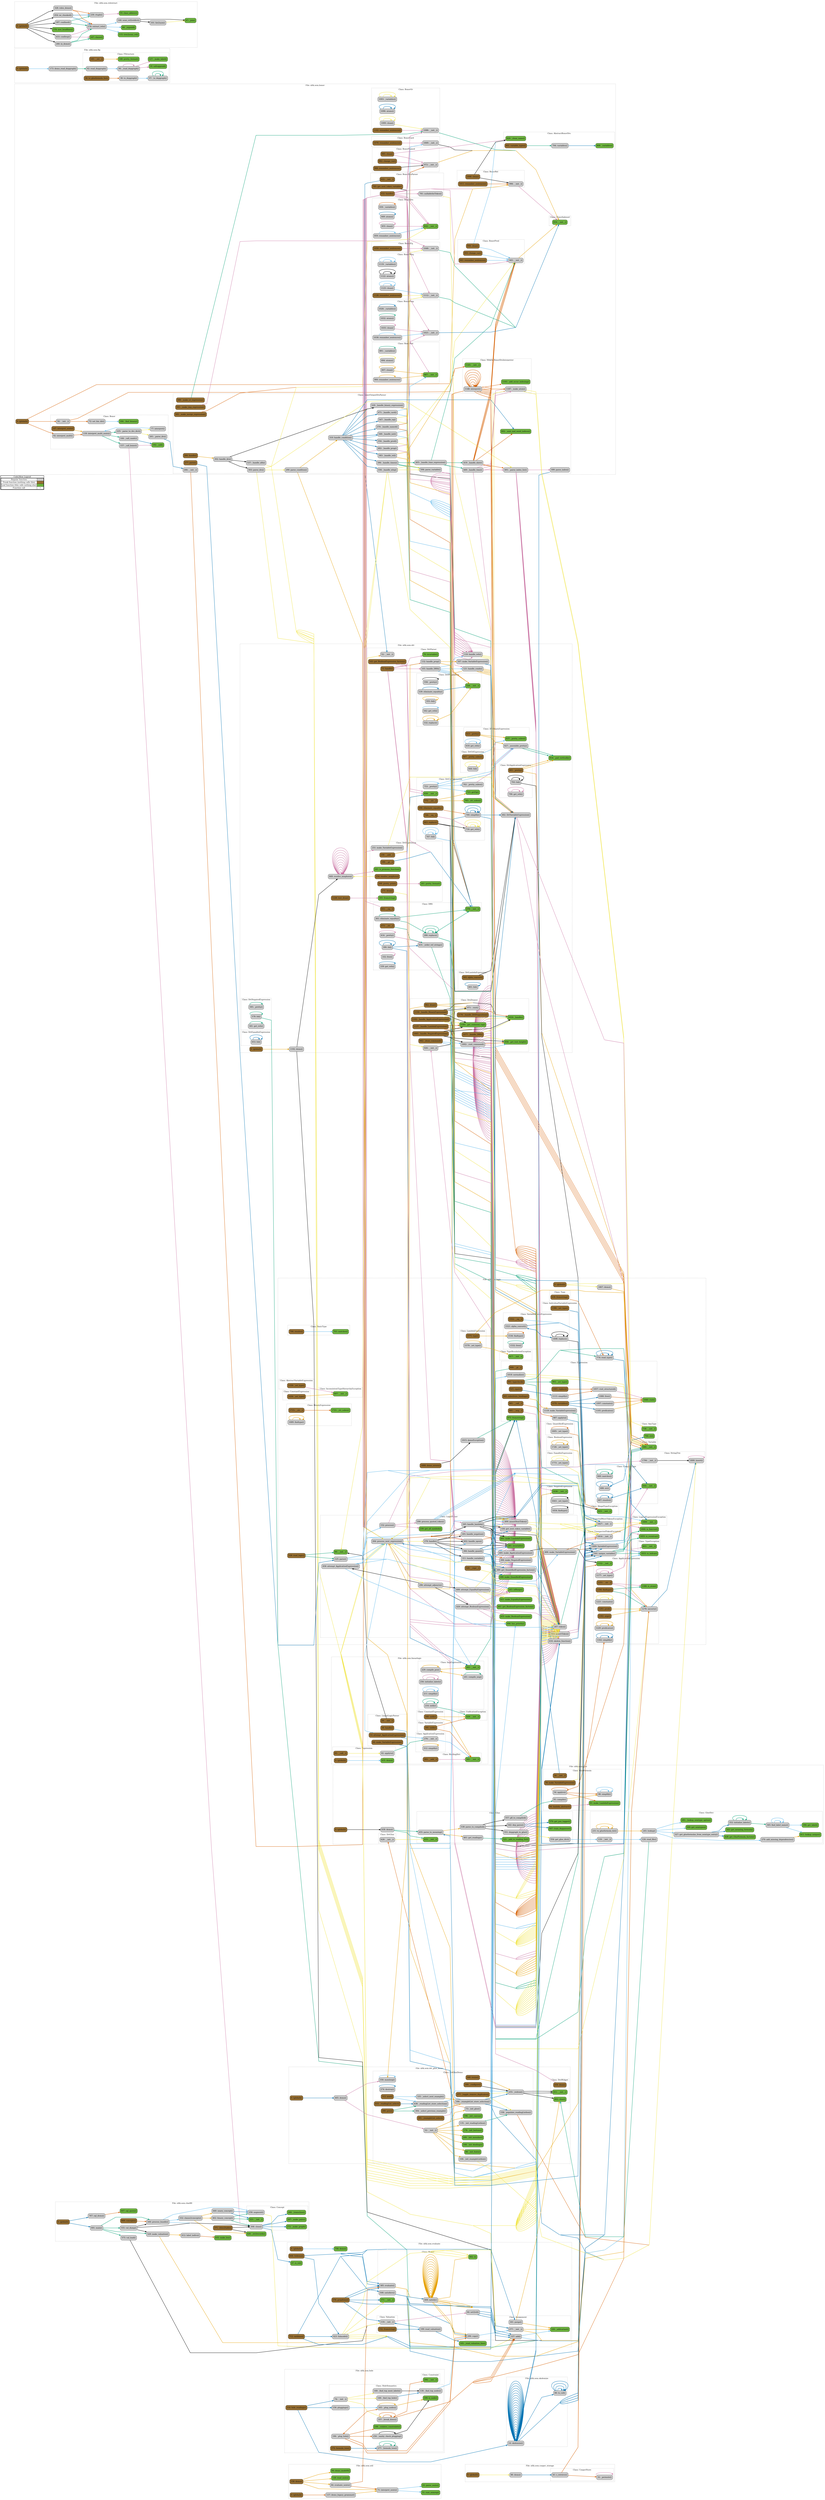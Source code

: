 digraph G {
concentrate=true;
splines="polyline";
rankdir="LR";
subgraph legend{
    rank = min;
    label = "legend";
    Legend [shape=none, margin=0, label = <
        <table cellspacing="0" cellpadding="0" border="1"><tr><td>Code2flow Legend</td></tr><tr><td>
        <table cellspacing="0">
        <tr><td>Regular function</td><td width="50px" bgcolor='#cccccc'></td></tr>
        <tr><td>Trunk function (nothing calls this)</td><td bgcolor='#966F33'></td></tr>
        <tr><td>Leaf function (this calls nothing else)</td><td bgcolor='#6db33f'></td></tr>
        <tr><td>Function call</td><td><font color='black'>&#8594;</font></td></tr>
        </table></td></tr></table>
        >];
}node_f242b4a6 [label="0: (global)()" name="nltk.sem.boxer::(global)" shape="rect" style="rounded,filled" fillcolor="#966F33" ];
node_c1f63d53 [label="820: _clean_name()" name="nltk.sem.boxer::AbstractBoxerDrs._clean_name" shape="rect" style="rounded,filled" fillcolor="#6db33f" ];
node_7f44df0c [label="808: _variables()" name="nltk.sem.boxer::AbstractBoxerDrs._variables" shape="rect" style="rounded,filled" fillcolor="#6db33f" ];
node_50aff7fb [label="801: variable_types()" name="nltk.sem.boxer::AbstractBoxerDrs.variable_types" shape="rect" style="rounded,filled" fillcolor="#966F33" ];
node_ac420d1d [label="794: variables()" name="nltk.sem.boxer::AbstractBoxerDrs.variables" shape="rect" style="rounded,filled" fillcolor="#cccccc" ];
node_ad8050a6 [label="54: __init__()" name="nltk.sem.boxer::Boxer.__init__" shape="rect" style="rounded,filled" fillcolor="#cccccc" ];
node_f1f547ea [label="192: _call()" name="nltk.sem.boxer::Boxer._call" shape="rect" style="rounded,filled" fillcolor="#6db33f" ];
node_52ae7fbf [label="157: _call_boxer()" name="nltk.sem.boxer::Boxer._call_boxer" shape="rect" style="rounded,filled" fillcolor="#cccccc" ];
node_6b36d6a5 [label="144: _call_candc()" name="nltk.sem.boxer::Boxer._call_candc" shape="rect" style="rounded,filled" fillcolor="#cccccc" ];
node_488dd6f2 [label="184: _find_binary()" name="nltk.sem.boxer::Boxer._find_binary" shape="rect" style="rounded,filled" fillcolor="#6db33f" ];
node_6d380485 [label="261: _parse_drs()" name="nltk.sem.boxer::Boxer._parse_drs" shape="rect" style="rounded,filled" fillcolor="#cccccc" ];
node_0e3ac2c4 [label="225: _parse_to_drs_dict()" name="nltk.sem.boxer::Boxer._parse_to_drs_dict" shape="rect" style="rounded,filled" fillcolor="#cccccc" ];
node_5ac6124a [label="77: interpret()" name="nltk.sem.boxer::Boxer.interpret" shape="rect" style="rounded,filled" fillcolor="#cccccc" ];
node_3851b516 [label="92: interpret_multi()" name="nltk.sem.boxer::Boxer.interpret_multi" shape="rect" style="rounded,filled" fillcolor="#cccccc" ];
node_4693ec53 [label="118: interpret_multi_sents()" name="nltk.sem.boxer::Boxer.interpret_multi_sents" shape="rect" style="rounded,filled" fillcolor="#cccccc" ];
node_0f7b3c49 [label="107: interpret_sents()" name="nltk.sem.boxer::Boxer.interpret_sents" shape="rect" style="rounded,filled" fillcolor="#966F33" ];
node_88458f32 [label="72: set_bin_dir()" name="nltk.sem.boxer::Boxer.set_bin_dir" shape="rect" style="rounded,filled" fillcolor="#cccccc" ];
node_8b5a7870 [label="1069: __init__()" name="nltk.sem.boxer::BoxerCard.__init__" shape="rect" style="rounded,filled" fillcolor="#cccccc" ];
node_73062c67 [label="1078: renumber_sentences()" name="nltk.sem.boxer::BoxerCard.renumber_sentences" shape="rect" style="rounded,filled" fillcolor="#966F33" ];
node_00817ed5 [label="832: __init__()" name="nltk.sem.boxer::BoxerDrs.__init__" shape="rect" style="rounded,filled" fillcolor="#6db33f" ];
node_ff7deeb6 [label="839: _variables()" name="nltk.sem.boxer::BoxerDrs._variables" shape="rect" style="rounded,filled" fillcolor="#cccccc" ];
node_f1c5fbbd [label="849: atoms()" name="nltk.sem.boxer::BoxerDrs.atoms" shape="rect" style="rounded,filled" fillcolor="#cccccc" ];
node_7c3ccc6f [label="855: clean()" name="nltk.sem.boxer::BoxerDrs.clean" shape="rect" style="rounded,filled" fillcolor="#cccccc" ];
node_33ef8bd2 [label="859: renumber_sentences()" name="nltk.sem.boxer::BoxerDrs.renumber_sentences" shape="rect" style="rounded,filled" fillcolor="#cccccc" ];
node_620d2005 [label="622: __init__()" name="nltk.sem.boxer::BoxerDrsParser.__init__" shape="rect" style="rounded,filled" fillcolor="#966F33" ];
node_a642fdd0 [label="785: get_next_token_variable()" name="nltk.sem.boxer::BoxerDrsParser.get_next_token_variable" shape="rect" style="rounded,filled" fillcolor="#966F33" ];
node_ece1350f [label="632: handle()" name="nltk.sem.boxer::BoxerDrsParser.handle" shape="rect" style="rounded,filled" fillcolor="#966F33" ];
node_85e39d24 [label="781: nullableIntToken()" name="nltk.sem.boxer::BoxerDrsParser.nullableIntToken" shape="rect" style="rounded,filled" fillcolor="#cccccc" ];
node_e89b4973 [label="1048: __init__()" name="nltk.sem.boxer::BoxerEq.__init__" shape="rect" style="rounded,filled" fillcolor="#cccccc" ];
node_1f19ceff [label="1059: renumber_sentences()" name="nltk.sem.boxer::BoxerEq.renumber_sentences" shape="rect" style="rounded,filled" fillcolor="#966F33" ];
node_ea2ca00c [label="916: __init__()" name="nltk.sem.boxer::BoxerIndexed.__init__" shape="rect" style="rounded,filled" fillcolor="#6db33f" ];
node_de09dd51 [label="972: __init__()" name="nltk.sem.boxer::BoxerNamed.__init__" shape="rect" style="rounded,filled" fillcolor="#cccccc" ];
node_be45f067 [label="982: change_var()" name="nltk.sem.boxer::BoxerNamed.change_var" shape="rect" style="rounded,filled" fillcolor="#966F33" ];
node_58f406a7 [label="985: clean()" name="nltk.sem.boxer::BoxerNamed.clean" shape="rect" style="rounded,filled" fillcolor="#966F33" ];
node_83db4768 [label="988: renumber_sentences()" name="nltk.sem.boxer::BoxerNamed.renumber_sentences" shape="rect" style="rounded,filled" fillcolor="#966F33" ];
node_5d9e67be [label="887: __init__()" name="nltk.sem.boxer::BoxerNot.__init__" shape="rect" style="rounded,filled" fillcolor="#6db33f" ];
node_49f32f03 [label="891: _variables()" name="nltk.sem.boxer::BoxerNot._variables" shape="rect" style="rounded,filled" fillcolor="#cccccc" ];
node_93647f34 [label="894: atoms()" name="nltk.sem.boxer::BoxerNot.atoms" shape="rect" style="rounded,filled" fillcolor="#cccccc" ];
node_685a3e91 [label="897: clean()" name="nltk.sem.boxer::BoxerNot.clean" shape="rect" style="rounded,filled" fillcolor="#cccccc" ];
node_5d73ad69 [label="900: renumber_sentences()" name="nltk.sem.boxer::BoxerNot.renumber_sentences" shape="rect" style="rounded,filled" fillcolor="#cccccc" ];
node_4cd26b9b [label="1088: __init__()" name="nltk.sem.boxer::BoxerOr.__init__" shape="rect" style="rounded,filled" fillcolor="#cccccc" ];
node_717b026c [label="1093: _variables()" name="nltk.sem.boxer::BoxerOr._variables" shape="rect" style="rounded,filled" fillcolor="#cccccc" ];
node_8142b7e5 [label="1096: atoms()" name="nltk.sem.boxer::BoxerOr.atoms" shape="rect" style="rounded,filled" fillcolor="#cccccc" ];
node_105ad8d4 [label="1099: clean()" name="nltk.sem.boxer::BoxerOr.clean" shape="rect" style="rounded,filled" fillcolor="#cccccc" ];
node_f58308cf [label="1102: renumber_sentences()" name="nltk.sem.boxer::BoxerOr.renumber_sentences" shape="rect" style="rounded,filled" fillcolor="#966F33" ];
node_4561e98e [label="266: __init__()" name="nltk.sem.boxer::BoxerOutputDrsParser.__init__" shape="rect" style="rounded,filled" fillcolor="#cccccc" ];
node_569465b4 [label="537: _handle_alfa()" name="nltk.sem.boxer::BoxerOutputDrsParser._handle_alfa" shape="rect" style="rounded,filled" fillcolor="#cccccc" ];
node_98127e11 [label="529: _handle_binary_expression()" name="nltk.sem.boxer::BoxerOutputDrsParser._handle_binary_expression" shape="rect" style="rounded,filled" fillcolor="#cccccc" ];
node_55161612 [label="471: _handle_card()" name="nltk.sem.boxer::BoxerOutputDrsParser._handle_card" shape="rect" style="rounded,filled" fillcolor="#cccccc" ];
node_adc11eb6 [label="419: _handle_date()" name="nltk.sem.boxer::BoxerOutputDrsParser._handle_date" shape="rect" style="rounded,filled" fillcolor="#cccccc" ];
node_cb89e544 [label="547: _handle_eq()" name="nltk.sem.boxer::BoxerOutputDrsParser._handle_eq" shape="rect" style="rounded,filled" fillcolor="#cccccc" ];
node_466337ae [label="370: _handle_named()" name="nltk.sem.boxer::BoxerOutputDrsParser._handle_named" shape="rect" style="rounded,filled" fillcolor="#cccccc" ];
node_198b78b2 [label="348: _handle_not()" name="nltk.sem.boxer::BoxerOutputDrsParser._handle_not" shape="rect" style="rounded,filled" fillcolor="#cccccc" ];
node_bef0f1fc [label="354: _handle_pred()" name="nltk.sem.boxer::BoxerOutputDrsParser._handle_pred" shape="rect" style="rounded,filled" fillcolor="#cccccc" ];
node_3c857ae7 [label="482: _handle_prop()" name="nltk.sem.boxer::BoxerOutputDrsParser._handle_prop" shape="rect" style="rounded,filled" fillcolor="#cccccc" ];
node_7c49bac9 [label="383: _handle_rel()" name="nltk.sem.boxer::BoxerOutputDrsParser._handle_rel" shape="rect" style="rounded,filled" fillcolor="#cccccc" ];
node_4637258f [label="449: _handle_time()" name="nltk.sem.boxer::BoxerOutputDrsParser._handle_time" shape="rect" style="rounded,filled" fillcolor="#cccccc" ];
node_31aa7f2b [label="405: _handle_time_expression()" name="nltk.sem.boxer::BoxerOutputDrsParser._handle_time_expression" shape="rect" style="rounded,filled" fillcolor="#cccccc" ];
node_18540da3 [label="396: _handle_timex()" name="nltk.sem.boxer::BoxerOutputDrsParser._handle_timex" shape="rect" style="rounded,filled" fillcolor="#cccccc" ];
node_6aa87b3c [label="556: _handle_whq()" name="nltk.sem.boxer::BoxerOutputDrsParser._handle_whq" shape="rect" style="rounded,filled" fillcolor="#cccccc" ];
node_8c0e6cf7 [label="591: _make_imp_expression()" name="nltk.sem.boxer::BoxerOutputDrsParser._make_imp_expression" shape="rect" style="rounded,filled" fillcolor="#966F33" ];
node_5b27df7e [label="585: _make_merge_expression()" name="nltk.sem.boxer::BoxerOutputDrsParser._make_merge_expression" shape="rect" style="rounded,filled" fillcolor="#966F33" ];
node_a00a3e6b [label="588: _make_or_expression()" name="nltk.sem.boxer::BoxerOutputDrsParser._make_or_expression" shape="rect" style="rounded,filled" fillcolor="#966F33" ];
node_189bb11f [label="491: _parse_index_list()" name="nltk.sem.boxer::BoxerOutputDrsParser._parse_index_list" shape="rect" style="rounded,filled" fillcolor="#cccccc" ];
node_a5cb6932 [label="602: _sent_and_word_indices()" name="nltk.sem.boxer::BoxerOutputDrsParser._sent_and_word_indices" shape="rect" style="rounded,filled" fillcolor="#6db33f" ];
node_dd799311 [label="284: handle()" name="nltk.sem.boxer::BoxerOutputDrsParser.handle" shape="rect" style="rounded,filled" fillcolor="#966F33" ];
node_211dcf9d [label="310: handle_condition()" name="nltk.sem.boxer::BoxerOutputDrsParser.handle_condition" shape="rect" style="rounded,filled" fillcolor="#cccccc" ];
node_3da6e9c8 [label="302: handle_drs()" name="nltk.sem.boxer::BoxerOutputDrsParser.handle_drs" shape="rect" style="rounded,filled" fillcolor="#cccccc" ];
node_c2e9eae5 [label="277: parse()" name="nltk.sem.boxer::BoxerOutputDrsParser.parse" shape="rect" style="rounded,filled" fillcolor="#966F33" ];
node_ccef12b9 [label="290: parse_condition()" name="nltk.sem.boxer::BoxerOutputDrsParser.parse_condition" shape="rect" style="rounded,filled" fillcolor="#cccccc" ];
node_fec762ec [label="503: parse_drs()" name="nltk.sem.boxer::BoxerOutputDrsParser.parse_drs" shape="rect" style="rounded,filled" fillcolor="#cccccc" ];
node_b8af3a85 [label="599: parse_index()" name="nltk.sem.boxer::BoxerOutputDrsParser.parse_index" shape="rect" style="rounded,filled" fillcolor="#cccccc" ];
node_d9fe25a7 [label="594: parse_variable()" name="nltk.sem.boxer::BoxerOutputDrsParser.parse_variable" shape="rect" style="rounded,filled" fillcolor="#cccccc" ];
node_ab40f711 [label="945: __init__()" name="nltk.sem.boxer::BoxerPred.__init__" shape="rect" style="rounded,filled" fillcolor="#cccccc" ];
node_c85afbe2 [label="955: change_var()" name="nltk.sem.boxer::BoxerPred.change_var" shape="rect" style="rounded,filled" fillcolor="#966F33" ];
node_d9469272 [label="958: clean()" name="nltk.sem.boxer::BoxerPred.clean" shape="rect" style="rounded,filled" fillcolor="#966F33" ];
node_b3860f42 [label="961: renumber_sentences()" name="nltk.sem.boxer::BoxerPred.renumber_sentences" shape="rect" style="rounded,filled" fillcolor="#966F33" ];
node_f8480275 [label="1021: __init__()" name="nltk.sem.boxer::BoxerProp.__init__" shape="rect" style="rounded,filled" fillcolor="#cccccc" ];
node_4df77675 [label="1026: _variables()" name="nltk.sem.boxer::BoxerProp._variables" shape="rect" style="rounded,filled" fillcolor="#cccccc" ];
node_1c5297c3 [label="1032: atoms()" name="nltk.sem.boxer::BoxerProp.atoms" shape="rect" style="rounded,filled" fillcolor="#cccccc" ];
node_686cdd7f [label="1035: clean()" name="nltk.sem.boxer::BoxerProp.clean" shape="rect" style="rounded,filled" fillcolor="#cccccc" ];
node_abd7b042 [label="1038: renumber_sentences()" name="nltk.sem.boxer::BoxerProp.renumber_sentences" shape="rect" style="rounded,filled" fillcolor="#cccccc" ];
node_6dc7c24f [label="998: __init__()" name="nltk.sem.boxer::BoxerRel.__init__" shape="rect" style="rounded,filled" fillcolor="#cccccc" ];
node_e2bf1140 [label="1008: clean()" name="nltk.sem.boxer::BoxerRel.clean" shape="rect" style="rounded,filled" fillcolor="#966F33" ];
node_858001fe [label="1011: renumber_sentences()" name="nltk.sem.boxer::BoxerRel.renumber_sentences" shape="rect" style="rounded,filled" fillcolor="#966F33" ];
node_a9355193 [label="1112: __init__()" name="nltk.sem.boxer::BoxerWhq.__init__" shape="rect" style="rounded,filled" fillcolor="#cccccc" ];
node_1b6e5a2a [label="1119: _variables()" name="nltk.sem.boxer::BoxerWhq._variables" shape="rect" style="rounded,filled" fillcolor="#cccccc" ];
node_3b489cf0 [label="1122: atoms()" name="nltk.sem.boxer::BoxerWhq.atoms" shape="rect" style="rounded,filled" fillcolor="#cccccc" ];
node_d4dc09c2 [label="1125: clean()" name="nltk.sem.boxer::BoxerWhq.clean" shape="rect" style="rounded,filled" fillcolor="#cccccc" ];
node_e2b5c3cc [label="1128: renumber_sentences()" name="nltk.sem.boxer::BoxerWhq.renumber_sentences" shape="rect" style="rounded,filled" fillcolor="#966F33" ];
node_5bdbc1c9 [label="1145: __init__()" name="nltk.sem.boxer::NltkDrtBoxerDrsInterpreter.__init__" shape="rect" style="rounded,filled" fillcolor="#6db33f" ];
node_7cb1a4e3 [label="1193: _add_occur_indexing()" name="nltk.sem.boxer::NltkDrtBoxerDrsInterpreter._add_occur_indexing" shape="rect" style="rounded,filled" fillcolor="#6db33f" ];
node_da44b364 [label="1187: _make_atom()" name="nltk.sem.boxer::NltkDrtBoxerDrsInterpreter._make_atom" shape="rect" style="rounded,filled" fillcolor="#cccccc" ];
node_6174c2d6 [label="1148: interpret()" name="nltk.sem.boxer::NltkDrtBoxerDrsInterpreter.interpret" shape="rect" style="rounded,filled" fillcolor="#cccccc" ];
node_102c26bd [label="0: (global)()" name="nltk.sem.chat80::(global)" shape="rect" style="rounded,filled" fillcolor="#966F33" ];
node_2854a92e [label="221: __init__()" name="nltk.sem.chat80::Concept.__init__" shape="rect" style="rounded,filled" fillcolor="#6db33f" ];
node_120e0fa8 [label="272: _make_graph()" name="nltk.sem.chat80::Concept._make_graph" shape="rect" style="rounded,filled" fillcolor="#6db33f" ];
node_13e694d9 [label="297: _make_pairs()" name="nltk.sem.chat80::Concept._make_pairs" shape="rect" style="rounded,filled" fillcolor="#6db33f" ];
node_958a051b [label="284: _transclose()" name="nltk.sem.chat80::Concept._transclose" shape="rect" style="rounded,filled" fillcolor="#6db33f" ];
node_c1b1e8ec [label="258: augment()" name="nltk.sem.chat80::Concept.augment" shape="rect" style="rounded,filled" fillcolor="#cccccc" ];
node_0a8b027d [label="308: close()" name="nltk.sem.chat80::Concept.close" shape="rect" style="rounded,filled" fillcolor="#cccccc" ];
node_e5c67673 [label="426: _str2records()" name="nltk.sem.chat80::_str2records" shape="rect" style="rounded,filled" fillcolor="#6db33f" ];
node_bfd2447b [label="462: binary_concept()" name="nltk.sem.chat80::binary_concept" shape="rect" style="rounded,filled" fillcolor="#cccccc" ];
node_0d705488 [label="371: cities2table()" name="nltk.sem.chat80::cities2table" shape="rect" style="rounded,filled" fillcolor="#966F33" ];
node_223bcb31 [label="332: clause2concepts()" name="nltk.sem.chat80::clause2concepts" shape="rect" style="rounded,filled" fillcolor="#cccccc" ];
node_4c1a2dbe [label="669: concepts()" name="nltk.sem.chat80::concepts" shape="rect" style="rounded,filled" fillcolor="#966F33" ];
node_daddfa5e [label="612: label_indivs()" name="nltk.sem.chat80::label_indivs" shape="rect" style="rounded,filled" fillcolor="#cccccc" ];
node_ded5255b [label="691: main()" name="nltk.sem.chat80::main" shape="rect" style="rounded,filled" fillcolor="#cccccc" ];
node_3eb30c79 [label="635: make_lex()" name="nltk.sem.chat80::make_lex" shape="rect" style="rounded,filled" fillcolor="#6db33f" ];
node_4834af21 [label="529: make_valuation()" name="nltk.sem.chat80::make_valuation" shape="rect" style="rounded,filled" fillcolor="#cccccc" ];
node_7f3b1aba [label="500: process_bundle()" name="nltk.sem.chat80::process_bundle" shape="rect" style="rounded,filled" fillcolor="#cccccc" ];
node_44e6d1ae [label="767: sql_demo()" name="nltk.sem.chat80::sql_demo" shape="rect" style="rounded,filled" fillcolor="#cccccc" ];
node_e368e5f4 [label="407: sql_query()" name="nltk.sem.chat80::sql_query" shape="rect" style="rounded,filled" fillcolor="#6db33f" ];
node_06e3b955 [label="440: unary_concept()" name="nltk.sem.chat80::unary_concept" shape="rect" style="rounded,filled" fillcolor="#cccccc" ];
node_03029d38 [label="555: val_dump()" name="nltk.sem.chat80::val_dump" shape="rect" style="rounded,filled" fillcolor="#cccccc" ];
node_a1f82c80 [label="575: val_load()" name="nltk.sem.chat80::val_load" shape="rect" style="rounded,filled" fillcolor="#cccccc" ];
node_de06608c [label="0: (global)()" name="nltk.sem.cooper_storage::(global)" shape="rect" style="rounded,filled" fillcolor="#966F33" ];
node_81230a4f [label="32: _permute()" name="nltk.sem.cooper_storage::CooperStore._permute" shape="rect" style="rounded,filled" fillcolor="#cccccc" ];
node_ba717c9e [label="45: s_retrieve()" name="nltk.sem.cooper_storage::CooperStore.s_retrieve" shape="rect" style="rounded,filled" fillcolor="#cccccc" ];
node_f1413d95 [label="88: demo()" name="nltk.sem.cooper_storage::demo" shape="rect" style="rounded,filled" fillcolor="#cccccc" ];
node_cc95c2f1 [label="0: (global)()" name="nltk.sem.drt::(global)" shape="rect" style="rounded,filled" fillcolor="#966F33" ];
node_1e98508f [label="451: __eq__()" name="nltk.sem.drt::DRS.__eq__" shape="rect" style="rounded,filled" fillcolor="#966F33" ];
node_773509a2 [label="278: __init__()" name="nltk.sem.drt::DRS.__init__" shape="rect" style="rounded,filled" fillcolor="#6db33f" ];
node_9ae63203 [label="473: __str__()" name="nltk.sem.drt::DRS.__str__" shape="rect" style="rounded,filled" fillcolor="#966F33" ];
node_f5794b5b [label="431: _order_ref_strings()" name="nltk.sem.drt::DRS._order_ref_strings" shape="rect" style="rounded,filled" fillcolor="#cccccc" ];
node_12493647 [label="414: _pretty()" name="nltk.sem.drt::DRS._pretty" shape="rect" style="rounded,filled" fillcolor="#cccccc" ];
node_1a5bcbb3 [label="361: eliminate_equality()" name="nltk.sem.drt::DRS.eliminate_equality" shape="rect" style="rounded,filled" fillcolor="#cccccc" ];
node_b57e4a85 [label="390: fol()" name="nltk.sem.drt::DRS.fol" shape="rect" style="rounded,filled" fillcolor="#cccccc" ];
node_5f0fe9e7 [label="332: free()" name="nltk.sem.drt::DRS.free" shape="rect" style="rounded,filled" fillcolor="#cccccc" ];
node_9bb701dd [label="339: get_refs()" name="nltk.sem.drt::DRS.get_refs" shape="rect" style="rounded,filled" fillcolor="#cccccc" ];
node_7c6c537b [label="288: replace()" name="nltk.sem.drt::DRS.replace" shape="rect" style="rounded,filled" fillcolor="#cccccc" ];
node_a2bcef00 [label="926: __init__()" name="nltk.sem.drt::DrsDrawer.__init__" shape="rect" style="rounded,filled" fillcolor="#cccccc" ];
node_dec773e2 [label="982: _draw_command()" name="nltk.sem.drt::DrsDrawer._draw_command" shape="rect" style="rounded,filled" fillcolor="#966F33" ];
node_6f9edcc2 [label="1185: _get_centered_top()" name="nltk.sem.drt::DrsDrawer._get_centered_top" shape="rect" style="rounded,filled" fillcolor="#6db33f" ];
node_f4792bd1 [label="958: _get_text_height()" name="nltk.sem.drt::DrsDrawer._get_text_height" shape="rect" style="rounded,filled" fillcolor="#6db33f" ];
node_ae7bde42 [label="1016: _handle()" name="nltk.sem.drt::DrsDrawer._handle" shape="rect" style="rounded,filled" fillcolor="#6db33f" ];
node_371067a4 [label="1102: _handle_ApplicationExpression()" name="nltk.sem.drt::DrsDrawer._handle_ApplicationExpression" shape="rect" style="rounded,filled" fillcolor="#966F33" ];
node_cada3538 [label="1150: _handle_BinaryExpression()" name="nltk.sem.drt::DrsDrawer._handle_BinaryExpression" shape="rect" style="rounded,filled" fillcolor="#966F33" ];
node_a2b730ac [label="1077: _handle_DRS()" name="nltk.sem.drt::DrsDrawer._handle_DRS" shape="rect" style="rounded,filled" fillcolor="#966F33" ];
node_f3153673 [label="1176: _handle_DrtProposition()" name="nltk.sem.drt::DrsDrawer._handle_DrtProposition" shape="rect" style="rounded,filled" fillcolor="#966F33" ];
node_347823ee [label="1137: _handle_LambdaExpression()" name="nltk.sem.drt::DrsDrawer._handle_LambdaExpression" shape="rect" style="rounded,filled" fillcolor="#966F33" ];
node_1f0332a0 [label="1065: _handle_NegatedExpression()" name="nltk.sem.drt::DrsDrawer._handle_NegatedExpression" shape="rect" style="rounded,filled" fillcolor="#966F33" ];
node_e4b8245e [label="971: _visit()" name="nltk.sem.drt::DrsDrawer._visit" shape="rect" style="rounded,filled" fillcolor="#cccccc" ];
node_e95fb486 [label="1002: _visit_command()" name="nltk.sem.drt::DrsDrawer._visit_command" shape="rect" style="rounded,filled" fillcolor="#cccccc" ];
node_22365891 [label="962: draw()" name="nltk.sem.drt::DrsDrawer.draw" shape="rect" style="rounded,filled" fillcolor="#966F33" ];
node_bfe6b389 [label="801: _pretty()" name="nltk.sem.drt::DrtApplicationExpression._pretty" shape="rect" style="rounded,filled" fillcolor="#966F33" ];
node_0d343070 [label="793: fol()" name="nltk.sem.drt::DrtApplicationExpression.fol" shape="rect" style="rounded,filled" fillcolor="#cccccc" ];
node_d62e20d7 [label="796: get_refs()" name="nltk.sem.drt::DrtApplicationExpression.get_refs" shape="rect" style="rounded,filled" fillcolor="#cccccc" ];
node_cc72fb9b [label="627: _assemble_pretty()" name="nltk.sem.drt::DrtBinaryExpression._assemble_pretty" shape="rect" style="rounded,filled" fillcolor="#cccccc" ];
node_07df96a1 [label="623: _pretty()" name="nltk.sem.drt::DrtBinaryExpression._pretty" shape="rect" style="rounded,filled" fillcolor="#966F33" ];
node_d7312897 [label="637: _pretty_subex()" name="nltk.sem.drt::DrtBinaryExpression._pretty_subex" shape="rect" style="rounded,filled" fillcolor="#6db33f" ];
node_8438a072 [label="619: get_refs()" name="nltk.sem.drt::DrtBinaryExpression.get_refs" shape="rect" style="rounded,filled" fillcolor="#cccccc" ];
node_8270b7ef [label="726: __eq__()" name="nltk.sem.drt::DrtConcatenation.__eq__" shape="rect" style="rounded,filled" fillcolor="#966F33" ];
node_8fabed3d [label="659: __init__()" name="nltk.sem.drt::DrtConcatenation.__init__" shape="rect" style="rounded,filled" fillcolor="#6db33f" ];
node_3d9f0639 [label="775: __str__()" name="nltk.sem.drt::DrtConcatenation.__str__" shape="rect" style="rounded,filled" fillcolor="#966F33" ];
node_f5fb4a3a [label="753: _pretty()" name="nltk.sem.drt::DrtConcatenation._pretty" shape="rect" style="rounded,filled" fillcolor="#cccccc" ];
node_f1f83df7 [label="762: _pretty_subex()" name="nltk.sem.drt::DrtConcatenation._pretty_subex" shape="rect" style="rounded,filled" fillcolor="#cccccc" ];
node_ade1a898 [label="785: _str_subex()" name="nltk.sem.drt::DrtConcatenation._str_subex" shape="rect" style="rounded,filled" fillcolor="#6db33f" ];
node_94276f36 [label="694: eliminate_equality()" name="nltk.sem.drt::DrtConcatenation.eliminate_equality" shape="rect" style="rounded,filled" fillcolor="#966F33" ];
node_b5b2ba4a [label="747: fol()" name="nltk.sem.drt::DrtConcatenation.fol" shape="rect" style="rounded,filled" fillcolor="#cccccc" ];
node_736fbea5 [label="723: getOp()" name="nltk.sem.drt::DrtConcatenation.getOp" shape="rect" style="rounded,filled" fillcolor="#6db33f" ];
node_7f574e04 [label="716: get_refs()" name="nltk.sem.drt::DrtConcatenation.get_refs" shape="rect" style="rounded,filled" fillcolor="#cccccc" ];
node_2f28f7f8 [label="663: replace()" name="nltk.sem.drt::DrtConcatenation.replace" shape="rect" style="rounded,filled" fillcolor="#966F33" ];
node_17713acd [label="700: simplify()" name="nltk.sem.drt::DrtConcatenation.simplify" shape="rect" style="rounded,filled" fillcolor="#cccccc" ];
node_caa0fe9d [label="653: fol()" name="nltk.sem.drt::DrtEqualityExpression.fol" shape="rect" style="rounded,filled" fillcolor="#cccccc" ];
node_3685cdb9 [label="230: __add__()" name="nltk.sem.drt::DrtExpression.__add__" shape="rect" style="rounded,filled" fillcolor="#966F33" ];
node_9bb1246d [label="199: __gt__()" name="nltk.sem.drt::DrtExpression.__gt__" shape="rect" style="rounded,filled" fillcolor="#966F33" ];
node_743da2bc [label="271: draw()" name="nltk.sem.drt::DrtExpression.draw" shape="rect" style="rounded,filled" fillcolor="#966F33" ];
node_65045dcb [label="183: fromstring()" name="nltk.sem.drt::DrtExpression.fromstring" shape="rect" style="rounded,filled" fillcolor="#6db33f" ];
node_1cdff373 [label="241: is_pronoun_function()" name="nltk.sem.drt::DrtExpression.is_pronoun_function" shape="rect" style="rounded,filled" fillcolor="#6db33f" ];
node_4a3100f4 [label="251: make_VariableExpression()" name="nltk.sem.drt::DrtExpression.make_VariableExpression" shape="rect" style="rounded,filled" fillcolor="#cccccc" ];
node_9748c767 [label="261: pretty_format()" name="nltk.sem.drt::DrtExpression.pretty_format" shape="rect" style="rounded,filled" fillcolor="#6db33f" ];
node_0422b89f [label="268: pretty_print()" name="nltk.sem.drt::DrtExpression.pretty_print" shape="rect" style="rounded,filled" fillcolor="#966F33" ];
node_62bffa84 [label="254: resolve_anaphora()" name="nltk.sem.drt::DrtExpression.resolve_anaphora" shape="rect" style="rounded,filled" fillcolor="#966F33" ];
node_00489408 [label="593: alpha_convert()" name="nltk.sem.drt::DrtLambdaExpression.alpha_convert" shape="rect" style="rounded,filled" fillcolor="#966F33" ];
node_9a04dfad [label="601: fol()" name="nltk.sem.drt::DrtLambdaExpression.fol" shape="rect" style="rounded,filled" fillcolor="#cccccc" ];
node_cb94d6e3 [label="585: _pretty()" name="nltk.sem.drt::DrtNegatedExpression._pretty" shape="rect" style="rounded,filled" fillcolor="#cccccc" ];
node_e58a620b [label="578: fol()" name="nltk.sem.drt::DrtNegatedExpression.fol" shape="rect" style="rounded,filled" fillcolor="#cccccc" ];
node_57b31223 [label="581: get_refs()" name="nltk.sem.drt::DrtNegatedExpression.get_refs" shape="rect" style="rounded,filled" fillcolor="#cccccc" ];
node_906d44c2 [label="647: _pretty_subex()" name="nltk.sem.drt::DrtOrExpression._pretty_subex" shape="rect" style="rounded,filled" fillcolor="#966F33" ];
node_4a073bd4 [label="644: fol()" name="nltk.sem.drt::DrtOrExpression.fol" shape="rect" style="rounded,filled" fillcolor="#cccccc" ];
node_da4d5974 [label="52: __init__()" name="nltk.sem.drt::DrtParser.__init__" shape="rect" style="rounded,filled" fillcolor="#cccccc" ];
node_c988840f [label="143: get_BooleanExpression_factory()" name="nltk.sem.drt::DrtParser.get_BooleanExpression_factory" shape="rect" style="rounded,filled" fillcolor="#966F33" ];
node_fbe37a37 [label="73: handle()" name="nltk.sem.drt::DrtParser.handle" shape="rect" style="rounded,filled" fillcolor="#966F33" ];
node_b0676e92 [label="101: handle_DRS()" name="nltk.sem.drt::DrtParser.handle_DRS" shape="rect" style="rounded,filled" fillcolor="#cccccc" ];
node_b7143961 [label="121: handle_conds()" name="nltk.sem.drt::DrtParser.handle_conds" shape="rect" style="rounded,filled" fillcolor="#cccccc" ];
node_0cb283d1 [label="132: handle_prop()" name="nltk.sem.drt::DrtParser.handle_prop" shape="rect" style="rounded,filled" fillcolor="#cccccc" ];
node_2ca2fe34 [label="110: handle_refs()" name="nltk.sem.drt::DrtParser.handle_refs" shape="rect" style="rounded,filled" fillcolor="#cccccc" ];
node_2fdd04a9 [label="70: isvariable()" name="nltk.sem.drt::DrtParser.isvariable" shape="rect" style="rounded,filled" fillcolor="#6db33f" ];
node_5b05dd05 [label="167: make_VariableExpression()" name="nltk.sem.drt::DrtParser.make_VariableExpression" shape="rect" style="rounded,filled" fillcolor="#cccccc" ];
node_ce1391f6 [label="528: __init__()" name="nltk.sem.drt::DrtProposition.__init__" shape="rect" style="rounded,filled" fillcolor="#6db33f" ];
node_d1ba78a8 [label="558: _pretty()" name="nltk.sem.drt::DrtProposition._pretty" shape="rect" style="rounded,filled" fillcolor="#cccccc" ];
node_e69afc6d [label="539: eliminate_equality()" name="nltk.sem.drt::DrtProposition.eliminate_equality" shape="rect" style="rounded,filled" fillcolor="#cccccc" ];
node_16680b11 [label="555: fol()" name="nltk.sem.drt::DrtProposition.fol" shape="rect" style="rounded,filled" fillcolor="#cccccc" ];
node_51e7767a [label="542: get_refs()" name="nltk.sem.drt::DrtProposition.get_refs" shape="rect" style="rounded,filled" fillcolor="#cccccc" ];
node_7f6f1681 [label="532: replace()" name="nltk.sem.drt::DrtProposition.replace" shape="rect" style="rounded,filled" fillcolor="#cccccc" ];
node_816d6f5f [label="482: DrtVariableExpression()" name="nltk.sem.drt::DrtVariableExpression" shape="rect" style="rounded,filled" fillcolor="#cccccc" ];
node_78b9bff1 [label="814: _pad_vertically()" name="nltk.sem.drt::_pad_vertically" shape="rect" style="rounded,filled" fillcolor="#6db33f" ];
node_f2b0b718 [label="1192: demo()" name="nltk.sem.drt::demo" shape="rect" style="rounded,filled" fillcolor="#cccccc" ];
node_e85030c7 [label="849: resolve_anaphora()" name="nltk.sem.drt::resolve_anaphora" shape="rect" style="rounded,filled" fillcolor="#cccccc" ];
node_4c0293ff [label="1228: test_draw()" name="nltk.sem.drt::test_draw" shape="rect" style="rounded,filled" fillcolor="#966F33" ];
node_4e14d3c5 [label="0: (global)()" name="nltk.sem.drt_glue_demo::(global)" shape="rect" style="rounded,filled" fillcolor="#966F33" ];
node_ab3c5cd0 [label="451: __init__()" name="nltk.sem.drt_glue_demo::DrsWidget.__init__" shape="rect" style="rounded,filled" fillcolor="#6db33f" ];
node_1c1185ff [label="462: clear()" name="nltk.sem.drt_glue_demo::DrsWidget.clear" shape="rect" style="rounded,filled" fillcolor="#6db33f" ];
node_98a72dff [label="458: draw()" name="nltk.sem.drt_glue_demo::DrsWidget.draw" shape="rect" style="rounded,filled" fillcolor="#966F33" ];
node_0f5664c1 [label="32: __init__()" name="nltk.sem.drt_glue_demo::DrtGlueDemo.__init__" shape="rect" style="rounded,filled" fillcolor="#cccccc" ];
node_e1c5c028 [label="189: _configure()" name="nltk.sem.drt_glue_demo::DrtGlueDemo._configure" shape="rect" style="rounded,filled" fillcolor="#966F33" ];
node_f080db5f [label="391: _exampleList_select()" name="nltk.sem.drt_glue_demo::DrtGlueDemo._exampleList_select" shape="rect" style="rounded,filled" fillcolor="#966F33" ];
node_1adb8eed [label="396: _exampleList_store_selection()" name="nltk.sem.drt_glue_demo::DrtGlueDemo._exampleList_store_selection" shape="rect" style="rounded,filled" fillcolor="#cccccc" ];
node_77a48f90 [label="168: _init_bindings()" name="nltk.sem.drt_glue_demo::DrtGlueDemo._init_bindings" shape="rect" style="rounded,filled" fillcolor="#6db33f" ];
node_bb41c1a5 [label="178: _init_buttons()" name="nltk.sem.drt_glue_demo::DrtGlueDemo._init_buttons" shape="rect" style="rounded,filled" fillcolor="#6db33f" ];
node_9336a875 [label="196: _init_canvas()" name="nltk.sem.drt_glue_demo::DrtGlueDemo._init_canvas" shape="rect" style="rounded,filled" fillcolor="#6db33f" ];
node_80d71a0c [label="106: _init_exampleListbox()" name="nltk.sem.drt_glue_demo::DrtGlueDemo._init_exampleListbox" shape="rect" style="rounded,filled" fillcolor="#cccccc" ];
node_420ec648 [label="88: _init_fonts()" name="nltk.sem.drt_glue_demo::DrtGlueDemo._init_fonts" shape="rect" style="rounded,filled" fillcolor="#6db33f" ];
node_098428ce [label="73: _init_glue()" name="nltk.sem.drt_glue_demo::DrtGlueDemo._init_glue" shape="rect" style="rounded,filled" fillcolor="#cccccc" ];
node_0c2d11d6 [label="209: _init_menubar()" name="nltk.sem.drt_glue_demo::DrtGlueDemo._init_menubar" shape="rect" style="rounded,filled" fillcolor="#6db33f" ];
node_caee0433 [label="135: _init_readingListbox()" name="nltk.sem.drt_glue_demo::DrtGlueDemo._init_readingListbox" shape="rect" style="rounded,filled" fillcolor="#cccccc" ];
node_71a4964e [label="158: _populate_readingListbox()" name="nltk.sem.drt_glue_demo::DrtGlueDemo._populate_readingListbox" shape="rect" style="rounded,filled" fillcolor="#cccccc" ];
node_571c509d [label="433: _readingList_select()" name="nltk.sem.drt_glue_demo::DrtGlueDemo._readingList_select" shape="rect" style="rounded,filled" fillcolor="#966F33" ];
node_0576544a [label="438: _readingList_store_selection()" name="nltk.sem.drt_glue_demo::DrtGlueDemo._readingList_store_selection" shape="rect" style="rounded,filled" fillcolor="#cccccc" ];
node_d4b54f40 [label="255: _redraw()" name="nltk.sem.drt_glue_demo::DrtGlueDemo._redraw" shape="rect" style="rounded,filled" fillcolor="#cccccc" ];
node_95cddf11 [label="335: _select_next_example()" name="nltk.sem.drt_glue_demo::DrtGlueDemo._select_next_example" shape="rect" style="rounded,filled" fillcolor="#cccccc" ];
node_ef264e81 [label="304: _select_previous_example()" name="nltk.sem.drt_glue_demo::DrtGlueDemo._select_previous_example" shape="rect" style="rounded,filled" fillcolor="#cccccc" ];
node_a5c5e3cc [label="377: _toggle_remove_duplicates()" name="nltk.sem.drt_glue_demo::DrtGlueDemo._toggle_remove_duplicates" shape="rect" style="rounded,filled" fillcolor="#966F33" ];
node_35732ccd [label="274: destroy()" name="nltk.sem.drt_glue_demo::DrtGlueDemo.destroy" shape="rect" style="rounded,filled" fillcolor="#cccccc" ];
node_46f3f51a [label="358: mainloop()" name="nltk.sem.drt_glue_demo::DrtGlueDemo.mainloop" shape="rect" style="rounded,filled" fillcolor="#cccccc" ];
node_3ded09e2 [label="312: next()" name="nltk.sem.drt_glue_demo::DrtGlueDemo.next" shape="rect" style="rounded,filled" fillcolor="#966F33" ];
node_6c01e5bb [label="280: prev()" name="nltk.sem.drt_glue_demo::DrtGlueDemo.prev" shape="rect" style="rounded,filled" fillcolor="#966F33" ];
node_88e30b21 [label="368: resize()" name="nltk.sem.drt_glue_demo::DrtGlueDemo.resize" shape="rect" style="rounded,filled" fillcolor="#966F33" ];
node_d5c2749f [label="465: demo()" name="nltk.sem.drt_glue_demo::demo" shape="rect" style="rounded,filled" fillcolor="#cccccc" ];
node_3a5a1052 [label="0: (global)()" name="nltk.sem.evaluate::(global)" shape="rect" style="rounded,filled" fillcolor="#966F33" ];
node_e2588b79 [label="277: __init__()" name="nltk.sem.evaluate::Assignment.__init__" shape="rect" style="rounded,filled" fillcolor="#cccccc" ];
node_07f524b4 [label="326: _addvariant()" name="nltk.sem.evaluate::Assignment._addvariant" shape="rect" style="rounded,filled" fillcolor="#6db33f" ];
node_19489712 [label="337: add()" name="nltk.sem.evaluate::Assignment.add" shape="rect" style="rounded,filled" fillcolor="#cccccc" ];
node_aafb4512 [label="296: copy()" name="nltk.sem.evaluate::Assignment.copy" shape="rect" style="rounded,filled" fillcolor="#cccccc" ];
node_b4a86d79 [label="301: purge()" name="nltk.sem.evaluate::Assignment.purge" shape="rect" style="rounded,filled" fillcolor="#cccccc" ];
node_06948cf9 [label="371: __init__()" name="nltk.sem.evaluate::Model.__init__" shape="rect" style="rounded,filled" fillcolor="#6db33f" ];
node_d6c819f9 [label="385: evaluate()" name="nltk.sem.evaluate::Model.evaluate" shape="rect" style="rounded,filled" fillcolor="#cccccc" ];
node_468112b9 [label="482: i()" name="nltk.sem.evaluate::Model.i" shape="rect" style="rounded,filled" fillcolor="#6db33f" ];
node_944ed465 [label="508: satisfiers()" name="nltk.sem.evaluate::Model.satisfiers" shape="rect" style="rounded,filled" fillcolor="#cccccc" ];
node_cb070689 [label="408: satisfy()" name="nltk.sem.evaluate::Model.satisfy" shape="rect" style="rounded,filled" fillcolor="#cccccc" ];
node_ce8897a7 [label="110: __init__()" name="nltk.sem.evaluate::Valuation.__init__" shape="rect" style="rounded,filled" fillcolor="#cccccc" ];
node_8bb6c825 [label="152: fromstring()" name="nltk.sem.evaluate::Valuation.fromstring" shape="rect" style="rounded,filled" fillcolor="#966F33" ];
node_8f570280 [label="165: _read_valuation_line()" name="nltk.sem.evaluate::_read_valuation_line" shape="rect" style="rounded,filled" fillcolor="#6db33f" ];
node_4b623e30 [label="758: demo()" name="nltk.sem.evaluate::demo" shape="rect" style="rounded,filled" fillcolor="#6db33f" ];
node_9bb6f00d [label="668: foldemo()" name="nltk.sem.evaluate::foldemo" shape="rect" style="rounded,filled" fillcolor="#966F33" ];
node_ff69b9c4 [label="623: folmodel()" name="nltk.sem.evaluate::folmodel" shape="rect" style="rounded,filled" fillcolor="#cccccc" ];
node_fa98ffe3 [label="47: is_rel()" name="nltk.sem.evaluate::is_rel" shape="rect" style="rounded,filled" fillcolor="#6db33f" ];
node_18a0653d [label="576: propdemo()" name="nltk.sem.evaluate::propdemo" shape="rect" style="rounded,filled" fillcolor="#966F33" ];
node_61eac53d [label="199: read_valuation()" name="nltk.sem.evaluate::read_valuation" shape="rect" style="rounded,filled" fillcolor="#cccccc" ];
node_d376c4a5 [label="712: satdemo()" name="nltk.sem.evaluate::satdemo" shape="rect" style="rounded,filled" fillcolor="#966F33" ];
node_ac61aa5d [label="64: set2rel()" name="nltk.sem.evaluate::set2rel" shape="rect" style="rounded,filled" fillcolor="#cccccc" ];
node_41228c20 [label="0: (global)()" name="nltk.sem.glue::(global)" shape="rect" style="rounded,filled" fillcolor="#966F33" ];
node_4dbbdffc [label="628: __init__()" name="nltk.sem.glue::DrtGlue.__init__" shape="rect" style="rounded,filled" fillcolor="#cccccc" ];
node_8e2b7516 [label="433: __init__()" name="nltk.sem.glue::Glue.__init__" shape="rect" style="rounded,filled" fillcolor="#6db33f" ];
node_1f7d61c1 [label="521: _add_to_reading_list()" name="nltk.sem.glue::Glue._add_to_reading_list" shape="rect" style="rounded,filled" fillcolor="#6db33f" ];
node_a12b98bd [label="542: dep_parse()" name="nltk.sem.glue::Glue.dep_parse" shape="rect" style="rounded,filled" fillcolor="#cccccc" ];
node_de46cccc [label="551: depgraph_to_glue()" name="nltk.sem.glue::Glue.depgraph_to_glue" shape="rect" style="rounded,filled" fillcolor="#cccccc" ];
node_74f0d0ca [label="554: get_glue_dict()" name="nltk.sem.glue::Glue.get_glue_dict" shape="rect" style="rounded,filled" fillcolor="#cccccc" ];
node_e0518a7d [label="570: get_pos_tagger()" name="nltk.sem.glue::Glue.get_pos_tagger" shape="rect" style="rounded,filled" fillcolor="#6db33f" ];
node_5e9e074b [label="461: get_readings()" name="nltk.sem.glue::Glue.get_readings" shape="rect" style="rounded,filled" fillcolor="#cccccc" ];
node_19f3dd23 [label="557: gfl_to_compiled()" name="nltk.sem.glue::Glue.gfl_to_compiled" shape="rect" style="rounded,filled" fillcolor="#cccccc" ];
node_f6bcaa00 [label="538: parse_to_compiled()" name="nltk.sem.glue::Glue.parse_to_compiled" shape="rect" style="rounded,filled" fillcolor="#cccccc" ];
node_3e2e4ad1 [label="455: parse_to_meaning()" name="nltk.sem.glue::Glue.parse_to_meaning" shape="rect" style="rounded,filled" fillcolor="#cccccc" ];
node_0ef105d9 [label="447: train_depparser()" name="nltk.sem.glue::Glue.train_depparser" shape="rect" style="rounded,filled" fillcolor="#6db33f" ];
node_1bfef94a [label="119: __init__()" name="nltk.sem.glue::GlueDict.__init__" shape="rect" style="rounded,filled" fillcolor="#cccccc" ];
node_3de8b9ff [label="281: _lookup_semtype_option()" name="nltk.sem.glue::GlueDict._lookup_semtype_option" shape="rect" style="rounded,filled" fillcolor="#6db33f" ];
node_3b9b8fb9 [label="270: add_missing_dependencies()" name="nltk.sem.glue::GlueDict.add_missing_dependencies" shape="rect" style="rounded,filled" fillcolor="#cccccc" ];
node_378c68ca [label="365: find_label_name()" name="nltk.sem.glue::GlueDict.find_label_name" shape="rect" style="rounded,filled" fillcolor="#cccccc" ];
node_7a6425a1 [label="428: get_GlueFormula_factory()" name="nltk.sem.glue::GlueDict.get_GlueFormula_factory" shape="rect" style="rounded,filled" fillcolor="#6db33f" ];
node_ababd8a5 [label="327: get_glueformulas_from_semtype_entry()" name="nltk.sem.glue::GlueDict.get_glueformulas_from_semtype_entry" shape="rect" style="rounded,filled" fillcolor="#cccccc" ];
node_a8ad7549 [label="394: get_label()" name="nltk.sem.glue::GlueDict.get_label" shape="rect" style="rounded,filled" fillcolor="#6db33f" ];
node_c7b4996b [label="343: get_meaning_formula()" name="nltk.sem.glue::GlueDict.get_meaning_formula" shape="rect" style="rounded,filled" fillcolor="#6db33f" ];
node_342671ba [label="309: get_semtypes()" name="nltk.sem.glue::GlueDict.get_semtypes" shape="rect" style="rounded,filled" fillcolor="#6db33f" ];
node_bc515b43 [label="352: initialize_labels()" name="nltk.sem.glue::GlueDict.initialize_labels" shape="rect" style="rounded,filled" fillcolor="#cccccc" ];
node_1e43a9c2 [label="245: lookup()" name="nltk.sem.glue::GlueDict.lookup" shape="rect" style="rounded,filled" fillcolor="#cccccc" ];
node_2e355488 [label="411: lookup_unique()" name="nltk.sem.glue::GlueDict.lookup_unique" shape="rect" style="rounded,filled" fillcolor="#6db33f" ];
node_fa5e7af3 [label="124: read_file()" name="nltk.sem.glue::GlueDict.read_file" shape="rect" style="rounded,filled" fillcolor="#cccccc" ];
node_cb038f09 [label="231: to_glueformula_list()" name="nltk.sem.glue::GlueDict.to_glueformula_list" shape="rect" style="rounded,filled" fillcolor="#cccccc" ];
node_834ee54d [label="34: __init__()" name="nltk.sem.glue::GlueFormula.__init__" shape="rect" style="rounded,filled" fillcolor="#966F33" ];
node_f38d204e [label="54: applyto()" name="nltk.sem.glue::GlueFormula.applyto" shape="rect" style="rounded,filled" fillcolor="#cccccc" ];
node_ce49e7a1 [label="91: compile()" name="nltk.sem.glue::GlueFormula.compile" shape="rect" style="rounded,filled" fillcolor="#cccccc" ];
node_8bc3035f [label="84: lambda_abstract()" name="nltk.sem.glue::GlueFormula.lambda_abstract" shape="rect" style="rounded,filled" fillcolor="#966F33" ];
node_2eb8c234 [label="81: make_LambdaExpression()" name="nltk.sem.glue::GlueFormula.make_LambdaExpression" shape="rect" style="rounded,filled" fillcolor="#6db33f" ];
node_0f751234 [label="78: make_VariableExpression()" name="nltk.sem.glue::GlueFormula.make_VariableExpression" shape="rect" style="rounded,filled" fillcolor="#966F33" ];
node_d78fa132 [label="98: simplify()" name="nltk.sem.glue::GlueFormula.simplify" shape="rect" style="rounded,filled" fillcolor="#cccccc" ];
node_d0dab2f3 [label="638: demo()" name="nltk.sem.glue::demo" shape="rect" style="rounded,filled" fillcolor="#cccccc" ];
node_752798e9 [label="294: __init__()" name="nltk.sem.hole::Constraint.__init__" shape="rect" style="rounded,filled" fillcolor="#6db33f" ];
node_85048a74 [label="74: __init__()" name="nltk.sem.hole::HoleSemantics.__init__" shape="rect" style="rounded,filled" fillcolor="#cccccc" ];
node_6208f286 [label="107: _break_down()" name="nltk.sem.hole::HoleSemantics._break_down" shape="rect" style="rounded,filled" fillcolor="#cccccc" ];
node_fdee30fd [label="148: _find_top_hole()" name="nltk.sem.hole::HoleSemantics._find_top_hole" shape="rect" style="rounded,filled" fillcolor="#cccccc" ];
node_04293120 [label="140: _find_top_most_labels()" name="nltk.sem.hole::HoleSemantics._find_top_most_labels" shape="rect" style="rounded,filled" fillcolor="#cccccc" ];
node_71e85a5a [label="130: _find_top_nodes()" name="nltk.sem.hole::HoleSemantics._find_top_nodes" shape="rect" style="rounded,filled" fillcolor="#cccccc" ];
node_c44ee173 [label="277: _formula_tree()" name="nltk.sem.hole::HoleSemantics._formula_tree" shape="rect" style="rounded,filled" fillcolor="#cccccc" ];
node_562045d6 [label="196: _plug_hole()" name="nltk.sem.hole::HoleSemantics._plug_hole" shape="rect" style="rounded,filled" fillcolor="#cccccc" ];
node_e4e4d941 [label="165: _plug_nodes()" name="nltk.sem.hole::HoleSemantics._plug_nodes" shape="rect" style="rounded,filled" fillcolor="#cccccc" ];
node_51d0b410 [label="250: _sanity_check_plugging()" name="nltk.sem.hole::HoleSemantics._sanity_check_plugging" shape="rect" style="rounded,filled" fillcolor="#cccccc" ];
node_ea2da757 [label="238: _violates_constraints()" name="nltk.sem.hole::HoleSemantics._violates_constraints" shape="rect" style="rounded,filled" fillcolor="#6db33f" ];
node_efde32dd [label="270: formula_tree()" name="nltk.sem.hole::HoleSemantics.formula_tree" shape="rect" style="rounded,filled" fillcolor="#966F33" ];
node_d3d28cc5 [label="100: is_node()" name="nltk.sem.hole::HoleSemantics.is_node" shape="rect" style="rounded,filled" fillcolor="#6db33f" ];
node_18c1feba [label="156: pluggings()" name="nltk.sem.hole::HoleSemantics.pluggings" shape="rect" style="rounded,filled" fillcolor="#cccccc" ];
node_21407e9d [label="314: hole_readings()" name="nltk.sem.hole::hole_readings" shape="rect" style="rounded,filled" fillcolor="#966F33" ];
node_7b17067a [label="0: (global)()" name="nltk.sem.lfg::(global)" shape="rect" style="rounded,filled" fillcolor="#966F33" ];
node_ba756e19 [label="145: __str__()" name="nltk.sem.lfg::FStructure.__str__" shape="rect" style="rounded,filled" fillcolor="#966F33" ];
node_a8e929ee [label="127: _make_label()" name="nltk.sem.lfg::FStructure._make_label" shape="rect" style="rounded,filled" fillcolor="#6db33f" ];
node_9f11b4bf [label="96: _read_depgraph()" name="nltk.sem.lfg::FStructure._read_depgraph" shape="rect" style="rounded,filled" fillcolor="#cccccc" ];
node_1f48e053 [label="57: _to_depgraph()" name="nltk.sem.lfg::FStructure._to_depgraph" shape="rect" style="rounded,filled" fillcolor="#cccccc" ];
node_ba0f71cd [label="148: pretty_format()" name="nltk.sem.lfg::FStructure.pretty_format" shape="rect" style="rounded,filled" fillcolor="#6db33f" ];
node_f9de7362 [label="92: read_depgraph()" name="nltk.sem.lfg::FStructure.read_depgraph" shape="rect" style="rounded,filled" fillcolor="#cccccc" ];
node_97820f43 [label="16: safeappend()" name="nltk.sem.lfg::FStructure.safeappend" shape="rect" style="rounded,filled" fillcolor="#6db33f" ];
node_f8b7daea [label="38: to_depgraph()" name="nltk.sem.lfg::FStructure.to_depgraph" shape="rect" style="rounded,filled" fillcolor="#cccccc" ];
node_7fcf8946 [label="34: to_glueformula_list()" name="nltk.sem.lfg::FStructure.to_glueformula_list" shape="rect" style="rounded,filled" fillcolor="#966F33" ];
node_982c0183 [label="173: demo_read_depgraph()" name="nltk.sem.lfg::demo_read_depgraph" shape="rect" style="rounded,filled" fillcolor="#cccccc" ];
node_51e3163a [label="0: (global)()" name="nltk.sem.linearlogic::(global)" shape="rect" style="rounded,filled" fillcolor="#966F33" ];
node_7379d292 [label="276: __init__()" name="nltk.sem.linearlogic::ApplicationExpression.__init__" shape="rect" style="rounded,filled" fillcolor="#cccccc" ];
node_db6bc119 [label="312: simplify()" name="nltk.sem.linearlogic::ApplicationExpression.simplify" shape="rect" style="rounded,filled" fillcolor="#cccccc" ];
node_ef23b31f [label="393: __add__()" name="nltk.sem.linearlogic::BindingDict.__add__" shape="rect" style="rounded,filled" fillcolor="#966F33" ];
node_80d52656 [label="341: __init__()" name="nltk.sem.linearlogic::BindingDict.__init__" shape="rect" style="rounded,filled" fillcolor="#6db33f" ];
node_5bcb1b91 [label="160: unify()" name="nltk.sem.linearlogic::ConstantExpression.unify" shape="rect" style="rounded,filled" fillcolor="#966F33" ];
node_ef5219dc [label="85: __call__()" name="nltk.sem.linearlogic::Expression.__call__" shape="rect" style="rounded,filled" fillcolor="#966F33" ];
node_e1d5ce93 [label="82: applyto()" name="nltk.sem.linearlogic::Expression.applyto" shape="rect" style="rounded,filled" fillcolor="#cccccc" ];
node_177cf4e9 [label="201: __init__()" name="nltk.sem.linearlogic::ImpExpression.__init__" shape="rect" style="rounded,filled" fillcolor="#6db33f" ];
node_e2433f9b [label="241: compile_neg()" name="nltk.sem.linearlogic::ImpExpression.compile_neg" shape="rect" style="rounded,filled" fillcolor="#cccccc" ];
node_04cb4df9 [label="229: compile_pos()" name="nltk.sem.linearlogic::ImpExpression.compile_pos" shape="rect" style="rounded,filled" fillcolor="#cccccc" ];
node_2f60d8b7 [label="256: initialize_labels()" name="nltk.sem.linearlogic::ImpExpression.initialize_labels" shape="rect" style="rounded,filled" fillcolor="#cccccc" ];
node_c38c385a [label="211: simplify()" name="nltk.sem.linearlogic::ImpExpression.simplify" shape="rect" style="rounded,filled" fillcolor="#cccccc" ];
node_5ed6d4e3 [label="214: unify()" name="nltk.sem.linearlogic::ImpExpression.unify" shape="rect" style="rounded,filled" fillcolor="#cccccc" ];
node_15b2bce8 [label="29: __init__()" name="nltk.sem.linearlogic::LinearLogicParser.__init__" shape="rect" style="rounded,filled" fillcolor="#966F33" ];
node_c84433a2 [label="53: attempt_ApplicationExpression()" name="nltk.sem.linearlogic::LinearLogicParser.attempt_ApplicationExpression" shape="rect" style="rounded,filled" fillcolor="#966F33" ];
node_4fa5230a [label="38: handle()" name="nltk.sem.linearlogic::LinearLogicParser.handle" shape="rect" style="rounded,filled" fillcolor="#966F33" ];
node_0bcc78e5 [label="66: make_VariableExpression()" name="nltk.sem.linearlogic::LinearLogicParser.make_VariableExpression" shape="rect" style="rounded,filled" fillcolor="#966F33" ];
node_565f6361 [label="428: __init__()" name="nltk.sem.linearlogic::UnificationException.__init__" shape="rect" style="rounded,filled" fillcolor="#6db33f" ];
node_393d3536 [label="181: unify()" name="nltk.sem.linearlogic::VariableExpression.unify" shape="rect" style="rounded,filled" fillcolor="#966F33" ];
node_36ab98ee [label="435: demo()" name="nltk.sem.linearlogic::demo" shape="rect" style="rounded,filled" fillcolor="#6db33f" ];
node_829449a4 [label="0: (global)()" name="nltk.sem.logic::(global)" shape="rect" style="rounded,filled" fillcolor="#966F33" ];
node_f283f68f [label="1339: _set_type()" name="nltk.sem.logic::AbstractVariableExpression._set_type" shape="rect" style="rounded,filled" fillcolor="#966F33" ];
node_61f252e5 [label="738: __init__()" name="nltk.sem.logic::AnyType.__init__" shape="rect" style="rounded,filled" fillcolor="#6db33f" ];
node_b87675f3 [label="764: str()" name="nltk.sem.logic::AnyType.str" shape="rect" style="rounded,filled" fillcolor="#6db33f" ];
node_f10aba30 [label="1152: __init__()" name="nltk.sem.logic::ApplicationExpression.__init__" shape="rect" style="rounded,filled" fillcolor="#6db33f" ];
node_09954327 [label="1251: __str__()" name="nltk.sem.logic::ApplicationExpression.__str__" shape="rect" style="rounded,filled" fillcolor="#966F33" ];
node_7fd1cc57 [label="1177: _set_type()" name="nltk.sem.logic::ApplicationExpression._set_type" shape="rect" style="rounded,filled" fillcolor="#cccccc" ];
node_17ebec91 [label="1302: args()" name="nltk.sem.logic::ApplicationExpression.args" shape="rect" style="rounded,filled" fillcolor="#966F33" ];
node_cb7e4404 [label="1221: constants()" name="nltk.sem.logic::ApplicationExpression.constants" shape="rect" style="rounded,filled" fillcolor="#cccccc" ];
node_9ecc9f8b [label="1194: findtype()" name="nltk.sem.logic::ApplicationExpression.findtype" shape="rect" style="rounded,filled" fillcolor="#966F33" ];
node_ed65b258 [label="1308: is_atom()" name="nltk.sem.logic::ApplicationExpression.is_atom" shape="rect" style="rounded,filled" fillcolor="#6db33f" ];
node_0dda1839 [label="1293: pred()" name="nltk.sem.logic::ApplicationExpression.pred" shape="rect" style="rounded,filled" fillcolor="#966F33" ];
node_7d358f51 [label="1229: predicates()" name="nltk.sem.logic::ApplicationExpression.predicates" shape="rect" style="rounded,filled" fillcolor="#cccccc" ];
node_b6c6607d [label="1162: simplify()" name="nltk.sem.logic::ApplicationExpression.simplify" shape="rect" style="rounded,filled" fillcolor="#cccccc" ];
node_469237cd [label="1278: uncurry()" name="nltk.sem.logic::ApplicationExpression.uncurry" shape="rect" style="rounded,filled" fillcolor="#cccccc" ];
node_2befced9 [label="703: matches()" name="nltk.sem.logic::BasicType.matches" shape="rect" style="rounded,filled" fillcolor="#6db33f" ];
node_511ebeda [label="706: resolve()" name="nltk.sem.logic::BasicType.resolve" shape="rect" style="rounded,filled" fillcolor="#966F33" ];
node_a4766b9e [label="1715: __str__()" name="nltk.sem.logic::BinaryExpression.__str__" shape="rect" style="rounded,filled" fillcolor="#966F33" ];
node_8a447727 [label="1721: _str_subex()" name="nltk.sem.logic::BinaryExpression._str_subex" shape="rect" style="rounded,filled" fillcolor="#6db33f" ];
node_50fddb31 [label="1689: findtype()" name="nltk.sem.logic::BinaryExpression.findtype" shape="rect" style="rounded,filled" fillcolor="#cccccc" ];
node_2aad81c9 [label="1726: _set_type()" name="nltk.sem.logic::BooleanExpression._set_type" shape="rect" style="rounded,filled" fillcolor="#cccccc" ];
node_bedce72b [label="644: __init__()" name="nltk.sem.logic::ComplexType.__init__" shape="rect" style="rounded,filled" fillcolor="#6db33f" ];
node_ae31a02b [label="660: matches()" name="nltk.sem.logic::ComplexType.matches" shape="rect" style="rounded,filled" fillcolor="#cccccc" ];
node_fd8d2335 [label="667: resolve()" name="nltk.sem.logic::ComplexType.resolve" shape="rect" style="rounded,filled" fillcolor="#cccccc" ];
node_5ab5233d [label="688: str()" name="nltk.sem.logic::ComplexType.str" shape="rect" style="rounded,filled" fillcolor="#cccccc" ];
node_7a40bd19 [label="1436: _set_type()" name="nltk.sem.logic::ConstantExpression._set_type" shape="rect" style="rounded,filled" fillcolor="#966F33" ];
node_8c041e04 [label="1773: _set_type()" name="nltk.sem.logic::EqualityExpression._set_type" shape="rect" style="rounded,filled" fillcolor="#cccccc" ];
node_d2c777c4 [label="1827: __init__()" name="nltk.sem.logic::ExpectedMoreTokensException.__init__" shape="rect" style="rounded,filled" fillcolor="#cccccc" ];
node_4156ed4e [label="881: __call__()" name="nltk.sem.logic::Expression.__call__" shape="rect" style="rounded,filled" fillcolor="#966F33" ];
node_14e530db [label="909: __gt__()" name="nltk.sem.logic::Expression.__gt__" shape="rect" style="rounded,filled" fillcolor="#966F33" ];
node_f613489f [label="891: __neg__()" name="nltk.sem.logic::Expression.__neg__" shape="rect" style="rounded,filled" fillcolor="#966F33" ];
node_012bfbe7 [label="993: _set_type()" name="nltk.sem.logic::Expression._set_type" shape="rect" style="rounded,filled" fillcolor="#6db33f" ];
node_e164ebf5 [label="887: applyto()" name="nltk.sem.logic::Expression.applyto" shape="rect" style="rounded,filled" fillcolor="#cccccc" ];
node_265fd316 [label="1097: constants()" name="nltk.sem.logic::Expression.constants" shape="rect" style="rounded,filled" fillcolor="#cccccc" ];
node_f6f5c685 [label="925: equiv()" name="nltk.sem.logic::Expression.equiv" shape="rect" style="rounded,filled" fillcolor="#966F33" ];
node_cd65a8fe [label="1088: free()" name="nltk.sem.logic::Expression.free" shape="rect" style="rounded,filled" fillcolor="#cccccc" ];
node_e8b73d40 [label="875: fromstring()" name="nltk.sem.logic::Expression.fromstring" shape="rect" style="rounded,filled" fillcolor="#6db33f" ];
node_709bc943 [label="1119: make_VariableExpression()" name="nltk.sem.logic::Expression.make_VariableExpression" shape="rect" style="rounded,filled" fillcolor="#cccccc" ];
node_228c376c [label="1018: normalize()" name="nltk.sem.logic::Expression.normalize" shape="rect" style="rounded,filled" fillcolor="#cccccc" ];
node_1c1c4769 [label="1105: predicates()" name="nltk.sem.logic::Expression.predicates" shape="rect" style="rounded,filled" fillcolor="#cccccc" ];
node_e98d5106 [label="1003: replace()" name="nltk.sem.logic::Expression.replace" shape="rect" style="rounded,filled" fillcolor="#966F33" ];
node_1d609f6e [label="1113: simplify()" name="nltk.sem.logic::Expression.simplify" shape="rect" style="rounded,filled" fillcolor="#cccccc" ];
node_c1ddd321 [label="945: substitute_bindings()" name="nltk.sem.logic::Expression.substitute_bindings" shape="rect" style="rounded,filled" fillcolor="#966F33" ];
node_5c320b5b [label="961: typecheck()" name="nltk.sem.logic::Expression.typecheck" shape="rect" style="rounded,filled" fillcolor="#966F33" ];
node_6c875edd [label="1078: variables()" name="nltk.sem.logic::Expression.variables" shape="rect" style="rounded,filled" fillcolor="#966F33" ];
node_4eddb613 [label="1040: visit()" name="nltk.sem.logic::Expression.visit" shape="rect" style="rounded,filled" fillcolor="#6db33f" ];
node_e67778cf [label="1057: visit_structured()" name="nltk.sem.logic::Expression.visit_structured" shape="rect" style="rounded,filled" fillcolor="#cccccc" ];
node_280e3a56 [label="823: __init__()" name="nltk.sem.logic::IllegalTypeException.__init__" shape="rect" style="rounded,filled" fillcolor="#6db33f" ];
node_0f41ffb2 [label="807: __init__()" name="nltk.sem.logic::InconsistentTypeHierarchyException.__init__" shape="rect" style="rounded,filled" fillcolor="#6db33f" ];
node_1da6f34d [label="1390: _set_type()" name="nltk.sem.logic::IndividualVariableExpression._set_type" shape="rect" style="rounded,filled" fillcolor="#966F33" ];
node_dc61a621 [label="1579: _set_type()" name="nltk.sem.logic::LambdaExpression._set_type" shape="rect" style="rounded,filled" fillcolor="#cccccc" ];
node_329bcab1 [label="1575: type()" name="nltk.sem.logic::LambdaExpression.type" shape="rect" style="rounded,filled" fillcolor="#966F33" ];
node_25ee904f [label="90: __init__()" name="nltk.sem.logic::LogicParser.__init__" shape="rect" style="rounded,filled" fillcolor="#6db33f" ];
node_028eb574 [label="520: __repr__()" name="nltk.sem.logic::LogicParser.__repr__" shape="rect" style="rounded,filled" fillcolor="#966F33" ];
node_a904bc0c [label="499: assertNextToken()" name="nltk.sem.logic::LogicParser.assertNextToken" shape="rect" style="rounded,filled" fillcolor="#cccccc" ];
node_b08973a7 [label="512: assertToken()" name="nltk.sem.logic::LogicParser.assertToken" shape="rect" style="rounded,filled" fillcolor="#cccccc" ];
node_eb51afe2 [label="458: attempt_ApplicationExpression()" name="nltk.sem.logic::LogicParser.attempt_ApplicationExpression" shape="rect" style="rounded,filled" fillcolor="#cccccc" ];
node_0a1a79c7 [label="426: attempt_BooleanExpression()" name="nltk.sem.logic::LogicParser.attempt_BooleanExpression" shape="rect" style="rounded,filled" fillcolor="#cccccc" ];
node_ee808094 [label="408: attempt_EqualityExpression()" name="nltk.sem.logic::LogicParser.attempt_EqualityExpression" shape="rect" style="rounded,filled" fillcolor="#cccccc" ];
node_ab0f9a10 [label="296: attempt_adjuncts()" name="nltk.sem.logic::LogicParser.attempt_adjuncts" shape="rect" style="rounded,filled" fillcolor="#cccccc" ];
node_8a431671 [label="441: get_BooleanExpression_factory()" name="nltk.sem.logic::LogicParser.get_BooleanExpression_factory" shape="rect" style="rounded,filled" fillcolor="#6db33f" ];
node_dfaa801f [label="389: get_QuantifiedExpression_factory()" name="nltk.sem.logic::LogicParser.get_QuantifiedExpression_factory" shape="rect" style="rounded,filled" fillcolor="#cccccc" ];
node_1355535b [label="239: get_all_symbols()" name="nltk.sem.logic::LogicParser.get_all_symbols" shape="rect" style="rounded,filled" fillcolor="#6db33f" ];
node_10e942f4 [label="334: get_next_token_variable()" name="nltk.sem.logic::LogicParser.get_next_token_variable" shape="rect" style="rounded,filled" fillcolor="#cccccc" ];
node_296f04e8 [label="278: handle()" name="nltk.sem.logic::LogicParser.handle" shape="rect" style="rounded,filled" fillcolor="#cccccc" ];
node_397b4740 [label="345: handle_lambda()" name="nltk.sem.logic::LogicParser.handle_lambda" shape="rect" style="rounded,filled" fillcolor="#cccccc" ];
node_65aaa9ae [label="305: handle_negation()" name="nltk.sem.logic::LogicParser.handle_negation" shape="rect" style="rounded,filled" fillcolor="#cccccc" ];
node_cce6ccde [label="402: handle_open()" name="nltk.sem.logic::LogicParser.handle_open" shape="rect" style="rounded,filled" fillcolor="#cccccc" ];
node_7221614d [label="366: handle_quant()" name="nltk.sem.logic::LogicParser.handle_quant" shape="rect" style="rounded,filled" fillcolor="#cccccc" ];
node_95d032ca [label="311: handle_variable()" name="nltk.sem.logic::LogicParser.handle_variable" shape="rect" style="rounded,filled" fillcolor="#cccccc" ];
node_b6cd3d25 [label="494: has_priority()" name="nltk.sem.logic::LogicParser.has_priority" shape="rect" style="rounded,filled" fillcolor="#6db33f" ];
node_f2011f2a [label="243: inRange()" name="nltk.sem.logic::LogicParser.inRange" shape="rect" style="rounded,filled" fillcolor="#6db33f" ];
node_6d538697 [label="261: isvariable()" name="nltk.sem.logic::LogicParser.isvariable" shape="rect" style="rounded,filled" fillcolor="#6db33f" ];
node_a737d1e0 [label="485: make_ApplicationExpression()" name="nltk.sem.logic::LogicParser.make_ApplicationExpression" shape="rect" style="rounded,filled" fillcolor="#cccccc" ];
node_3fbba771 [label="455: make_BooleanExpression()" name="nltk.sem.logic::LogicParser.make_BooleanExpression" shape="rect" style="rounded,filled" fillcolor="#6db33f" ];
node_2ca51713 [label="421: make_EqualityExpression()" name="nltk.sem.logic::LogicParser.make_EqualityExpression" shape="rect" style="rounded,filled" fillcolor="#6db33f" ];
node_e8fc4017 [label="491: make_LambdaExpression()" name="nltk.sem.logic::LogicParser.make_LambdaExpression" shape="rect" style="rounded,filled" fillcolor="#6db33f" ];
node_ba84e3d9 [label="308: make_NegatedExpression()" name="nltk.sem.logic::LogicParser.make_NegatedExpression" shape="rect" style="rounded,filled" fillcolor="#cccccc" ];
node_6406fb29 [label="399: make_QuanifiedExpression()" name="nltk.sem.logic::LogicParser.make_QuanifiedExpression" shape="rect" style="rounded,filled" fillcolor="#6db33f" ];
node_2b0019b6 [label="488: make_VariableExpression()" name="nltk.sem.logic::LogicParser.make_VariableExpression" shape="rect" style="rounded,filled" fillcolor="#cccccc" ];
node_4278a1e2 [label="125: parse()" name="nltk.sem.logic::LogicParser.parse" shape="rect" style="rounded,filled" fillcolor="#cccccc" ];
node_fce47677 [label="152: process()" name="nltk.sem.logic::LogicParser.process" shape="rect" style="rounded,filled" fillcolor="#cccccc" ];
node_d288a374 [label="264: process_next_expression()" name="nltk.sem.logic::LogicParser.process_next_expression" shape="rect" style="rounded,filled" fillcolor="#cccccc" ];
node_b56b0292 [label="206: process_quoted_token()" name="nltk.sem.logic::LogicParser.process_quoted_token" shape="rect" style="rounded,filled" fillcolor="#cccccc" ];
node_a46fc9bb [label="247: token()" name="nltk.sem.logic::LogicParser.token" shape="rect" style="rounded,filled" fillcolor="#cccccc" ];
node_6459edbe [label="1809: __init__()" name="nltk.sem.logic::LogicalExpressionException.__init__" shape="rect" style="rounded,filled" fillcolor="#6db33f" ];
node_dd405a26 [label="1636: __init__()" name="nltk.sem.logic::NegatedExpression.__init__" shape="rect" style="rounded,filled" fillcolor="#6db33f" ];
node_7a4aa6c8 [label="1643: _set_type()" name="nltk.sem.logic::NegatedExpression._set_type" shape="rect" style="rounded,filled" fillcolor="#cccccc" ];
node_41c297d8 [label="1654: findtype()" name="nltk.sem.logic::NegatedExpression.findtype" shape="rect" style="rounded,filled" fillcolor="#cccccc" ];
node_72c540ae [label="1605: _set_type()" name="nltk.sem.logic::QuantifiedExpression._set_type" shape="rect" style="rounded,filled" fillcolor="#cccccc" ];
node_c03edc88 [label="1794: __init__()" name="nltk.sem.logic::StringTrie.__init__" shape="rect" style="rounded,filled" fillcolor="#cccccc" ];
node_ed58027f [label="1800: insert()" name="nltk.sem.logic::StringTrie.insert" shape="rect" style="rounded,filled" fillcolor="#cccccc" ];
node_7c78d7b6 [label="639: fromstring()" name="nltk.sem.logic::Type.fromstring" shape="rect" style="rounded,filled" fillcolor="#966F33" ];
node_102f93e0 [label="803: __init__()" name="nltk.sem.logic::TypeException.__init__" shape="rect" style="rounded,filled" fillcolor="#6db33f" ];
node_e1dc3895 [label="817: __init__()" name="nltk.sem.logic::TypeResolutionException.__init__" shape="rect" style="rounded,filled" fillcolor="#6db33f" ];
node_c7216e69 [label="1814: __init__()" name="nltk.sem.logic::UnexpectedTokenException.__init__" shape="rect" style="rounded,filled" fillcolor="#cccccc" ];
node_92f01391 [label="560: __init__()" name="nltk.sem.logic::Variable.__init__" shape="rect" style="rounded,filled" fillcolor="#6db33f" ];
node_0351333a [label="1552: __eq__()" name="nltk.sem.logic::VariableBinderExpression.__eq__" shape="rect" style="rounded,filled" fillcolor="#966F33" ];
node_d136316d [label="1521: alpha_convert()" name="nltk.sem.logic::VariableBinderExpression.alpha_convert" shape="rect" style="rounded,filled" fillcolor="#cccccc" ];
node_5d47f5ee [label="1536: findtype()" name="nltk.sem.logic::VariableBinderExpression.findtype" shape="rect" style="rounded,filled" fillcolor="#cccccc" ];
node_d8c51c83 [label="1532: free()" name="nltk.sem.logic::VariableBinderExpression.free" shape="rect" style="rounded,filled" fillcolor="#cccccc" ];
node_3ee86d58 [label="1498: replace()" name="nltk.sem.logic::VariableBinderExpression.replace" shape="rect" style="rounded,filled" fillcolor="#cccccc" ];
node_7752dc12 [label="1469: VariableExpression()" name="nltk.sem.logic::VariableExpression" shape="rect" style="rounded,filled" fillcolor="#cccccc" ];
node_d82dfa01 [label="1867: demo()" name="nltk.sem.logic::demo" shape="rect" style="rounded,filled" fillcolor="#cccccc" ];
node_7a3e0ce3 [label="1915: demoException()" name="nltk.sem.logic::demoException" shape="rect" style="rounded,filled" fillcolor="#cccccc" ];
node_c3f65308 [label="1899: demo_errors()" name="nltk.sem.logic::demo_errors" shape="rect" style="rounded,filled" fillcolor="#966F33" ];
node_98da2bd3 [label="1855: is_eventvar()" name="nltk.sem.logic::is_eventvar" shape="rect" style="rounded,filled" fillcolor="#6db33f" ];
node_6ccbdf04 [label="1844: is_funcvar()" name="nltk.sem.logic::is_funcvar" shape="rect" style="rounded,filled" fillcolor="#6db33f" ];
node_1993a1e5 [label="1833: is_indvar()" name="nltk.sem.logic::is_indvar" shape="rect" style="rounded,filled" fillcolor="#6db33f" ];
node_7768beab [label="528: read_logic()" name="nltk.sem.logic::read_logic" shape="rect" style="rounded,filled" fillcolor="#966F33" ];
node_9229d585 [label="774: read_type()" name="nltk.sem.logic::read_type" shape="rect" style="rounded,filled" fillcolor="#cccccc" ];
node_7c393f3d [label="618: skolem_function()" name="nltk.sem.logic::skolem_function" shape="rect" style="rounded,filled" fillcolor="#cccccc" ];
node_e9db8b33 [label="591: unique_variable()" name="nltk.sem.logic::unique_variable" shape="rect" style="rounded,filled" fillcolor="#cccccc" ];
node_0a82af68 [label="0: (global)()" name="nltk.sem.relextract::(global)" shape="rect" style="rounded,filled" fillcolor="#966F33" ];
node_9b987942 [label="44: _expand()" name="nltk.sem.relextract::_expand" shape="rect" style="rounded,filled" fillcolor="#6db33f" ];
node_de25b311 [label="67: _join()" name="nltk.sem.relextract::_join" shape="rect" style="rounded,filled" fillcolor="#6db33f" ];
node_560c8aee [label="55: class_abbrev()" name="nltk.sem.relextract::class_abbrev" shape="rect" style="rounded,filled" fillcolor="#6db33f" ];
node_a6d7a0ff [label="247: clause()" name="nltk.sem.relextract::clause" shape="rect" style="rounded,filled" fillcolor="#6db33f" ];
node_ba08757f [label="433: conllesp()" name="nltk.sem.relextract::conllesp" shape="rect" style="rounded,filled" fillcolor="#cccccc" ];
node_7b6f1b9b [label="397: conllned()" name="nltk.sem.relextract::conllned" shape="rect" style="rounded,filled" fillcolor="#cccccc" ];
node_956f6622 [label="176: extract_rels()" name="nltk.sem.relextract::extract_rels" shape="rect" style="rounded,filled" fillcolor="#cccccc" ];
node_851ecd49 [label="378: ieer_headlines()" name="nltk.sem.relextract::ieer_headlines" shape="rect" style="rounded,filled" fillcolor="#6db33f" ];
node_e4a1f38b [label="266: in_demo()" name="nltk.sem.relextract::in_demo" shape="rect" style="rounded,filled" fillcolor="#cccccc" ];
node_658d46cc [label="101: list2sym()" name="nltk.sem.relextract::list2sym" shape="rect" style="rounded,filled" fillcolor="#cccccc" ];
node_12434a35 [label="454: ne_chunked()" name="nltk.sem.relextract::ne_chunked" shape="rect" style="rounded,filled" fillcolor="#cccccc" ];
node_5b1d0976 [label="328: roles_demo()" name="nltk.sem.relextract::roles_demo" shape="rect" style="rounded,filled" fillcolor="#cccccc" ];
node_6b802eef [label="230: rtuple()" name="nltk.sem.relextract::rtuple" shape="rect" style="rounded,filled" fillcolor="#cccccc" ];
node_ce37b990 [label="144: semi_rel2reldict()" name="nltk.sem.relextract::semi_rel2reldict" shape="rect" style="rounded,filled" fillcolor="#cccccc" ];
node_62866128 [label="115: tree2semi_rel()" name="nltk.sem.relextract::tree2semi_rel" shape="rect" style="rounded,filled" fillcolor="#6db33f" ];
node_ab82e4ad [label="14: skolemize()" name="nltk.sem.skolemize::skolemize" shape="rect" style="rounded,filled" fillcolor="#cccccc" ];
node_59964165 [label="88: to_cnf()" name="nltk.sem.skolemize::to_cnf" shape="rect" style="rounded,filled" fillcolor="#cccccc" ];
node_b4294ade [label="0: (global)()" name="nltk.sem.util::(global)" shape="rect" style="rounded,filled" fillcolor="#966F33" ];
node_adbad5a9 [label="158: demo()" name="nltk.sem.util::demo" shape="rect" style="rounded,filled" fillcolor="#966F33" ];
node_cffb00f1 [label="137: demo_legacy_grammar()" name="nltk.sem.util::demo_legacy_grammar" shape="rect" style="rounded,filled" fillcolor="#cccccc" ];
node_43220cc4 [label="99: demo_model0()" name="nltk.sem.util::demo_model0" shape="rect" style="rounded,filled" fillcolor="#6db33f" ];
node_7b53d056 [label="84: evaluate_sents()" name="nltk.sem.util::evaluate_sents" shape="rect" style="rounded,filled" fillcolor="#cccccc" ];
node_f67773b2 [label="71: interpret_sents()" name="nltk.sem.util::interpret_sents" shape="rect" style="rounded,filled" fillcolor="#cccccc" ];
node_5c0f3920 [label="25: parse_sents()" name="nltk.sem.util::parse_sents" shape="rect" style="rounded,filled" fillcolor="#6db33f" ];
node_da21b234 [label="128: read_sents()" name="nltk.sem.util::read_sents" shape="rect" style="rounded,filled" fillcolor="#6db33f" ];
node_bf55a50d [label="51: root_semrep()" name="nltk.sem.util::root_semrep" shape="rect" style="rounded,filled" fillcolor="#6db33f" ];
node_f242b4a6 -> node_ad8050a6 [color="#D55E00" penwidth="2"];
node_f242b4a6 -> node_3851b516 [color="#D55E00" penwidth="2"];
node_f242b4a6 -> node_5bdbc1c9 [color="#D55E00" penwidth="2"];
node_50aff7fb -> node_ac420d1d [color="#009E73" penwidth="2"];
node_ac420d1d -> node_7f44df0c [color="#0072B2" penwidth="2"];
node_ad8050a6 -> node_88458f32 [color="#D55E00" penwidth="2"];
node_ad8050a6 -> node_5bdbc1c9 [color="#D55E00" penwidth="2"];
node_52ae7fbf -> node_f1f547ea [color="#CC79A7" penwidth="2"];
node_52ae7fbf -> node_0a8b027d [color="#CC79A7" penwidth="2"];
node_6b36d6a5 -> node_f1f547ea [color="#0072B2" penwidth="2"];
node_6d380485 -> node_4561e98e [color="#0072B2" penwidth="2"];
node_0e3ac2c4 -> node_6d380485 [color="#F0E442" penwidth="2"];
node_0e3ac2c4 -> node_5ac6124a [color="#F0E442" penwidth="2"];
node_5ac6124a -> node_4693ec53 [color="#56B4E9" penwidth="2"];
node_3851b516 -> node_4693ec53 [color="#D55E00" penwidth="2"];
node_4693ec53 -> node_52ae7fbf [color="#009E73" penwidth="2"];
node_4693ec53 -> node_6b36d6a5 [color="#009E73" penwidth="2"];
node_4693ec53 -> node_0e3ac2c4 [color="#009E73" penwidth="2"];
node_0f7b3c49 -> node_4693ec53 [color="#E69F00" penwidth="2"];
node_88458f32 -> node_488dd6f2 [color="#56B4E9" penwidth="2"];
node_88458f32 -> node_488dd6f2 [color="#56B4E9" penwidth="2"];
node_8b5a7870 -> node_ea2ca00c [color="#000000" penwidth="2"];
node_73062c67 -> node_8b5a7870 [color="#CC79A7" penwidth="2"];
node_ff7deeb6 -> node_ff7deeb6 [color="#D55E00" penwidth="2"];
node_f1c5fbbd -> node_f1c5fbbd [color="#0072B2" penwidth="2"];
node_7c3ccc6f -> node_00817ed5 [color="#CC79A7" penwidth="2"];
node_7c3ccc6f -> node_7c3ccc6f [color="#CC79A7" penwidth="2"];
node_33ef8bd2 -> node_00817ed5 [color="#56B4E9" penwidth="2"];
node_33ef8bd2 -> node_33ef8bd2 [color="#56B4E9" penwidth="2"];
node_620d2005 -> node_da4d5974 [color="#0072B2" penwidth="2"];
node_a642fdd0 -> node_d2c777c4 [color="#000000" penwidth="2"];
node_a642fdd0 -> node_a46fc9bb [color="#000000" penwidth="2"];
node_ece1350f -> node_8b5a7870 [color="#CC79A7" penwidth="2"];
node_ece1350f -> node_00817ed5 [color="#CC79A7" penwidth="2"];
node_ece1350f -> node_00817ed5 [color="#CC79A7" penwidth="2"];
node_ece1350f -> node_85e39d24 [color="#CC79A7" penwidth="2"];
node_ece1350f -> node_85e39d24 [color="#CC79A7" penwidth="2"];
node_ece1350f -> node_85e39d24 [color="#CC79A7" penwidth="2"];
node_ece1350f -> node_85e39d24 [color="#CC79A7" penwidth="2"];
node_ece1350f -> node_85e39d24 [color="#CC79A7" penwidth="2"];
node_ece1350f -> node_85e39d24 [color="#CC79A7" penwidth="2"];
node_ece1350f -> node_e89b4973 [color="#CC79A7" penwidth="2"];
node_ece1350f -> node_de09dd51 [color="#CC79A7" penwidth="2"];
node_ece1350f -> node_5d9e67be [color="#CC79A7" penwidth="2"];
node_ece1350f -> node_4cd26b9b [color="#CC79A7" penwidth="2"];
node_ece1350f -> node_ab40f711 [color="#CC79A7" penwidth="2"];
node_ece1350f -> node_f8480275 [color="#CC79A7" penwidth="2"];
node_ece1350f -> node_6dc7c24f [color="#CC79A7" penwidth="2"];
node_ece1350f -> node_a9355193 [color="#CC79A7" penwidth="2"];
node_ece1350f -> node_b7143961 [color="#CC79A7" penwidth="2"];
node_ece1350f -> node_2ca2fe34 [color="#CC79A7" penwidth="2"];
node_ece1350f -> node_2ca2fe34 [color="#CC79A7" penwidth="2"];
node_ece1350f -> node_2ca2fe34 [color="#CC79A7" penwidth="2"];
node_ece1350f -> node_2ca2fe34 [color="#CC79A7" penwidth="2"];
node_ece1350f -> node_2ca2fe34 [color="#CC79A7" penwidth="2"];
node_ece1350f -> node_2ca2fe34 [color="#CC79A7" penwidth="2"];
node_ece1350f -> node_2ca2fe34 [color="#CC79A7" penwidth="2"];
node_ece1350f -> node_2ca2fe34 [color="#CC79A7" penwidth="2"];
node_ece1350f -> node_2ca2fe34 [color="#CC79A7" penwidth="2"];
node_ece1350f -> node_2ca2fe34 [color="#CC79A7" penwidth="2"];
node_ece1350f -> node_a904bc0c [color="#CC79A7" penwidth="2"];
node_ece1350f -> node_a904bc0c [color="#CC79A7" penwidth="2"];
node_ece1350f -> node_a904bc0c [color="#CC79A7" penwidth="2"];
node_ece1350f -> node_a904bc0c [color="#CC79A7" penwidth="2"];
node_ece1350f -> node_a904bc0c [color="#CC79A7" penwidth="2"];
node_ece1350f -> node_a904bc0c [color="#CC79A7" penwidth="2"];
node_ece1350f -> node_a904bc0c [color="#CC79A7" penwidth="2"];
node_ece1350f -> node_a904bc0c [color="#CC79A7" penwidth="2"];
node_ece1350f -> node_a904bc0c [color="#CC79A7" penwidth="2"];
node_ece1350f -> node_a904bc0c [color="#CC79A7" penwidth="2"];
node_ece1350f -> node_a904bc0c [color="#CC79A7" penwidth="2"];
node_ece1350f -> node_a904bc0c [color="#CC79A7" penwidth="2"];
node_ece1350f -> node_a904bc0c [color="#CC79A7" penwidth="2"];
node_ece1350f -> node_a904bc0c [color="#CC79A7" penwidth="2"];
node_ece1350f -> node_a904bc0c [color="#CC79A7" penwidth="2"];
node_ece1350f -> node_a904bc0c [color="#CC79A7" penwidth="2"];
node_ece1350f -> node_a904bc0c [color="#CC79A7" penwidth="2"];
node_ece1350f -> node_a904bc0c [color="#CC79A7" penwidth="2"];
node_ece1350f -> node_a904bc0c [color="#CC79A7" penwidth="2"];
node_ece1350f -> node_a904bc0c [color="#CC79A7" penwidth="2"];
node_ece1350f -> node_a904bc0c [color="#CC79A7" penwidth="2"];
node_ece1350f -> node_a904bc0c [color="#CC79A7" penwidth="2"];
node_ece1350f -> node_a904bc0c [color="#CC79A7" penwidth="2"];
node_ece1350f -> node_a904bc0c [color="#CC79A7" penwidth="2"];
node_ece1350f -> node_a904bc0c [color="#CC79A7" penwidth="2"];
node_ece1350f -> node_a904bc0c [color="#CC79A7" penwidth="2"];
node_ece1350f -> node_a904bc0c [color="#CC79A7" penwidth="2"];
node_ece1350f -> node_a904bc0c [color="#CC79A7" penwidth="2"];
node_ece1350f -> node_a904bc0c [color="#CC79A7" penwidth="2"];
node_ece1350f -> node_a904bc0c [color="#CC79A7" penwidth="2"];
node_ece1350f -> node_a904bc0c [color="#CC79A7" penwidth="2"];
node_ece1350f -> node_a904bc0c [color="#CC79A7" penwidth="2"];
node_ece1350f -> node_a904bc0c [color="#CC79A7" penwidth="2"];
node_ece1350f -> node_a904bc0c [color="#CC79A7" penwidth="2"];
node_ece1350f -> node_a904bc0c [color="#CC79A7" penwidth="2"];
node_ece1350f -> node_a904bc0c [color="#CC79A7" penwidth="2"];
node_ece1350f -> node_a904bc0c [color="#CC79A7" penwidth="2"];
node_ece1350f -> node_a904bc0c [color="#CC79A7" penwidth="2"];
node_ece1350f -> node_a904bc0c [color="#CC79A7" penwidth="2"];
node_ece1350f -> node_a904bc0c [color="#CC79A7" penwidth="2"];
node_ece1350f -> node_a904bc0c [color="#CC79A7" penwidth="2"];
node_ece1350f -> node_a904bc0c [color="#CC79A7" penwidth="2"];
node_ece1350f -> node_a904bc0c [color="#CC79A7" penwidth="2"];
node_ece1350f -> node_a904bc0c [color="#CC79A7" penwidth="2"];
node_ece1350f -> node_a904bc0c [color="#CC79A7" penwidth="2"];
node_ece1350f -> node_a904bc0c [color="#CC79A7" penwidth="2"];
node_ece1350f -> node_a904bc0c [color="#CC79A7" penwidth="2"];
node_ece1350f -> node_a904bc0c [color="#CC79A7" penwidth="2"];
node_ece1350f -> node_a904bc0c [color="#CC79A7" penwidth="2"];
node_ece1350f -> node_a904bc0c [color="#CC79A7" penwidth="2"];
node_ece1350f -> node_a904bc0c [color="#CC79A7" penwidth="2"];
node_ece1350f -> node_a904bc0c [color="#CC79A7" penwidth="2"];
node_ece1350f -> node_a904bc0c [color="#CC79A7" penwidth="2"];
node_ece1350f -> node_a904bc0c [color="#CC79A7" penwidth="2"];
node_ece1350f -> node_a904bc0c [color="#CC79A7" penwidth="2"];
node_ece1350f -> node_a904bc0c [color="#CC79A7" penwidth="2"];
node_ece1350f -> node_a904bc0c [color="#CC79A7" penwidth="2"];
node_ece1350f -> node_a904bc0c [color="#CC79A7" penwidth="2"];
node_ece1350f -> node_a904bc0c [color="#CC79A7" penwidth="2"];
node_ece1350f -> node_a904bc0c [color="#CC79A7" penwidth="2"];
node_ece1350f -> node_a904bc0c [color="#CC79A7" penwidth="2"];
node_ece1350f -> node_a904bc0c [color="#CC79A7" penwidth="2"];
node_ece1350f -> node_a904bc0c [color="#CC79A7" penwidth="2"];
node_ece1350f -> node_a904bc0c [color="#CC79A7" penwidth="2"];
node_ece1350f -> node_a904bc0c [color="#CC79A7" penwidth="2"];
node_ece1350f -> node_a904bc0c [color="#CC79A7" penwidth="2"];
node_ece1350f -> node_d288a374 [color="#CC79A7" penwidth="2"];
node_ece1350f -> node_d288a374 [color="#CC79A7" penwidth="2"];
node_ece1350f -> node_d288a374 [color="#CC79A7" penwidth="2"];
node_ece1350f -> node_d288a374 [color="#CC79A7" penwidth="2"];
node_ece1350f -> node_d288a374 [color="#CC79A7" penwidth="2"];
node_ece1350f -> node_d288a374 [color="#CC79A7" penwidth="2"];
node_ece1350f -> node_d288a374 [color="#CC79A7" penwidth="2"];
node_ece1350f -> node_d288a374 [color="#CC79A7" penwidth="2"];
node_ece1350f -> node_a46fc9bb [color="#CC79A7" penwidth="2"];
node_ece1350f -> node_a46fc9bb [color="#CC79A7" penwidth="2"];
node_ece1350f -> node_a46fc9bb [color="#CC79A7" penwidth="2"];
node_ece1350f -> node_a46fc9bb [color="#CC79A7" penwidth="2"];
node_ece1350f -> node_a46fc9bb [color="#CC79A7" penwidth="2"];
node_ece1350f -> node_a46fc9bb [color="#CC79A7" penwidth="2"];
node_ece1350f -> node_a46fc9bb [color="#CC79A7" penwidth="2"];
node_ece1350f -> node_a46fc9bb [color="#CC79A7" penwidth="2"];
node_ece1350f -> node_a46fc9bb [color="#CC79A7" penwidth="2"];
node_ece1350f -> node_a46fc9bb [color="#CC79A7" penwidth="2"];
node_ece1350f -> node_a46fc9bb [color="#CC79A7" penwidth="2"];
node_ece1350f -> node_a46fc9bb [color="#CC79A7" penwidth="2"];
node_ece1350f -> node_a46fc9bb [color="#CC79A7" penwidth="2"];
node_ece1350f -> node_a46fc9bb [color="#CC79A7" penwidth="2"];
node_ece1350f -> node_a46fc9bb [color="#CC79A7" penwidth="2"];
node_ece1350f -> node_a46fc9bb [color="#CC79A7" penwidth="2"];
node_ece1350f -> node_a46fc9bb [color="#CC79A7" penwidth="2"];
node_ece1350f -> node_a46fc9bb [color="#CC79A7" penwidth="2"];
node_ece1350f -> node_a46fc9bb [color="#CC79A7" penwidth="2"];
node_ece1350f -> node_a46fc9bb [color="#CC79A7" penwidth="2"];
node_ece1350f -> node_a46fc9bb [color="#CC79A7" penwidth="2"];
node_ece1350f -> node_a46fc9bb [color="#CC79A7" penwidth="2"];
node_ece1350f -> node_a46fc9bb [color="#CC79A7" penwidth="2"];
node_ece1350f -> node_a46fc9bb [color="#CC79A7" penwidth="2"];
node_ece1350f -> node_a46fc9bb [color="#CC79A7" penwidth="2"];
node_ece1350f -> node_a46fc9bb [color="#CC79A7" penwidth="2"];
node_ece1350f -> node_a46fc9bb [color="#CC79A7" penwidth="2"];
node_ece1350f -> node_a46fc9bb [color="#CC79A7" penwidth="2"];
node_ece1350f -> node_a46fc9bb [color="#CC79A7" penwidth="2"];
node_ece1350f -> node_a46fc9bb [color="#CC79A7" penwidth="2"];
node_ece1350f -> node_6459edbe [color="#CC79A7" penwidth="2"];
node_85e39d24 -> node_a46fc9bb [color="#F0E442" penwidth="2"];
node_e89b4973 -> node_ea2ca00c [color="#009E73" penwidth="2"];
node_1f19ceff -> node_e89b4973 [color="#CC79A7" penwidth="2"];
node_de09dd51 -> node_ea2ca00c [color="#E69F00" penwidth="2"];
node_be45f067 -> node_de09dd51 [color="#CC79A7" penwidth="2"];
node_58f406a7 -> node_c1f63d53 [color="#CC79A7" penwidth="2"];
node_58f406a7 -> node_de09dd51 [color="#CC79A7" penwidth="2"];
node_83db4768 -> node_de09dd51 [color="#000000" penwidth="2"];
node_49f32f03 -> node_49f32f03 [color="#009E73" penwidth="2"];
node_93647f34 -> node_93647f34 [color="#F0E442" penwidth="2"];
node_685a3e91 -> node_5d9e67be [color="#E69F00" penwidth="2"];
node_685a3e91 -> node_685a3e91 [color="#E69F00" penwidth="2"];
node_5d73ad69 -> node_5d9e67be [color="#E69F00" penwidth="2"];
node_5d73ad69 -> node_5d73ad69 [color="#E69F00" penwidth="2"];
node_4cd26b9b -> node_ea2ca00c [color="#009E73" penwidth="2"];
node_717b026c -> node_717b026c [color="#F0E442" penwidth="2"];
node_717b026c -> node_717b026c [color="#F0E442" penwidth="2"];
node_8142b7e5 -> node_8142b7e5 [color="#0072B2" penwidth="2"];
node_8142b7e5 -> node_8142b7e5 [color="#0072B2" penwidth="2"];
node_105ad8d4 -> node_4cd26b9b [color="#F0E442" penwidth="2"];
node_105ad8d4 -> node_105ad8d4 [color="#F0E442" penwidth="2"];
node_105ad8d4 -> node_105ad8d4 [color="#F0E442" penwidth="2"];
node_f58308cf -> node_4cd26b9b [color="#CC79A7" penwidth="2"];
node_4561e98e -> node_da4d5974 [color="#D55E00" penwidth="2"];
node_569465b4 -> node_b08973a7 [color="#F0E442" penwidth="2"];
node_569465b4 -> node_b08973a7 [color="#F0E442" penwidth="2"];
node_569465b4 -> node_b08973a7 [color="#F0E442" penwidth="2"];
node_569465b4 -> node_b08973a7 [color="#F0E442" penwidth="2"];
node_569465b4 -> node_d288a374 [color="#F0E442" penwidth="2"];
node_569465b4 -> node_d288a374 [color="#F0E442" penwidth="2"];
node_569465b4 -> node_a46fc9bb [color="#F0E442" penwidth="2"];
node_569465b4 -> node_a46fc9bb [color="#F0E442" penwidth="2"];
node_569465b4 -> node_a46fc9bb [color="#F0E442" penwidth="2"];
node_569465b4 -> node_a46fc9bb [color="#F0E442" penwidth="2"];
node_569465b4 -> node_a46fc9bb [color="#F0E442" penwidth="2"];
node_98127e11 -> node_b08973a7 [color="#E69F00" penwidth="2"];
node_98127e11 -> node_b08973a7 [color="#E69F00" penwidth="2"];
node_98127e11 -> node_b08973a7 [color="#E69F00" penwidth="2"];
node_98127e11 -> node_d288a374 [color="#E69F00" penwidth="2"];
node_98127e11 -> node_d288a374 [color="#E69F00" penwidth="2"];
node_98127e11 -> node_a46fc9bb [color="#E69F00" penwidth="2"];
node_98127e11 -> node_a46fc9bb [color="#E69F00" penwidth="2"];
node_98127e11 -> node_a46fc9bb [color="#E69F00" penwidth="2"];
node_55161612 -> node_8b5a7870 [color="#56B4E9" penwidth="2"];
node_55161612 -> node_d9fe25a7 [color="#56B4E9" penwidth="2"];
node_55161612 -> node_b08973a7 [color="#56B4E9" penwidth="2"];
node_55161612 -> node_b08973a7 [color="#56B4E9" penwidth="2"];
node_55161612 -> node_b08973a7 [color="#56B4E9" penwidth="2"];
node_55161612 -> node_b08973a7 [color="#56B4E9" penwidth="2"];
node_55161612 -> node_a46fc9bb [color="#56B4E9" penwidth="2"];
node_55161612 -> node_a46fc9bb [color="#56B4E9" penwidth="2"];
node_55161612 -> node_a46fc9bb [color="#56B4E9" penwidth="2"];
node_55161612 -> node_a46fc9bb [color="#56B4E9" penwidth="2"];
node_55161612 -> node_a46fc9bb [color="#56B4E9" penwidth="2"];
node_55161612 -> node_a46fc9bb [color="#56B4E9" penwidth="2"];
node_adc11eb6 -> node_189bb11f [color="#D55E00" penwidth="2"];
node_adc11eb6 -> node_189bb11f [color="#D55E00" penwidth="2"];
node_adc11eb6 -> node_189bb11f [color="#D55E00" penwidth="2"];
node_adc11eb6 -> node_189bb11f [color="#D55E00" penwidth="2"];
node_adc11eb6 -> node_a5cb6932 [color="#D55E00" penwidth="2"];
node_adc11eb6 -> node_a5cb6932 [color="#D55E00" penwidth="2"];
node_adc11eb6 -> node_a5cb6932 [color="#D55E00" penwidth="2"];
node_adc11eb6 -> node_a5cb6932 [color="#D55E00" penwidth="2"];
node_adc11eb6 -> node_ab40f711 [color="#D55E00" penwidth="2"];
node_adc11eb6 -> node_ab40f711 [color="#D55E00" penwidth="2"];
node_adc11eb6 -> node_ab40f711 [color="#D55E00" penwidth="2"];
node_adc11eb6 -> node_ab40f711 [color="#D55E00" penwidth="2"];
node_adc11eb6 -> node_b08973a7 [color="#D55E00" penwidth="2"];
node_adc11eb6 -> node_b08973a7 [color="#D55E00" penwidth="2"];
node_adc11eb6 -> node_b08973a7 [color="#D55E00" penwidth="2"];
node_adc11eb6 -> node_b08973a7 [color="#D55E00" penwidth="2"];
node_adc11eb6 -> node_b08973a7 [color="#D55E00" penwidth="2"];
node_adc11eb6 -> node_a46fc9bb [color="#D55E00" penwidth="2"];
node_adc11eb6 -> node_a46fc9bb [color="#D55E00" penwidth="2"];
node_adc11eb6 -> node_a46fc9bb [color="#D55E00" penwidth="2"];
node_adc11eb6 -> node_a46fc9bb [color="#D55E00" penwidth="2"];
node_adc11eb6 -> node_a46fc9bb [color="#D55E00" penwidth="2"];
node_adc11eb6 -> node_a46fc9bb [color="#D55E00" penwidth="2"];
node_adc11eb6 -> node_a46fc9bb [color="#D55E00" penwidth="2"];
node_adc11eb6 -> node_a46fc9bb [color="#D55E00" penwidth="2"];
node_adc11eb6 -> node_a46fc9bb [color="#D55E00" penwidth="2"];
node_cb89e544 -> node_e89b4973 [color="#F0E442" penwidth="2"];
node_cb89e544 -> node_d9fe25a7 [color="#F0E442" penwidth="2"];
node_cb89e544 -> node_d9fe25a7 [color="#F0E442" penwidth="2"];
node_cb89e544 -> node_b08973a7 [color="#F0E442" penwidth="2"];
node_cb89e544 -> node_b08973a7 [color="#F0E442" penwidth="2"];
node_cb89e544 -> node_b08973a7 [color="#F0E442" penwidth="2"];
node_cb89e544 -> node_a46fc9bb [color="#F0E442" penwidth="2"];
node_cb89e544 -> node_a46fc9bb [color="#F0E442" penwidth="2"];
node_cb89e544 -> node_a46fc9bb [color="#F0E442" penwidth="2"];
node_466337ae -> node_de09dd51 [color="#D55E00" penwidth="2"];
node_466337ae -> node_d9fe25a7 [color="#D55E00" penwidth="2"];
node_466337ae -> node_b08973a7 [color="#D55E00" penwidth="2"];
node_466337ae -> node_b08973a7 [color="#D55E00" penwidth="2"];
node_466337ae -> node_b08973a7 [color="#D55E00" penwidth="2"];
node_466337ae -> node_b08973a7 [color="#D55E00" penwidth="2"];
node_466337ae -> node_b08973a7 [color="#D55E00" penwidth="2"];
node_466337ae -> node_a46fc9bb [color="#D55E00" penwidth="2"];
node_466337ae -> node_a46fc9bb [color="#D55E00" penwidth="2"];
node_466337ae -> node_a46fc9bb [color="#D55E00" penwidth="2"];
node_466337ae -> node_a46fc9bb [color="#D55E00" penwidth="2"];
node_466337ae -> node_a46fc9bb [color="#D55E00" penwidth="2"];
node_466337ae -> node_a46fc9bb [color="#D55E00" penwidth="2"];
node_466337ae -> node_a46fc9bb [color="#D55E00" penwidth="2"];
node_466337ae -> node_a46fc9bb [color="#D55E00" penwidth="2"];
node_198b78b2 -> node_5d9e67be [color="#56B4E9" penwidth="2"];
node_198b78b2 -> node_b08973a7 [color="#56B4E9" penwidth="2"];
node_198b78b2 -> node_b08973a7 [color="#56B4E9" penwidth="2"];
node_198b78b2 -> node_d288a374 [color="#56B4E9" penwidth="2"];
node_198b78b2 -> node_a46fc9bb [color="#56B4E9" penwidth="2"];
node_198b78b2 -> node_a46fc9bb [color="#56B4E9" penwidth="2"];
node_bef0f1fc -> node_d9fe25a7 [color="#F0E442" penwidth="2"];
node_bef0f1fc -> node_ab40f711 [color="#F0E442" penwidth="2"];
node_bef0f1fc -> node_b08973a7 [color="#F0E442" penwidth="2"];
node_bef0f1fc -> node_b08973a7 [color="#F0E442" penwidth="2"];
node_bef0f1fc -> node_b08973a7 [color="#F0E442" penwidth="2"];
node_bef0f1fc -> node_b08973a7 [color="#F0E442" penwidth="2"];
node_bef0f1fc -> node_b08973a7 [color="#F0E442" penwidth="2"];
node_bef0f1fc -> node_a46fc9bb [color="#F0E442" penwidth="2"];
node_bef0f1fc -> node_a46fc9bb [color="#F0E442" penwidth="2"];
node_bef0f1fc -> node_a46fc9bb [color="#F0E442" penwidth="2"];
node_bef0f1fc -> node_a46fc9bb [color="#F0E442" penwidth="2"];
node_bef0f1fc -> node_a46fc9bb [color="#F0E442" penwidth="2"];
node_bef0f1fc -> node_a46fc9bb [color="#F0E442" penwidth="2"];
node_bef0f1fc -> node_a46fc9bb [color="#F0E442" penwidth="2"];
node_bef0f1fc -> node_a46fc9bb [color="#F0E442" penwidth="2"];
node_3c857ae7 -> node_d9fe25a7 [color="#CC79A7" penwidth="2"];
node_3c857ae7 -> node_f8480275 [color="#CC79A7" penwidth="2"];
node_3c857ae7 -> node_b08973a7 [color="#CC79A7" penwidth="2"];
node_3c857ae7 -> node_b08973a7 [color="#CC79A7" penwidth="2"];
node_3c857ae7 -> node_b08973a7 [color="#CC79A7" penwidth="2"];
node_3c857ae7 -> node_d288a374 [color="#CC79A7" penwidth="2"];
node_3c857ae7 -> node_a46fc9bb [color="#CC79A7" penwidth="2"];
node_3c857ae7 -> node_a46fc9bb [color="#CC79A7" penwidth="2"];
node_3c857ae7 -> node_a46fc9bb [color="#CC79A7" penwidth="2"];
node_7c49bac9 -> node_d9fe25a7 [color="#E69F00" penwidth="2"];
node_7c49bac9 -> node_d9fe25a7 [color="#E69F00" penwidth="2"];
node_7c49bac9 -> node_6dc7c24f [color="#E69F00" penwidth="2"];
node_7c49bac9 -> node_b08973a7 [color="#E69F00" penwidth="2"];
node_7c49bac9 -> node_b08973a7 [color="#E69F00" penwidth="2"];
node_7c49bac9 -> node_b08973a7 [color="#E69F00" penwidth="2"];
node_7c49bac9 -> node_b08973a7 [color="#E69F00" penwidth="2"];
node_7c49bac9 -> node_b08973a7 [color="#E69F00" penwidth="2"];
node_7c49bac9 -> node_a46fc9bb [color="#E69F00" penwidth="2"];
node_7c49bac9 -> node_a46fc9bb [color="#E69F00" penwidth="2"];
node_7c49bac9 -> node_a46fc9bb [color="#E69F00" penwidth="2"];
node_7c49bac9 -> node_a46fc9bb [color="#E69F00" penwidth="2"];
node_7c49bac9 -> node_a46fc9bb [color="#E69F00" penwidth="2"];
node_7c49bac9 -> node_a46fc9bb [color="#E69F00" penwidth="2"];
node_7c49bac9 -> node_a46fc9bb [color="#E69F00" penwidth="2"];
node_4637258f -> node_189bb11f [color="#CC79A7" penwidth="2"];
node_4637258f -> node_189bb11f [color="#CC79A7" penwidth="2"];
node_4637258f -> node_189bb11f [color="#CC79A7" penwidth="2"];
node_4637258f -> node_da44b364 [color="#CC79A7" penwidth="2"];
node_4637258f -> node_da44b364 [color="#CC79A7" penwidth="2"];
node_4637258f -> node_da44b364 [color="#CC79A7" penwidth="2"];
node_4637258f -> node_b08973a7 [color="#CC79A7" penwidth="2"];
node_4637258f -> node_b08973a7 [color="#CC79A7" penwidth="2"];
node_4637258f -> node_a46fc9bb [color="#CC79A7" penwidth="2"];
node_4637258f -> node_a46fc9bb [color="#CC79A7" penwidth="2"];
node_4637258f -> node_a46fc9bb [color="#CC79A7" penwidth="2"];
node_4637258f -> node_a46fc9bb [color="#CC79A7" penwidth="2"];
node_4637258f -> node_a46fc9bb [color="#CC79A7" penwidth="2"];
node_31aa7f2b -> node_adc11eb6 [color="#009E73" penwidth="2"];
node_31aa7f2b -> node_4637258f [color="#009E73" penwidth="2"];
node_31aa7f2b -> node_ab40f711 [color="#009E73" penwidth="2"];
node_31aa7f2b -> node_b08973a7 [color="#009E73" penwidth="2"];
node_31aa7f2b -> node_b08973a7 [color="#009E73" penwidth="2"];
node_31aa7f2b -> node_a46fc9bb [color="#009E73" penwidth="2"];
node_31aa7f2b -> node_a46fc9bb [color="#009E73" penwidth="2"];
node_31aa7f2b -> node_a46fc9bb [color="#009E73" penwidth="2"];
node_18540da3 -> node_31aa7f2b [color="#009E73" penwidth="2"];
node_18540da3 -> node_d9fe25a7 [color="#009E73" penwidth="2"];
node_18540da3 -> node_b08973a7 [color="#009E73" penwidth="2"];
node_18540da3 -> node_b08973a7 [color="#009E73" penwidth="2"];
node_18540da3 -> node_b08973a7 [color="#009E73" penwidth="2"];
node_18540da3 -> node_a46fc9bb [color="#009E73" penwidth="2"];
node_18540da3 -> node_a46fc9bb [color="#009E73" penwidth="2"];
node_18540da3 -> node_a46fc9bb [color="#009E73" penwidth="2"];
node_6aa87b3c -> node_d9fe25a7 [color="#F0E442" penwidth="2"];
node_6aa87b3c -> node_a9355193 [color="#F0E442" penwidth="2"];
node_6aa87b3c -> node_b08973a7 [color="#F0E442" penwidth="2"];
node_6aa87b3c -> node_b08973a7 [color="#F0E442" penwidth="2"];
node_6aa87b3c -> node_b08973a7 [color="#F0E442" penwidth="2"];
node_6aa87b3c -> node_b08973a7 [color="#F0E442" penwidth="2"];
node_6aa87b3c -> node_b08973a7 [color="#F0E442" penwidth="2"];
node_6aa87b3c -> node_b08973a7 [color="#F0E442" penwidth="2"];
node_6aa87b3c -> node_b08973a7 [color="#F0E442" penwidth="2"];
node_6aa87b3c -> node_d288a374 [color="#F0E442" penwidth="2"];
node_6aa87b3c -> node_d288a374 [color="#F0E442" penwidth="2"];
node_6aa87b3c -> node_a46fc9bb [color="#F0E442" penwidth="2"];
node_6aa87b3c -> node_a46fc9bb [color="#F0E442" penwidth="2"];
node_6aa87b3c -> node_a46fc9bb [color="#F0E442" penwidth="2"];
node_6aa87b3c -> node_a46fc9bb [color="#F0E442" penwidth="2"];
node_6aa87b3c -> node_a46fc9bb [color="#F0E442" penwidth="2"];
node_6aa87b3c -> node_a46fc9bb [color="#F0E442" penwidth="2"];
node_6aa87b3c -> node_a46fc9bb [color="#F0E442" penwidth="2"];
node_6aa87b3c -> node_a46fc9bb [color="#F0E442" penwidth="2"];
node_6aa87b3c -> node_a46fc9bb [color="#F0E442" penwidth="2"];
node_6aa87b3c -> node_a46fc9bb [color="#F0E442" penwidth="2"];
node_6aa87b3c -> node_a46fc9bb [color="#F0E442" penwidth="2"];
node_6aa87b3c -> node_a46fc9bb [color="#F0E442" penwidth="2"];
node_6aa87b3c -> node_a46fc9bb [color="#F0E442" penwidth="2"];
node_8c0e6cf7 -> node_00817ed5 [color="#CC79A7" penwidth="2"];
node_5b27df7e -> node_00817ed5 [color="#D55E00" penwidth="2"];
node_a00a3e6b -> node_4cd26b9b [color="#009E73" penwidth="2"];
node_189bb11f -> node_b8af3a85 [color="#CC79A7" penwidth="2"];
node_189bb11f -> node_b08973a7 [color="#CC79A7" penwidth="2"];
node_189bb11f -> node_b08973a7 [color="#CC79A7" penwidth="2"];
node_189bb11f -> node_a46fc9bb [color="#CC79A7" penwidth="2"];
node_189bb11f -> node_a46fc9bb [color="#CC79A7" penwidth="2"];
node_189bb11f -> node_a46fc9bb [color="#CC79A7" penwidth="2"];
node_189bb11f -> node_a46fc9bb [color="#CC79A7" penwidth="2"];
node_189bb11f -> node_a46fc9bb [color="#CC79A7" penwidth="2"];
node_189bb11f -> node_a46fc9bb [color="#CC79A7" penwidth="2"];
node_dd799311 -> node_3da6e9c8 [color="#E69F00" penwidth="2"];
node_211dcf9d -> node_98127e11 [color="#0072B2" penwidth="2"];
node_211dcf9d -> node_98127e11 [color="#0072B2" penwidth="2"];
node_211dcf9d -> node_55161612 [color="#0072B2" penwidth="2"];
node_211dcf9d -> node_cb89e544 [color="#0072B2" penwidth="2"];
node_211dcf9d -> node_466337ae [color="#0072B2" penwidth="2"];
node_211dcf9d -> node_198b78b2 [color="#0072B2" penwidth="2"];
node_211dcf9d -> node_bef0f1fc [color="#0072B2" penwidth="2"];
node_211dcf9d -> node_3c857ae7 [color="#0072B2" penwidth="2"];
node_211dcf9d -> node_7c49bac9 [color="#0072B2" penwidth="2"];
node_211dcf9d -> node_18540da3 [color="#0072B2" penwidth="2"];
node_211dcf9d -> node_6aa87b3c [color="#0072B2" penwidth="2"];
node_211dcf9d -> node_a5cb6932 [color="#0072B2" penwidth="2"];
node_3da6e9c8 -> node_569465b4 [color="#000000" penwidth="2"];
node_3da6e9c8 -> node_98127e11 [color="#000000" penwidth="2"];
node_3da6e9c8 -> node_fec762ec [color="#000000" penwidth="2"];
node_c2e9eae5 -> node_4278a1e2 [color="#0072B2" penwidth="2"];
node_ccef12b9 -> node_211dcf9d [color="#E69F00" penwidth="2"];
node_ccef12b9 -> node_a46fc9bb [color="#E69F00" penwidth="2"];
node_ccef12b9 -> node_c7216e69 [color="#E69F00" penwidth="2"];
node_fec762ec -> node_00817ed5 [color="#F0E442" penwidth="2"];
node_fec762ec -> node_189bb11f [color="#F0E442" penwidth="2"];
node_fec762ec -> node_189bb11f [color="#F0E442" penwidth="2"];
node_fec762ec -> node_ccef12b9 [color="#F0E442" penwidth="2"];
node_fec762ec -> node_d9fe25a7 [color="#F0E442" penwidth="2"];
node_fec762ec -> node_19489712 [color="#F0E442" penwidth="2"];
node_fec762ec -> node_b08973a7 [color="#F0E442" penwidth="2"];
node_fec762ec -> node_b08973a7 [color="#F0E442" penwidth="2"];
node_fec762ec -> node_b08973a7 [color="#F0E442" penwidth="2"];
node_fec762ec -> node_b08973a7 [color="#F0E442" penwidth="2"];
node_fec762ec -> node_b08973a7 [color="#F0E442" penwidth="2"];
node_fec762ec -> node_a46fc9bb [color="#F0E442" penwidth="2"];
node_fec762ec -> node_a46fc9bb [color="#F0E442" penwidth="2"];
node_fec762ec -> node_a46fc9bb [color="#F0E442" penwidth="2"];
node_fec762ec -> node_a46fc9bb [color="#F0E442" penwidth="2"];
node_fec762ec -> node_a46fc9bb [color="#F0E442" penwidth="2"];
node_fec762ec -> node_a46fc9bb [color="#F0E442" penwidth="2"];
node_fec762ec -> node_a46fc9bb [color="#F0E442" penwidth="2"];
node_fec762ec -> node_a46fc9bb [color="#F0E442" penwidth="2"];
node_fec762ec -> node_a46fc9bb [color="#F0E442" penwidth="2"];
node_fec762ec -> node_a46fc9bb [color="#F0E442" penwidth="2"];
node_fec762ec -> node_a46fc9bb [color="#F0E442" penwidth="2"];
node_fec762ec -> node_a46fc9bb [color="#F0E442" penwidth="2"];
node_fec762ec -> node_a46fc9bb [color="#F0E442" penwidth="2"];
node_b8af3a85 -> node_a46fc9bb [color="#0072B2" penwidth="2"];
node_d9fe25a7 -> node_a46fc9bb [color="#CC79A7" penwidth="2"];
node_ab40f711 -> node_ea2ca00c [color="#E69F00" penwidth="2"];
node_c85afbe2 -> node_ab40f711 [color="#56B4E9" penwidth="2"];
node_d9469272 -> node_c1f63d53 [color="#56B4E9" penwidth="2"];
node_d9469272 -> node_ab40f711 [color="#56B4E9" penwidth="2"];
node_b3860f42 -> node_ab40f711 [color="#56B4E9" penwidth="2"];
node_f8480275 -> node_ea2ca00c [color="#0072B2" penwidth="2"];
node_4df77675 -> node_4df77675 [color="#0072B2" penwidth="2"];
node_1c5297c3 -> node_1c5297c3 [color="#009E73" penwidth="2"];
node_686cdd7f -> node_f8480275 [color="#CC79A7" penwidth="2"];
node_686cdd7f -> node_686cdd7f [color="#CC79A7" penwidth="2"];
node_abd7b042 -> node_f8480275 [color="#56B4E9" penwidth="2"];
node_abd7b042 -> node_abd7b042 [color="#56B4E9" penwidth="2"];
node_6dc7c24f -> node_ea2ca00c [color="#CC79A7" penwidth="2"];
node_e2bf1140 -> node_c1f63d53 [color="#000000" penwidth="2"];
node_e2bf1140 -> node_6dc7c24f [color="#000000" penwidth="2"];
node_858001fe -> node_6dc7c24f [color="#D55E00" penwidth="2"];
node_a9355193 -> node_ea2ca00c [color="#009E73" penwidth="2"];
node_1b6e5a2a -> node_1b6e5a2a [color="#56B4E9" penwidth="2"];
node_1b6e5a2a -> node_1b6e5a2a [color="#56B4E9" penwidth="2"];
node_3b489cf0 -> node_3b489cf0 [color="#000000" penwidth="2"];
node_3b489cf0 -> node_3b489cf0 [color="#000000" penwidth="2"];
node_d4dc09c2 -> node_a9355193 [color="#56B4E9" penwidth="2"];
node_d4dc09c2 -> node_d4dc09c2 [color="#56B4E9" penwidth="2"];
node_d4dc09c2 -> node_d4dc09c2 [color="#56B4E9" penwidth="2"];
node_e2b5c3cc -> node_a9355193 [color="#F0E442" penwidth="2"];
node_da44b364 -> node_816d6f5f [color="#F0E442" penwidth="2"];
node_da44b364 -> node_816d6f5f [color="#F0E442" penwidth="2"];
node_da44b364 -> node_92f01391 [color="#F0E442" penwidth="2"];
node_da44b364 -> node_92f01391 [color="#F0E442" penwidth="2"];
node_6174c2d6 -> node_7cb1a4e3 [color="#D55E00" penwidth="2"];
node_6174c2d6 -> node_7cb1a4e3 [color="#D55E00" penwidth="2"];
node_6174c2d6 -> node_7cb1a4e3 [color="#D55E00" penwidth="2"];
node_6174c2d6 -> node_7cb1a4e3 [color="#D55E00" penwidth="2"];
node_6174c2d6 -> node_da44b364 [color="#D55E00" penwidth="2"];
node_6174c2d6 -> node_da44b364 [color="#D55E00" penwidth="2"];
node_6174c2d6 -> node_da44b364 [color="#D55E00" penwidth="2"];
node_6174c2d6 -> node_da44b364 [color="#D55E00" penwidth="2"];
node_6174c2d6 -> node_6174c2d6 [color="#D55E00" penwidth="2"];
node_6174c2d6 -> node_6174c2d6 [color="#D55E00" penwidth="2"];
node_6174c2d6 -> node_6174c2d6 [color="#D55E00" penwidth="2"];
node_6174c2d6 -> node_6174c2d6 [color="#D55E00" penwidth="2"];
node_6174c2d6 -> node_6174c2d6 [color="#D55E00" penwidth="2"];
node_6174c2d6 -> node_6174c2d6 [color="#D55E00" penwidth="2"];
node_6174c2d6 -> node_6174c2d6 [color="#D55E00" penwidth="2"];
node_6174c2d6 -> node_773509a2 [color="#D55E00" penwidth="2"];
node_6174c2d6 -> node_773509a2 [color="#D55E00" penwidth="2"];
node_6174c2d6 -> node_ce1391f6 [color="#D55E00" penwidth="2"];
node_6174c2d6 -> node_816d6f5f [color="#D55E00" penwidth="2"];
node_6174c2d6 -> node_816d6f5f [color="#D55E00" penwidth="2"];
node_6174c2d6 -> node_92f01391 [color="#D55E00" penwidth="2"];
node_6174c2d6 -> node_92f01391 [color="#D55E00" penwidth="2"];
node_6174c2d6 -> node_92f01391 [color="#D55E00" penwidth="2"];
node_6174c2d6 -> node_92f01391 [color="#D55E00" penwidth="2"];
node_6174c2d6 -> node_92f01391 [color="#D55E00" penwidth="2"];
node_102c26bd -> node_ded5255b [color="#0072B2" penwidth="2"];
node_102c26bd -> node_44e6d1ae [color="#0072B2" penwidth="2"];
node_c1b1e8ec -> node_19489712 [color="#F0E442" penwidth="2"];
node_0a8b027d -> node_120e0fa8 [color="#0072B2" penwidth="2"];
node_0a8b027d -> node_13e694d9 [color="#0072B2" penwidth="2"];
node_0a8b027d -> node_958a051b [color="#0072B2" penwidth="2"];
node_0a8b027d -> node_fa98ffe3 [color="#0072B2" penwidth="2"];
node_bfd2447b -> node_2854a92e [color="#009E73" penwidth="2"];
node_bfd2447b -> node_c1b1e8ec [color="#009E73" penwidth="2"];
node_bfd2447b -> node_0a8b027d [color="#009E73" penwidth="2"];
node_0d705488 -> node_0a8b027d [color="#000000" penwidth="2"];
node_0d705488 -> node_e5c67673 [color="#000000" penwidth="2"];
node_223bcb31 -> node_e5c67673 [color="#E69F00" penwidth="2"];
node_223bcb31 -> node_bfd2447b [color="#E69F00" penwidth="2"];
node_223bcb31 -> node_06e3b955 [color="#E69F00" penwidth="2"];
node_4c1a2dbe -> node_7f3b1aba [color="#D55E00" penwidth="2"];
node_daddfa5e -> node_3eb30c79 [color="#D55E00" penwidth="2"];
node_ded5255b -> node_4834af21 [color="#009E73" penwidth="2"];
node_ded5255b -> node_4834af21 [color="#009E73" penwidth="2"];
node_ded5255b -> node_7f3b1aba [color="#009E73" penwidth="2"];
node_ded5255b -> node_03029d38 [color="#009E73" penwidth="2"];
node_ded5255b -> node_a1f82c80 [color="#009E73" penwidth="2"];
node_4834af21 -> node_daddfa5e [color="#E69F00" penwidth="2"];
node_4834af21 -> node_ce8897a7 [color="#E69F00" penwidth="2"];
node_7f3b1aba -> node_c1b1e8ec [color="#56B4E9" penwidth="2"];
node_7f3b1aba -> node_0a8b027d [color="#56B4E9" penwidth="2"];
node_7f3b1aba -> node_223bcb31 [color="#56B4E9" penwidth="2"];
node_44e6d1ae -> node_e368e5f4 [color="#D55E00" penwidth="2"];
node_06e3b955 -> node_2854a92e [color="#0072B2" penwidth="2"];
node_06e3b955 -> node_c1b1e8ec [color="#0072B2" penwidth="2"];
node_03029d38 -> node_0a8b027d [color="#000000" penwidth="2"];
node_03029d38 -> node_4834af21 [color="#000000" penwidth="2"];
node_03029d38 -> node_7f3b1aba [color="#000000" penwidth="2"];
node_a1f82c80 -> node_ce8897a7 [color="#000000" penwidth="2"];
node_de06608c -> node_f1413d95 [color="#F0E442" penwidth="2"];
node_81230a4f -> node_81230a4f [color="#CC79A7" penwidth="2"];
node_ba717c9e -> node_81230a4f [color="#D55E00" penwidth="2"];
node_ba717c9e -> node_f10aba30 [color="#D55E00" penwidth="2"];
node_ba717c9e -> node_b6c6607d [color="#D55E00" penwidth="2"];
node_f1413d95 -> node_ba717c9e [color="#0072B2" penwidth="2"];
node_cc95c2f1 -> node_f2b0b718 [color="#E69F00" penwidth="2"];
node_1e98508f -> node_4a3100f4 [color="#CC79A7" penwidth="2"];
node_9ae63203 -> node_f5794b5b [color="#009E73" penwidth="2"];
node_f5794b5b -> node_98da2bd3 [color="#009E73" penwidth="2"];
node_f5794b5b -> node_6ccbdf04 [color="#009E73" penwidth="2"];
node_f5794b5b -> node_1993a1e5 [color="#009E73" penwidth="2"];
node_12493647 -> node_f5794b5b [color="#CC79A7" penwidth="2"];
node_12493647 -> node_12493647 [color="#CC79A7" penwidth="2"];
node_12493647 -> node_cc72fb9b [color="#CC79A7" penwidth="2"];
node_1a5bcbb3 -> node_773509a2 [color="#009E73" penwidth="2"];
node_1a5bcbb3 -> node_773509a2 [color="#009E73" penwidth="2"];
node_1a5bcbb3 -> node_1a5bcbb3 [color="#009E73" penwidth="2"];
node_1a5bcbb3 -> node_7c6c537b [color="#009E73" penwidth="2"];
node_b57e4a85 -> node_f5794b5b [color="#0072B2" penwidth="2"];
node_b57e4a85 -> node_b57e4a85 [color="#0072B2" penwidth="2"];
node_b57e4a85 -> node_b57e4a85 [color="#0072B2" penwidth="2"];
node_b57e4a85 -> node_177cf4e9 [color="#0072B2" penwidth="2"];
node_5f0fe9e7 -> node_5f0fe9e7 [color="#CC79A7" penwidth="2"];
node_9bb701dd -> node_9bb701dd [color="#0072B2" penwidth="2"];
node_7c6c537b -> node_773509a2 [color="#009E73" penwidth="2"];
node_7c6c537b -> node_773509a2 [color="#009E73" penwidth="2"];
node_7c6c537b -> node_773509a2 [color="#009E73" penwidth="2"];
node_7c6c537b -> node_7c6c537b [color="#009E73" penwidth="2"];
node_7c6c537b -> node_7c6c537b [color="#009E73" penwidth="2"];
node_7c6c537b -> node_7c6c537b [color="#009E73" penwidth="2"];
node_7c6c537b -> node_816d6f5f [color="#009E73" penwidth="2"];
node_7c6c537b -> node_e9db8b33 [color="#009E73" penwidth="2"];
node_a2bcef00 -> node_e4b8245e [color="#000000" penwidth="2"];
node_dec773e2 -> node_f4792bd1 [color="#56B4E9" penwidth="2"];
node_dec773e2 -> node_e95fb486 [color="#56B4E9" penwidth="2"];
node_371067a4 -> node_6f9edcc2 [color="#F0E442" penwidth="2"];
node_371067a4 -> node_6f9edcc2 [color="#F0E442" penwidth="2"];
node_371067a4 -> node_6f9edcc2 [color="#F0E442" penwidth="2"];
node_371067a4 -> node_f4792bd1 [color="#F0E442" penwidth="2"];
node_371067a4 -> node_ae7bde42 [color="#F0E442" penwidth="2"];
node_371067a4 -> node_ae7bde42 [color="#F0E442" penwidth="2"];
node_371067a4 -> node_e4b8245e [color="#F0E442" penwidth="2"];
node_371067a4 -> node_e4b8245e [color="#F0E442" penwidth="2"];
node_371067a4 -> node_469237cd [color="#F0E442" penwidth="2"];
node_cada3538 -> node_6f9edcc2 [color="#000000" penwidth="2"];
node_cada3538 -> node_6f9edcc2 [color="#000000" penwidth="2"];
node_cada3538 -> node_6f9edcc2 [color="#000000" penwidth="2"];
node_cada3538 -> node_f4792bd1 [color="#000000" penwidth="2"];
node_cada3538 -> node_ae7bde42 [color="#000000" penwidth="2"];
node_cada3538 -> node_ae7bde42 [color="#000000" penwidth="2"];
node_cada3538 -> node_e4b8245e [color="#000000" penwidth="2"];
node_cada3538 -> node_e4b8245e [color="#000000" penwidth="2"];
node_a2b730ac -> node_f4792bd1 [color="#F0E442" penwidth="2"];
node_a2b730ac -> node_ae7bde42 [color="#F0E442" penwidth="2"];
node_f3153673 -> node_ae7bde42 [color="#009E73" penwidth="2"];
node_347823ee -> node_6f9edcc2 [color="#D55E00" penwidth="2"];
node_347823ee -> node_f4792bd1 [color="#D55E00" penwidth="2"];
node_347823ee -> node_ae7bde42 [color="#D55E00" penwidth="2"];
node_347823ee -> node_e95fb486 [color="#D55E00" penwidth="2"];
node_1f0332a0 -> node_6f9edcc2 [color="#000000" penwidth="2"];
node_1f0332a0 -> node_f4792bd1 [color="#000000" penwidth="2"];
node_1f0332a0 -> node_ae7bde42 [color="#000000" penwidth="2"];
node_1f0332a0 -> node_e95fb486 [color="#000000" penwidth="2"];
node_e4b8245e -> node_ae7bde42 [color="#D55E00" penwidth="2"];
node_e95fb486 -> node_f4792bd1 [color="#D55E00" penwidth="2"];
node_22365891 -> node_ae7bde42 [color="#E69F00" penwidth="2"];
node_22365891 -> node_e4b8245e [color="#E69F00" penwidth="2"];
node_22365891 -> node_46f3f51a [color="#E69F00" penwidth="2"];
node_bfe6b389 -> node_78b9bff1 [color="#E69F00" penwidth="2"];
node_bfe6b389 -> node_78b9bff1 [color="#E69F00" penwidth="2"];
node_bfe6b389 -> node_469237cd [color="#E69F00" penwidth="2"];
node_0d343070 -> node_0d343070 [color="#000000" penwidth="2"];
node_0d343070 -> node_0d343070 [color="#000000" penwidth="2"];
node_0d343070 -> node_f10aba30 [color="#000000" penwidth="2"];
node_d62e20d7 -> node_d62e20d7 [color="#CC79A7" penwidth="2"];
node_d62e20d7 -> node_d62e20d7 [color="#CC79A7" penwidth="2"];
node_cc72fb9b -> node_78b9bff1 [color="#009E73" penwidth="2"];
node_cc72fb9b -> node_78b9bff1 [color="#009E73" penwidth="2"];
node_07df96a1 -> node_cc72fb9b [color="#E69F00" penwidth="2"];
node_07df96a1 -> node_d7312897 [color="#E69F00" penwidth="2"];
node_07df96a1 -> node_d7312897 [color="#E69F00" penwidth="2"];
node_8438a072 -> node_8438a072 [color="#56B4E9" penwidth="2"];
node_8438a072 -> node_8438a072 [color="#56B4E9" penwidth="2"];
node_8270b7ef -> node_7f574e04 [color="#CC79A7" penwidth="2"];
node_3d9f0639 -> node_ade1a898 [color="#E69F00" penwidth="2"];
node_3d9f0639 -> node_ade1a898 [color="#E69F00" penwidth="2"];
node_3d9f0639 -> node_736fbea5 [color="#E69F00" penwidth="2"];
node_f5fb4a3a -> node_cc72fb9b [color="#56B4E9" penwidth="2"];
node_f5fb4a3a -> node_cc72fb9b [color="#56B4E9" penwidth="2"];
node_f5fb4a3a -> node_f5fb4a3a [color="#56B4E9" penwidth="2"];
node_f5fb4a3a -> node_f1f83df7 [color="#56B4E9" penwidth="2"];
node_f5fb4a3a -> node_f1f83df7 [color="#56B4E9" penwidth="2"];
node_f5fb4a3a -> node_736fbea5 [color="#56B4E9" penwidth="2"];
node_f1f83df7 -> node_d7312897 [color="#CC79A7" penwidth="2"];
node_94276f36 -> node_17713acd [color="#D55E00" penwidth="2"];
node_b5b2ba4a -> node_b5b2ba4a [color="#56B4E9" penwidth="2"];
node_b5b2ba4a -> node_b5b2ba4a [color="#56B4E9" penwidth="2"];
node_b5b2ba4a -> node_b5b2ba4a [color="#56B4E9" penwidth="2"];
node_b5b2ba4a -> node_177cf4e9 [color="#56B4E9" penwidth="2"];
node_7f574e04 -> node_7f574e04 [color="#F0E442" penwidth="2"];
node_7f574e04 -> node_7f574e04 [color="#F0E442" penwidth="2"];
node_7f574e04 -> node_7f574e04 [color="#F0E442" penwidth="2"];
node_2f28f7f8 -> node_7f574e04 [color="#000000" penwidth="2"];
node_2f28f7f8 -> node_7f574e04 [color="#000000" penwidth="2"];
node_2f28f7f8 -> node_816d6f5f [color="#000000" penwidth="2"];
node_2f28f7f8 -> node_e9db8b33 [color="#000000" penwidth="2"];
node_17713acd -> node_773509a2 [color="#0072B2" penwidth="2"];
node_17713acd -> node_17713acd [color="#0072B2" penwidth="2"];
node_17713acd -> node_17713acd [color="#0072B2" penwidth="2"];
node_17713acd -> node_17713acd [color="#0072B2" penwidth="2"];
node_17713acd -> node_816d6f5f [color="#0072B2" penwidth="2"];
node_17713acd -> node_e9db8b33 [color="#0072B2" penwidth="2"];
node_caa0fe9d -> node_caa0fe9d [color="#0072B2" penwidth="2"];
node_caa0fe9d -> node_caa0fe9d [color="#0072B2" penwidth="2"];
node_3685cdb9 -> node_8fabed3d [color="#E69F00" penwidth="2"];
node_9bb1246d -> node_773509a2 [color="#0072B2" penwidth="2"];
node_9bb1246d -> node_8fabed3d [color="#0072B2" penwidth="2"];
node_743da2bc -> node_a2bcef00 [color="#F0E442" penwidth="2"];
node_4a3100f4 -> node_816d6f5f [color="#F0E442" penwidth="2"];
node_0422b89f -> node_9748c767 [color="#CC79A7" penwidth="2"];
node_62bffa84 -> node_e85030c7 [color="#F0E442" penwidth="2"];
node_00489408 -> node_816d6f5f [color="#000000" penwidth="2"];
node_9a04dfad -> node_9a04dfad [color="#0072B2" penwidth="2"];
node_cb94d6e3 -> node_cb94d6e3 [color="#009E73" penwidth="2"];
node_e58a620b -> node_e58a620b [color="#009E73" penwidth="2"];
node_e58a620b -> node_dd405a26 [color="#009E73" penwidth="2"];
node_57b31223 -> node_57b31223 [color="#009E73" penwidth="2"];
node_906d44c2 -> node_d7312897 [color="#56B4E9" penwidth="2"];
node_4a073bd4 -> node_4a073bd4 [color="#F0E442" penwidth="2"];
node_4a073bd4 -> node_4a073bd4 [color="#F0E442" penwidth="2"];
node_da4d5974 -> node_25ee904f [color="#F0E442" penwidth="2"];
node_c988840f -> node_773509a2 [color="#CC79A7" penwidth="2"];
node_c988840f -> node_8fabed3d [color="#CC79A7" penwidth="2"];
node_c988840f -> node_8fabed3d [color="#CC79A7" penwidth="2"];
node_fbe37a37 -> node_b0676e92 [color="#CC79A7" penwidth="2"];
node_fbe37a37 -> node_b0676e92 [color="#CC79A7" penwidth="2"];
node_fbe37a37 -> node_0cb283d1 [color="#CC79A7" penwidth="2"];
node_fbe37a37 -> node_2fdd04a9 [color="#CC79A7" penwidth="2"];
node_fbe37a37 -> node_a904bc0c [color="#CC79A7" penwidth="2"];
node_fbe37a37 -> node_397b4740 [color="#CC79A7" penwidth="2"];
node_fbe37a37 -> node_65aaa9ae [color="#CC79A7" penwidth="2"];
node_fbe37a37 -> node_cce6ccde [color="#CC79A7" penwidth="2"];
node_fbe37a37 -> node_95d032ca [color="#CC79A7" penwidth="2"];
node_fbe37a37 -> node_f2011f2a [color="#CC79A7" penwidth="2"];
node_fbe37a37 -> node_f2011f2a [color="#CC79A7" penwidth="2"];
node_fbe37a37 -> node_a46fc9bb [color="#CC79A7" penwidth="2"];
node_fbe37a37 -> node_a46fc9bb [color="#CC79A7" penwidth="2"];
node_b0676e92 -> node_773509a2 [color="#56B4E9" penwidth="2"];
node_b0676e92 -> node_b7143961 [color="#56B4E9" penwidth="2"];
node_b0676e92 -> node_2ca2fe34 [color="#56B4E9" penwidth="2"];
node_b0676e92 -> node_a904bc0c [color="#56B4E9" penwidth="2"];
node_b0676e92 -> node_f2011f2a [color="#56B4E9" penwidth="2"];
node_b0676e92 -> node_a46fc9bb [color="#56B4E9" penwidth="2"];
node_b0676e92 -> node_a46fc9bb [color="#56B4E9" penwidth="2"];
node_b7143961 -> node_a904bc0c [color="#E69F00" penwidth="2"];
node_b7143961 -> node_a904bc0c [color="#E69F00" penwidth="2"];
node_b7143961 -> node_f2011f2a [color="#E69F00" penwidth="2"];
node_b7143961 -> node_d288a374 [color="#E69F00" penwidth="2"];
node_b7143961 -> node_a46fc9bb [color="#E69F00" penwidth="2"];
node_b7143961 -> node_a46fc9bb [color="#E69F00" penwidth="2"];
node_b7143961 -> node_a46fc9bb [color="#E69F00" penwidth="2"];
node_0cb283d1 -> node_5b05dd05 [color="#E69F00" penwidth="2"];
node_0cb283d1 -> node_ce1391f6 [color="#E69F00" penwidth="2"];
node_0cb283d1 -> node_a904bc0c [color="#E69F00" penwidth="2"];
node_0cb283d1 -> node_d288a374 [color="#E69F00" penwidth="2"];
node_2ca2fe34 -> node_a904bc0c [color="#F0E442" penwidth="2"];
node_2ca2fe34 -> node_a904bc0c [color="#F0E442" penwidth="2"];
node_2ca2fe34 -> node_10e942f4 [color="#F0E442" penwidth="2"];
node_2ca2fe34 -> node_f2011f2a [color="#F0E442" penwidth="2"];
node_2ca2fe34 -> node_a46fc9bb [color="#F0E442" penwidth="2"];
node_2ca2fe34 -> node_a46fc9bb [color="#F0E442" penwidth="2"];
node_2ca2fe34 -> node_a46fc9bb [color="#F0E442" penwidth="2"];
node_5b05dd05 -> node_816d6f5f [color="#0072B2" penwidth="2"];
node_5b05dd05 -> node_92f01391 [color="#0072B2" penwidth="2"];
node_d1ba78a8 -> node_d1ba78a8 [color="#000000" penwidth="2"];
node_e69afc6d -> node_ce1391f6 [color="#0072B2" penwidth="2"];
node_e69afc6d -> node_e69afc6d [color="#0072B2" penwidth="2"];
node_16680b11 -> node_16680b11 [color="#E69F00" penwidth="2"];
node_51e7767a -> node_51e7767a [color="#56B4E9" penwidth="2"];
node_7f6f1681 -> node_ce1391f6 [color="#E69F00" penwidth="2"];
node_7f6f1681 -> node_ce1391f6 [color="#E69F00" penwidth="2"];
node_7f6f1681 -> node_7f6f1681 [color="#E69F00" penwidth="2"];
node_7f6f1681 -> node_7f6f1681 [color="#E69F00" penwidth="2"];
node_816d6f5f -> node_98da2bd3 [color="#CC79A7" penwidth="2"];
node_816d6f5f -> node_6ccbdf04 [color="#CC79A7" penwidth="2"];
node_816d6f5f -> node_1993a1e5 [color="#CC79A7" penwidth="2"];
node_f2b0b718 -> node_e85030c7 [color="#000000" penwidth="2"];
node_f2b0b718 -> node_e85030c7 [color="#000000" penwidth="2"];
node_f2b0b718 -> node_e85030c7 [color="#000000" penwidth="2"];
node_f2b0b718 -> node_92f01391 [color="#000000" penwidth="2"];
node_e85030c7 -> node_1cdff373 [color="#CC79A7" penwidth="2"];
node_e85030c7 -> node_e85030c7 [color="#CC79A7" penwidth="2"];
node_e85030c7 -> node_e85030c7 [color="#CC79A7" penwidth="2"];
node_e85030c7 -> node_e85030c7 [color="#CC79A7" penwidth="2"];
node_e85030c7 -> node_e85030c7 [color="#CC79A7" penwidth="2"];
node_e85030c7 -> node_e85030c7 [color="#CC79A7" penwidth="2"];
node_e85030c7 -> node_e85030c7 [color="#CC79A7" penwidth="2"];
node_e85030c7 -> node_e85030c7 [color="#CC79A7" penwidth="2"];
node_e85030c7 -> node_e85030c7 [color="#CC79A7" penwidth="2"];
node_e85030c7 -> node_e85030c7 [color="#CC79A7" penwidth="2"];
node_e85030c7 -> node_e85030c7 [color="#CC79A7" penwidth="2"];
node_e85030c7 -> node_e85030c7 [color="#CC79A7" penwidth="2"];
node_4c0293ff -> node_65045dcb [color="#CC79A7" penwidth="2"];
node_4e14d3c5 -> node_d5c2749f [color="#0072B2" penwidth="2"];
node_98a72dff -> node_a2bcef00 [color="#CC79A7" penwidth="2"];
node_0f5664c1 -> node_77a48f90 [color="#E69F00" penwidth="2"];
node_0f5664c1 -> node_bb41c1a5 [color="#E69F00" penwidth="2"];
node_0f5664c1 -> node_9336a875 [color="#E69F00" penwidth="2"];
node_0f5664c1 -> node_80d71a0c [color="#E69F00" penwidth="2"];
node_0f5664c1 -> node_420ec648 [color="#E69F00" penwidth="2"];
node_0f5664c1 -> node_098428ce [color="#E69F00" penwidth="2"];
node_0f5664c1 -> node_0c2d11d6 [color="#E69F00" penwidth="2"];
node_0f5664c1 -> node_caee0433 [color="#E69F00" penwidth="2"];
node_e1c5c028 -> node_d4b54f40 [color="#000000" penwidth="2"];
node_f080db5f -> node_1adb8eed [color="#CC79A7" penwidth="2"];
node_1adb8eed -> node_816d6f5f [color="#0072B2" penwidth="2"];
node_1adb8eed -> node_71a4964e [color="#0072B2" penwidth="2"];
node_1adb8eed -> node_d4b54f40 [color="#0072B2" penwidth="2"];
node_1adb8eed -> node_3e2e4ad1 [color="#0072B2" penwidth="2"];
node_1adb8eed -> node_ed58027f [color="#0072B2" penwidth="2"];
node_1adb8eed -> node_92f01391 [color="#0072B2" penwidth="2"];
node_80d71a0c -> node_ed58027f [color="#F0E442" penwidth="2"];
node_098428ce -> node_4dbbdffc [color="#D55E00" penwidth="2"];
node_caee0433 -> node_71a4964e [color="#009E73" penwidth="2"];
node_71a4964e -> node_ed58027f [color="#D55E00" penwidth="2"];
node_571c509d -> node_0576544a [color="#0072B2" penwidth="2"];
node_0576544a -> node_d4b54f40 [color="#56B4E9" penwidth="2"];
node_0576544a -> node_228c376c [color="#56B4E9" penwidth="2"];
node_d4b54f40 -> node_ab3c5cd0 [color="#000000" penwidth="2"];
node_d4b54f40 -> node_ab3c5cd0 [color="#000000" penwidth="2"];
node_d4b54f40 -> node_1c1185ff [color="#000000" penwidth="2"];
node_95cddf11 -> node_1adb8eed [color="#E69F00" penwidth="2"];
node_95cddf11 -> node_1adb8eed [color="#E69F00" penwidth="2"];
node_ef264e81 -> node_1adb8eed [color="#E69F00" penwidth="2"];
node_ef264e81 -> node_1adb8eed [color="#E69F00" penwidth="2"];
node_a5c5e3cc -> node_71a4964e [color="#F0E442" penwidth="2"];
node_a5c5e3cc -> node_d4b54f40 [color="#F0E442" penwidth="2"];
node_35732ccd -> node_35732ccd [color="#0072B2" penwidth="2"];
node_46f3f51a -> node_46f3f51a [color="#56B4E9" penwidth="2"];
node_3ded09e2 -> node_0576544a [color="#56B4E9" penwidth="2"];
node_3ded09e2 -> node_0576544a [color="#56B4E9" penwidth="2"];
node_3ded09e2 -> node_95cddf11 [color="#56B4E9" penwidth="2"];
node_3ded09e2 -> node_95cddf11 [color="#56B4E9" penwidth="2"];
node_6c01e5bb -> node_0576544a [color="#009E73" penwidth="2"];
node_6c01e5bb -> node_0576544a [color="#009E73" penwidth="2"];
node_6c01e5bb -> node_ef264e81 [color="#009E73" penwidth="2"];
node_6c01e5bb -> node_ef264e81 [color="#009E73" penwidth="2"];
node_88e30b21 -> node_d4b54f40 [color="#E69F00" penwidth="2"];
node_d5c2749f -> node_0f5664c1 [color="#CC79A7" penwidth="2"];
node_d5c2749f -> node_46f3f51a [color="#CC79A7" penwidth="2"];
node_3a5a1052 -> node_4b623e30 [color="#56B4E9" penwidth="2"];
node_e2588b79 -> node_07f524b4 [color="#E69F00" penwidth="2"];
node_e2588b79 -> node_1993a1e5 [color="#E69F00" penwidth="2"];
node_19489712 -> node_07f524b4 [color="#56B4E9" penwidth="2"];
node_19489712 -> node_1993a1e5 [color="#56B4E9" penwidth="2"];
node_aafb4512 -> node_e2588b79 [color="#56B4E9" penwidth="2"];
node_b4a86d79 -> node_1c1185ff [color="#E69F00" penwidth="2"];
node_b4a86d79 -> node_07f524b4 [color="#E69F00" penwidth="2"];
node_d6c819f9 -> node_cb070689 [color="#E69F00" penwidth="2"];
node_d6c819f9 -> node_e8b73d40 [color="#E69F00" penwidth="2"];
node_944ed465 -> node_19489712 [color="#0072B2" penwidth="2"];
node_944ed465 -> node_aafb4512 [color="#0072B2" penwidth="2"];
node_944ed465 -> node_cb070689 [color="#0072B2" penwidth="2"];
node_944ed465 -> node_92f01391 [color="#0072B2" penwidth="2"];
node_cb070689 -> node_19489712 [color="#E69F00" penwidth="2"];
node_cb070689 -> node_19489712 [color="#E69F00" penwidth="2"];
node_cb070689 -> node_19489712 [color="#E69F00" penwidth="2"];
node_cb070689 -> node_aafb4512 [color="#E69F00" penwidth="2"];
node_cb070689 -> node_aafb4512 [color="#E69F00" penwidth="2"];
node_cb070689 -> node_468112b9 [color="#E69F00" penwidth="2"];
node_cb070689 -> node_cb070689 [color="#E69F00" penwidth="2"];
node_cb070689 -> node_cb070689 [color="#E69F00" penwidth="2"];
node_cb070689 -> node_cb070689 [color="#E69F00" penwidth="2"];
node_cb070689 -> node_cb070689 [color="#E69F00" penwidth="2"];
node_cb070689 -> node_cb070689 [color="#E69F00" penwidth="2"];
node_cb070689 -> node_cb070689 [color="#E69F00" penwidth="2"];
node_cb070689 -> node_cb070689 [color="#E69F00" penwidth="2"];
node_cb070689 -> node_cb070689 [color="#E69F00" penwidth="2"];
node_cb070689 -> node_cb070689 [color="#E69F00" penwidth="2"];
node_cb070689 -> node_cb070689 [color="#E69F00" penwidth="2"];
node_cb070689 -> node_cb070689 [color="#E69F00" penwidth="2"];
node_cb070689 -> node_cb070689 [color="#E69F00" penwidth="2"];
node_cb070689 -> node_cb070689 [color="#E69F00" penwidth="2"];
node_cb070689 -> node_cb070689 [color="#E69F00" penwidth="2"];
node_cb070689 -> node_cb070689 [color="#E69F00" penwidth="2"];
node_cb070689 -> node_cb070689 [color="#E69F00" penwidth="2"];
node_cb070689 -> node_cb070689 [color="#E69F00" penwidth="2"];
node_cb070689 -> node_cb070689 [color="#E69F00" penwidth="2"];
node_cb070689 -> node_469237cd [color="#E69F00" penwidth="2"];
node_ce8897a7 -> node_ac61aa5d [color="#CC79A7" penwidth="2"];
node_8bb6c825 -> node_61eac53d [color="#0072B2" penwidth="2"];
node_9bb6f00d -> node_b4a86d79 [color="#0072B2" penwidth="2"];
node_9bb6f00d -> node_d6c819f9 [color="#0072B2" penwidth="2"];
node_9bb6f00d -> node_d6c819f9 [color="#0072B2" penwidth="2"];
node_9bb6f00d -> node_ff69b9c4 [color="#0072B2" penwidth="2"];
node_ff69b9c4 -> node_e2588b79 [color="#F0E442" penwidth="2"];
node_ff69b9c4 -> node_06948cf9 [color="#F0E442" penwidth="2"];
node_ff69b9c4 -> node_468112b9 [color="#F0E442" penwidth="2"];
node_ff69b9c4 -> node_468112b9 [color="#F0E442" penwidth="2"];
node_ff69b9c4 -> node_468112b9 [color="#F0E442" penwidth="2"];
node_ff69b9c4 -> node_ce8897a7 [color="#F0E442" penwidth="2"];
node_ff69b9c4 -> node_e8b73d40 [color="#F0E442" penwidth="2"];
node_ff69b9c4 -> node_e8b73d40 [color="#F0E442" penwidth="2"];
node_ff69b9c4 -> node_e8b73d40 [color="#F0E442" penwidth="2"];
node_18a0653d -> node_e2588b79 [color="#0072B2" penwidth="2"];
node_18a0653d -> node_06948cf9 [color="#0072B2" penwidth="2"];
node_18a0653d -> node_d6c819f9 [color="#0072B2" penwidth="2"];
node_18a0653d -> node_d6c819f9 [color="#0072B2" penwidth="2"];
node_18a0653d -> node_ce8897a7 [color="#0072B2" penwidth="2"];
node_61eac53d -> node_ce8897a7 [color="#0072B2" penwidth="2"];
node_61eac53d -> node_8f570280 [color="#0072B2" penwidth="2"];
node_d376c4a5 -> node_b4a86d79 [color="#0072B2" penwidth="2"];
node_d376c4a5 -> node_944ed465 [color="#0072B2" penwidth="2"];
node_d376c4a5 -> node_ff69b9c4 [color="#0072B2" penwidth="2"];
node_d376c4a5 -> node_e8b73d40 [color="#0072B2" penwidth="2"];
node_d376c4a5 -> node_e8b73d40 [color="#0072B2" penwidth="2"];
node_ac61aa5d -> node_19489712 [color="#0072B2" penwidth="2"];
node_ac61aa5d -> node_19489712 [color="#0072B2" penwidth="2"];
node_ac61aa5d -> node_19489712 [color="#0072B2" penwidth="2"];
node_41228c20 -> node_d0dab2f3 [color="#000000" penwidth="2"];
node_4dbbdffc -> node_8e2b7516 [color="#F0E442" penwidth="2"];
node_a12b98bd -> node_e0518a7d [color="#0072B2" penwidth="2"];
node_a12b98bd -> node_0ef105d9 [color="#0072B2" penwidth="2"];
node_de46cccc -> node_74f0d0ca [color="#F0E442" penwidth="2"];
node_74f0d0ca -> node_1bfef94a [color="#56B4E9" penwidth="2"];
node_5e9e074b -> node_1f7d61c1 [color="#009E73" penwidth="2"];
node_5e9e074b -> node_1f7d61c1 [color="#009E73" penwidth="2"];
node_19f3dd23 -> node_ce49e7a1 [color="#009E73" penwidth="2"];
node_f6bcaa00 -> node_a12b98bd [color="#000000" penwidth="2"];
node_f6bcaa00 -> node_de46cccc [color="#000000" penwidth="2"];
node_f6bcaa00 -> node_19f3dd23 [color="#000000" penwidth="2"];
node_3e2e4ad1 -> node_5e9e074b [color="#E69F00" penwidth="2"];
node_3e2e4ad1 -> node_f6bcaa00 [color="#E69F00" penwidth="2"];
node_1bfef94a -> node_fa5e7af3 [color="#56B4E9" penwidth="2"];
node_3b9b8fb9 -> node_2e355488 [color="#E69F00" penwidth="2"];
node_378c68ca -> node_378c68ca [color="#56B4E9" penwidth="2"];
node_378c68ca -> node_378c68ca [color="#56B4E9" penwidth="2"];
node_378c68ca -> node_a8ad7549 [color="#56B4E9" penwidth="2"];
node_378c68ca -> node_a8ad7549 [color="#56B4E9" penwidth="2"];
node_378c68ca -> node_a8ad7549 [color="#56B4E9" penwidth="2"];
node_378c68ca -> node_a8ad7549 [color="#56B4E9" penwidth="2"];
node_378c68ca -> node_a8ad7549 [color="#56B4E9" penwidth="2"];
node_378c68ca -> node_2e355488 [color="#56B4E9" penwidth="2"];
node_378c68ca -> node_2e355488 [color="#56B4E9" penwidth="2"];
node_378c68ca -> node_2e355488 [color="#56B4E9" penwidth="2"];
node_378c68ca -> node_2e355488 [color="#56B4E9" penwidth="2"];
node_ababd8a5 -> node_7a6425a1 [color="#0072B2" penwidth="2"];
node_ababd8a5 -> node_c7b4996b [color="#0072B2" penwidth="2"];
node_ababd8a5 -> node_bc515b43 [color="#0072B2" penwidth="2"];
node_bc515b43 -> node_378c68ca [color="#009E73" penwidth="2"];
node_bc515b43 -> node_bc515b43 [color="#009E73" penwidth="2"];
node_bc515b43 -> node_bc515b43 [color="#009E73" penwidth="2"];
node_1e43a9c2 -> node_3de8b9ff [color="#56B4E9" penwidth="2"];
node_1e43a9c2 -> node_3b9b8fb9 [color="#56B4E9" penwidth="2"];
node_1e43a9c2 -> node_ababd8a5 [color="#56B4E9" penwidth="2"];
node_1e43a9c2 -> node_342671ba [color="#56B4E9" penwidth="2"];
node_fa5e7af3 -> node_1c1185ff [color="#009E73" penwidth="2"];
node_cb038f09 -> node_1e43a9c2 [color="#E69F00" penwidth="2"];
node_cb038f09 -> node_cb038f09 [color="#E69F00" penwidth="2"];
node_cb038f09 -> node_cb038f09 [color="#E69F00" penwidth="2"];
node_834ee54d -> node_e8b73d40 [color="#0072B2" penwidth="2"];
node_f38d204e -> node_f38d204e [color="#D55E00" penwidth="2"];
node_f38d204e -> node_2eb8c234 [color="#D55E00" penwidth="2"];
node_f38d204e -> node_d78fa132 [color="#D55E00" penwidth="2"];
node_f38d204e -> node_d78fa132 [color="#D55E00" penwidth="2"];
node_f38d204e -> node_92f01391 [color="#D55E00" penwidth="2"];
node_ce49e7a1 -> node_d78fa132 [color="#E69F00" penwidth="2"];
node_8bc3035f -> node_2eb8c234 [color="#CC79A7" penwidth="2"];
node_0f751234 -> node_7752dc12 [color="#F0E442" penwidth="2"];
node_d78fa132 -> node_d78fa132 [color="#56B4E9" penwidth="2"];
node_d78fa132 -> node_d78fa132 [color="#56B4E9" penwidth="2"];
node_d0dab2f3 -> node_8e2b7516 [color="#009E73" penwidth="2"];
node_d0dab2f3 -> node_3e2e4ad1 [color="#009E73" penwidth="2"];
node_85048a74 -> node_6208f286 [color="#F0E442" penwidth="2"];
node_85048a74 -> node_fdee30fd [color="#F0E442" penwidth="2"];
node_85048a74 -> node_04293120 [color="#F0E442" penwidth="2"];
node_6208f286 -> node_19489712 [color="#D55E00" penwidth="2"];
node_6208f286 -> node_19489712 [color="#D55E00" penwidth="2"];
node_6208f286 -> node_19489712 [color="#D55E00" penwidth="2"];
node_6208f286 -> node_752798e9 [color="#D55E00" penwidth="2"];
node_6208f286 -> node_6208f286 [color="#D55E00" penwidth="2"];
node_6208f286 -> node_6208f286 [color="#D55E00" penwidth="2"];
node_6208f286 -> node_469237cd [color="#D55E00" penwidth="2"];
node_fdee30fd -> node_71e85a5a [color="#0072B2" penwidth="2"];
node_04293120 -> node_71e85a5a [color="#000000" penwidth="2"];
node_71e85a5a -> node_aafb4512 [color="#56B4E9" penwidth="2"];
node_c44ee173 -> node_c44ee173 [color="#009E73" penwidth="2"];
node_c44ee173 -> node_c44ee173 [color="#009E73" penwidth="2"];
node_562045d6 -> node_aafb4512 [color="#D55E00" penwidth="2"];
node_562045d6 -> node_aafb4512 [color="#D55E00" penwidth="2"];
node_562045d6 -> node_e4e4d941 [color="#D55E00" penwidth="2"];
node_562045d6 -> node_51d0b410 [color="#D55E00" penwidth="2"];
node_562045d6 -> node_ea2da757 [color="#D55E00" penwidth="2"];
node_e4e4d941 -> node_562045d6 [color="#E69F00" penwidth="2"];
node_e4e4d941 -> node_e4e4d941 [color="#E69F00" penwidth="2"];
node_e4e4d941 -> node_d3d28cc5 [color="#E69F00" penwidth="2"];
node_51d0b410 -> node_51d0b410 [color="#000000" penwidth="2"];
node_51d0b410 -> node_d3d28cc5 [color="#000000" penwidth="2"];
node_efde32dd -> node_c44ee173 [color="#0072B2" penwidth="2"];
node_18c1feba -> node_e4e4d941 [color="#56B4E9" penwidth="2"];
node_21407e9d -> node_85048a74 [color="#0072B2" penwidth="2"];
node_21407e9d -> node_18c1feba [color="#0072B2" penwidth="2"];
node_21407e9d -> node_ab82e4ad [color="#0072B2" penwidth="2"];
node_7b17067a -> node_982c0183 [color="#56B4E9" penwidth="2"];
node_ba756e19 -> node_ba0f71cd [color="#E69F00" penwidth="2"];
node_9f11b4bf -> node_a8e929ee [color="#CC79A7" penwidth="2"];
node_9f11b4bf -> node_9f11b4bf [color="#CC79A7" penwidth="2"];
node_9f11b4bf -> node_97820f43 [color="#CC79A7" penwidth="2"];
node_9f11b4bf -> node_97820f43 [color="#CC79A7" penwidth="2"];
node_1f48e053 -> node_1f48e053 [color="#009E73" penwidth="2"];
node_1f48e053 -> node_1f48e053 [color="#009E73" penwidth="2"];
node_f9de7362 -> node_9f11b4bf [color="#56B4E9" penwidth="2"];
node_f8b7daea -> node_1f48e053 [color="#56B4E9" penwidth="2"];
node_7fcf8946 -> node_f8b7daea [color="#D55E00" penwidth="2"];
node_982c0183 -> node_f9de7362 [color="#009E73" penwidth="2"];
node_51e3163a -> node_36ab98ee [color="#56B4E9" penwidth="2"];
node_7379d292 -> node_80d52656 [color="#56B4E9" penwidth="2"];
node_db6bc119 -> node_db6bc119 [color="#E69F00" penwidth="2"];
node_ef23b31f -> node_80d52656 [color="#CC79A7" penwidth="2"];
node_5bcb1b91 -> node_80d52656 [color="#E69F00" penwidth="2"];
node_5bcb1b91 -> node_565f6361 [color="#E69F00" penwidth="2"];
node_ef5219dc -> node_e1d5ce93 [color="#F0E442" penwidth="2"];
node_e1d5ce93 -> node_7379d292 [color="#009E73" penwidth="2"];
node_e2433f9b -> node_e2433f9b [color="#009E73" penwidth="2"];
node_e2433f9b -> node_04cb4df9 [color="#009E73" penwidth="2"];
node_04cb4df9 -> node_177cf4e9 [color="#E69F00" penwidth="2"];
node_04cb4df9 -> node_e2433f9b [color="#E69F00" penwidth="2"];
node_04cb4df9 -> node_04cb4df9 [color="#E69F00" penwidth="2"];
node_2f60d8b7 -> node_2f60d8b7 [color="#CC79A7" penwidth="2"];
node_2f60d8b7 -> node_2f60d8b7 [color="#CC79A7" penwidth="2"];
node_c38c385a -> node_c38c385a [color="#56B4E9" penwidth="2"];
node_c38c385a -> node_c38c385a [color="#56B4E9" penwidth="2"];
node_5ed6d4e3 -> node_5ed6d4e3 [color="#009E73" penwidth="2"];
node_5ed6d4e3 -> node_5ed6d4e3 [color="#009E73" penwidth="2"];
node_5ed6d4e3 -> node_565f6361 [color="#009E73" penwidth="2"];
node_15b2bce8 -> node_25ee904f [color="#000000" penwidth="2"];
node_c84433a2 -> node_7379d292 [color="#56B4E9" penwidth="2"];
node_c84433a2 -> node_a904bc0c [color="#56B4E9" penwidth="2"];
node_c84433a2 -> node_b6cd3d25 [color="#56B4E9" penwidth="2"];
node_c84433a2 -> node_f2011f2a [color="#56B4E9" penwidth="2"];
node_c84433a2 -> node_d288a374 [color="#56B4E9" penwidth="2"];
node_c84433a2 -> node_a46fc9bb [color="#56B4E9" penwidth="2"];
node_c84433a2 -> node_a46fc9bb [color="#56B4E9" penwidth="2"];
node_4fa5230a -> node_cce6ccde [color="#56B4E9" penwidth="2"];
node_4fa5230a -> node_95d032ca [color="#56B4E9" penwidth="2"];
node_0bcc78e5 -> node_7752dc12 [color="#0072B2" penwidth="2"];
node_393d3536 -> node_80d52656 [color="#D55E00" penwidth="2"];
node_393d3536 -> node_565f6361 [color="#D55E00" penwidth="2"];
node_829449a4 -> node_61f252e5 [color="#F0E442" penwidth="2"];
node_829449a4 -> node_d82dfa01 [color="#F0E442" penwidth="2"];
node_f283f68f -> node_0f41ffb2 [color="#CC79A7" penwidth="2"];
node_09954327 -> node_ed65b258 [color="#CC79A7" penwidth="2"];
node_09954327 -> node_469237cd [color="#CC79A7" penwidth="2"];
node_7fd1cc57 -> node_7fd1cc57 [color="#CC79A7" penwidth="2"];
node_7fd1cc57 -> node_7fd1cc57 [color="#CC79A7" penwidth="2"];
node_7fd1cc57 -> node_bedce72b [color="#CC79A7" penwidth="2"];
node_7fd1cc57 -> node_102f93e0 [color="#CC79A7" penwidth="2"];
node_17ebec91 -> node_469237cd [color="#E69F00" penwidth="2"];
node_cb7e4404 -> node_cb7e4404 [color="#F0E442" penwidth="2"];
node_cb7e4404 -> node_cb7e4404 [color="#F0E442" penwidth="2"];
node_9ecc9f8b -> node_ed65b258 [color="#009E73" penwidth="2"];
node_9ecc9f8b -> node_469237cd [color="#009E73" penwidth="2"];
node_0dda1839 -> node_469237cd [color="#E69F00" penwidth="2"];
node_7d358f51 -> node_7d358f51 [color="#E69F00" penwidth="2"];
node_7d358f51 -> node_7d358f51 [color="#E69F00" penwidth="2"];
node_b6c6607d -> node_b6c6607d [color="#0072B2" penwidth="2"];
node_b6c6607d -> node_b6c6607d [color="#0072B2" penwidth="2"];
node_469237cd -> node_ed58027f [color="#0072B2" penwidth="2"];
node_511ebeda -> node_2befced9 [color="#56B4E9" penwidth="2"];
node_a4766b9e -> node_8a447727 [color="#D55E00" penwidth="2"];
node_a4766b9e -> node_8a447727 [color="#D55E00" penwidth="2"];
node_50fddb31 -> node_50fddb31 [color="#E69F00" penwidth="2"];
node_50fddb31 -> node_50fddb31 [color="#E69F00" penwidth="2"];
node_2aad81c9 -> node_2aad81c9 [color="#E69F00" penwidth="2"];
node_2aad81c9 -> node_2aad81c9 [color="#E69F00" penwidth="2"];
node_2aad81c9 -> node_280e3a56 [color="#E69F00" penwidth="2"];
node_ae31a02b -> node_ae31a02b [color="#009E73" penwidth="2"];
node_ae31a02b -> node_ae31a02b [color="#009E73" penwidth="2"];
node_fd8d2335 -> node_bedce72b [color="#0072B2" penwidth="2"];
node_fd8d2335 -> node_fd8d2335 [color="#0072B2" penwidth="2"];
node_fd8d2335 -> node_fd8d2335 [color="#0072B2" penwidth="2"];
node_5ab5233d -> node_b87675f3 [color="#0072B2" penwidth="2"];
node_5ab5233d -> node_5ab5233d [color="#0072B2" penwidth="2"];
node_5ab5233d -> node_5ab5233d [color="#0072B2" penwidth="2"];
node_7a40bd19 -> node_0f41ffb2 [color="#E69F00" penwidth="2"];
node_8c041e04 -> node_8c041e04 [color="#F0E442" penwidth="2"];
node_8c041e04 -> node_8c041e04 [color="#F0E442" penwidth="2"];
node_8c041e04 -> node_280e3a56 [color="#F0E442" penwidth="2"];
node_d2c777c4 -> node_6459edbe [color="#F0E442" penwidth="2"];
node_4156ed4e -> node_e164ebf5 [color="#D55E00" penwidth="2"];
node_14e530db -> node_177cf4e9 [color="#009E73" penwidth="2"];
node_f613489f -> node_dd405a26 [color="#CC79A7" penwidth="2"];
node_e164ebf5 -> node_f10aba30 [color="#0072B2" penwidth="2"];
node_265fd316 -> node_4eddb613 [color="#D55E00" penwidth="2"];
node_f6f5c685 -> node_1d609f6e [color="#0072B2" penwidth="2"];
node_cd65a8fe -> node_4eddb613 [color="#D55E00" penwidth="2"];
node_709bc943 -> node_7752dc12 [color="#009E73" penwidth="2"];
node_228c376c -> node_92f01391 [color="#F0E442" penwidth="2"];
node_228c376c -> node_92f01391 [color="#F0E442" penwidth="2"];
node_1c1c4769 -> node_4eddb613 [color="#E69F00" penwidth="2"];
node_e98d5106 -> node_e67778cf [color="#D55E00" penwidth="2"];
node_1d609f6e -> node_e67778cf [color="#D55E00" penwidth="2"];
node_c1ddd321 -> node_709bc943 [color="#E69F00" penwidth="2"];
node_5c320b5b -> node_012bfbe7 [color="#009E73" penwidth="2"];
node_5c320b5b -> node_92f01391 [color="#009E73" penwidth="2"];
node_5c320b5b -> node_7752dc12 [color="#009E73" penwidth="2"];
node_5c320b5b -> node_9229d585 [color="#009E73" penwidth="2"];
node_6c875edd -> node_265fd316 [color="#0072B2" penwidth="2"];
node_6c875edd -> node_cd65a8fe [color="#0072B2" penwidth="2"];
node_6c875edd -> node_1c1c4769 [color="#0072B2" penwidth="2"];
node_e67778cf -> node_4eddb613 [color="#CC79A7" penwidth="2"];
node_1da6f34d -> node_280e3a56 [color="#0072B2" penwidth="2"];
node_dc61a621 -> node_dc61a621 [color="#E69F00" penwidth="2"];
node_dc61a621 -> node_e1dc3895 [color="#E69F00" penwidth="2"];
node_329bcab1 -> node_bedce72b [color="#E69F00" penwidth="2"];
node_329bcab1 -> node_5d47f5ee [color="#E69F00" penwidth="2"];
node_028eb574 -> node_f2011f2a [color="#F0E442" penwidth="2"];
node_028eb574 -> node_a46fc9bb [color="#F0E442" penwidth="2"];
node_a904bc0c -> node_d2c777c4 [color="#F0E442" penwidth="2"];
node_a904bc0c -> node_a46fc9bb [color="#F0E442" penwidth="2"];
node_a904bc0c -> node_c7216e69 [color="#F0E442" penwidth="2"];
node_a904bc0c -> node_c7216e69 [color="#F0E442" penwidth="2"];
node_b08973a7 -> node_c7216e69 [color="#CC79A7" penwidth="2"];
node_b08973a7 -> node_c7216e69 [color="#CC79A7" penwidth="2"];
node_eb51afe2 -> node_a904bc0c [color="#56B4E9" penwidth="2"];
node_eb51afe2 -> node_b6cd3d25 [color="#56B4E9" penwidth="2"];
node_eb51afe2 -> node_f2011f2a [color="#56B4E9" penwidth="2"];
node_eb51afe2 -> node_f2011f2a [color="#56B4E9" penwidth="2"];
node_eb51afe2 -> node_a737d1e0 [color="#56B4E9" penwidth="2"];
node_eb51afe2 -> node_a737d1e0 [color="#56B4E9" penwidth="2"];
node_eb51afe2 -> node_d288a374 [color="#56B4E9" penwidth="2"];
node_eb51afe2 -> node_d288a374 [color="#56B4E9" penwidth="2"];
node_eb51afe2 -> node_a46fc9bb [color="#56B4E9" penwidth="2"];
node_eb51afe2 -> node_a46fc9bb [color="#56B4E9" penwidth="2"];
node_eb51afe2 -> node_a46fc9bb [color="#56B4E9" penwidth="2"];
node_eb51afe2 -> node_a46fc9bb [color="#56B4E9" penwidth="2"];
node_eb51afe2 -> node_6459edbe [color="#56B4E9" penwidth="2"];
node_0a1a79c7 -> node_8a431671 [color="#CC79A7" penwidth="2"];
node_0a1a79c7 -> node_b6cd3d25 [color="#CC79A7" penwidth="2"];
node_0a1a79c7 -> node_f2011f2a [color="#CC79A7" penwidth="2"];
node_0a1a79c7 -> node_3fbba771 [color="#CC79A7" penwidth="2"];
node_0a1a79c7 -> node_d288a374 [color="#CC79A7" penwidth="2"];
node_0a1a79c7 -> node_a46fc9bb [color="#CC79A7" penwidth="2"];
node_0a1a79c7 -> node_a46fc9bb [color="#CC79A7" penwidth="2"];
node_ee808094 -> node_b6cd3d25 [color="#F0E442" penwidth="2"];
node_ee808094 -> node_f2011f2a [color="#F0E442" penwidth="2"];
node_ee808094 -> node_2ca51713 [color="#F0E442" penwidth="2"];
node_ee808094 -> node_ba84e3d9 [color="#F0E442" penwidth="2"];
node_ee808094 -> node_d288a374 [color="#F0E442" penwidth="2"];
node_ee808094 -> node_a46fc9bb [color="#F0E442" penwidth="2"];
node_ee808094 -> node_a46fc9bb [color="#F0E442" penwidth="2"];
node_ab0f9a10 -> node_eb51afe2 [color="#000000" penwidth="2"];
node_ab0f9a10 -> node_0a1a79c7 [color="#000000" penwidth="2"];
node_ab0f9a10 -> node_ee808094 [color="#000000" penwidth="2"];
node_dfaa801f -> node_b08973a7 [color="#CC79A7" penwidth="2"];
node_10e942f4 -> node_d2c777c4 [color="#F0E442" penwidth="2"];
node_10e942f4 -> node_2b0019b6 [color="#F0E442" penwidth="2"];
node_10e942f4 -> node_a46fc9bb [color="#F0E442" penwidth="2"];
node_10e942f4 -> node_6459edbe [color="#F0E442" penwidth="2"];
node_10e942f4 -> node_92f01391 [color="#F0E442" penwidth="2"];
node_296f04e8 -> node_397b4740 [color="#000000" penwidth="2"];
node_296f04e8 -> node_65aaa9ae [color="#000000" penwidth="2"];
node_296f04e8 -> node_cce6ccde [color="#000000" penwidth="2"];
node_296f04e8 -> node_7221614d [color="#000000" penwidth="2"];
node_296f04e8 -> node_95d032ca [color="#000000" penwidth="2"];
node_296f04e8 -> node_6d538697 [color="#000000" penwidth="2"];
node_397b4740 -> node_d2c777c4 [color="#000000" penwidth="2"];
node_397b4740 -> node_d2c777c4 [color="#000000" penwidth="2"];
node_397b4740 -> node_10e942f4 [color="#000000" penwidth="2"];
node_397b4740 -> node_10e942f4 [color="#000000" penwidth="2"];
node_397b4740 -> node_f2011f2a [color="#000000" penwidth="2"];
node_397b4740 -> node_f2011f2a [color="#000000" penwidth="2"];
node_397b4740 -> node_f2011f2a [color="#000000" penwidth="2"];
node_397b4740 -> node_f2011f2a [color="#000000" penwidth="2"];
node_397b4740 -> node_6d538697 [color="#000000" penwidth="2"];
node_397b4740 -> node_e8fc4017 [color="#000000" penwidth="2"];
node_397b4740 -> node_d288a374 [color="#000000" penwidth="2"];
node_397b4740 -> node_a46fc9bb [color="#000000" penwidth="2"];
node_397b4740 -> node_a46fc9bb [color="#000000" penwidth="2"];
node_397b4740 -> node_a46fc9bb [color="#000000" penwidth="2"];
node_397b4740 -> node_a46fc9bb [color="#000000" penwidth="2"];
node_65aaa9ae -> node_ba84e3d9 [color="#D55E00" penwidth="2"];
node_65aaa9ae -> node_d288a374 [color="#D55E00" penwidth="2"];
node_cce6ccde -> node_a904bc0c [color="#D55E00" penwidth="2"];
node_cce6ccde -> node_d288a374 [color="#D55E00" penwidth="2"];
node_7221614d -> node_d2c777c4 [color="#0072B2" penwidth="2"];
node_7221614d -> node_d2c777c4 [color="#0072B2" penwidth="2"];
node_7221614d -> node_dfaa801f [color="#0072B2" penwidth="2"];
node_7221614d -> node_10e942f4 [color="#0072B2" penwidth="2"];
node_7221614d -> node_10e942f4 [color="#0072B2" penwidth="2"];
node_7221614d -> node_f2011f2a [color="#0072B2" penwidth="2"];
node_7221614d -> node_f2011f2a [color="#0072B2" penwidth="2"];
node_7221614d -> node_f2011f2a [color="#0072B2" penwidth="2"];
node_7221614d -> node_f2011f2a [color="#0072B2" penwidth="2"];
node_7221614d -> node_6d538697 [color="#0072B2" penwidth="2"];
node_7221614d -> node_6406fb29 [color="#0072B2" penwidth="2"];
node_7221614d -> node_d288a374 [color="#0072B2" penwidth="2"];
node_7221614d -> node_a46fc9bb [color="#0072B2" penwidth="2"];
node_7221614d -> node_a46fc9bb [color="#0072B2" penwidth="2"];
node_7221614d -> node_a46fc9bb [color="#0072B2" penwidth="2"];
node_7221614d -> node_a46fc9bb [color="#0072B2" penwidth="2"];
node_95d032ca -> node_a904bc0c [color="#56B4E9" penwidth="2"];
node_95d032ca -> node_f2011f2a [color="#56B4E9" penwidth="2"];
node_95d032ca -> node_f2011f2a [color="#56B4E9" penwidth="2"];
node_95d032ca -> node_a737d1e0 [color="#56B4E9" penwidth="2"];
node_95d032ca -> node_a737d1e0 [color="#56B4E9" penwidth="2"];
node_95d032ca -> node_2b0019b6 [color="#56B4E9" penwidth="2"];
node_95d032ca -> node_d288a374 [color="#56B4E9" penwidth="2"];
node_95d032ca -> node_d288a374 [color="#56B4E9" penwidth="2"];
node_95d032ca -> node_a46fc9bb [color="#56B4E9" penwidth="2"];
node_95d032ca -> node_a46fc9bb [color="#56B4E9" penwidth="2"];
node_95d032ca -> node_a46fc9bb [color="#56B4E9" penwidth="2"];
node_95d032ca -> node_a46fc9bb [color="#56B4E9" penwidth="2"];
node_95d032ca -> node_6459edbe [color="#56B4E9" penwidth="2"];
node_a737d1e0 -> node_f10aba30 [color="#000000" penwidth="2"];
node_ba84e3d9 -> node_dd405a26 [color="#E69F00" penwidth="2"];
node_2b0019b6 -> node_92f01391 [color="#D55E00" penwidth="2"];
node_2b0019b6 -> node_7752dc12 [color="#D55E00" penwidth="2"];
node_4278a1e2 -> node_f2011f2a [color="#56B4E9" penwidth="2"];
node_4278a1e2 -> node_fce47677 [color="#56B4E9" penwidth="2"];
node_4278a1e2 -> node_d288a374 [color="#56B4E9" penwidth="2"];
node_4278a1e2 -> node_a46fc9bb [color="#56B4E9" penwidth="2"];
node_4278a1e2 -> node_6459edbe [color="#56B4E9" penwidth="2"];
node_4278a1e2 -> node_c7216e69 [color="#56B4E9" penwidth="2"];
node_fce47677 -> node_1355535b [color="#CC79A7" penwidth="2"];
node_fce47677 -> node_b56b0292 [color="#CC79A7" penwidth="2"];
node_fce47677 -> node_c03edc88 [color="#CC79A7" penwidth="2"];
node_d288a374 -> node_d2c777c4 [color="#F0E442" penwidth="2"];
node_d288a374 -> node_ab0f9a10 [color="#F0E442" penwidth="2"];
node_d288a374 -> node_296f04e8 [color="#F0E442" penwidth="2"];
node_d288a374 -> node_a46fc9bb [color="#F0E442" penwidth="2"];
node_d288a374 -> node_c7216e69 [color="#F0E442" penwidth="2"];
node_b56b0292 -> node_6459edbe [color="#56B4E9" penwidth="2"];
node_b56b0292 -> node_6459edbe [color="#56B4E9" penwidth="2"];
node_b56b0292 -> node_6459edbe [color="#56B4E9" penwidth="2"];
node_a46fc9bb -> node_d2c777c4 [color="#009E73" penwidth="2"];
node_7a4aa6c8 -> node_280e3a56 [color="#000000" penwidth="2"];
node_7a4aa6c8 -> node_7a4aa6c8 [color="#000000" penwidth="2"];
node_41c297d8 -> node_41c297d8 [color="#000000" penwidth="2"];
node_72c540ae -> node_280e3a56 [color="#D55E00" penwidth="2"];
node_72c540ae -> node_72c540ae [color="#D55E00" penwidth="2"];
node_c03edc88 -> node_ed58027f [color="#000000" penwidth="2"];
node_ed58027f -> node_ed58027f [color="#CC79A7" penwidth="2"];
node_7c78d7b6 -> node_9229d585 [color="#D55E00" penwidth="2"];
node_c7216e69 -> node_6459edbe [color="#E69F00" penwidth="2"];
node_0351333a -> node_7752dc12 [color="#56B4E9" penwidth="2"];
node_d136316d -> node_3ee86d58 [color="#0072B2" penwidth="2"];
node_d136316d -> node_7752dc12 [color="#0072B2" penwidth="2"];
node_5d47f5ee -> node_5d47f5ee [color="#D55E00" penwidth="2"];
node_d8c51c83 -> node_d8c51c83 [color="#009E73" penwidth="2"];
node_3ee86d58 -> node_d136316d [color="#000000" penwidth="2"];
node_3ee86d58 -> node_3ee86d58 [color="#000000" penwidth="2"];
node_3ee86d58 -> node_3ee86d58 [color="#000000" penwidth="2"];
node_3ee86d58 -> node_e9db8b33 [color="#000000" penwidth="2"];
node_7752dc12 -> node_98da2bd3 [color="#56B4E9" penwidth="2"];
node_7752dc12 -> node_6ccbdf04 [color="#56B4E9" penwidth="2"];
node_7752dc12 -> node_1993a1e5 [color="#56B4E9" penwidth="2"];
node_d82dfa01 -> node_92f01391 [color="#E69F00" penwidth="2"];
node_7a3e0ce3 -> node_e8b73d40 [color="#009E73" penwidth="2"];
node_c3f65308 -> node_7a3e0ce3 [color="#000000" penwidth="2"];
node_c3f65308 -> node_7a3e0ce3 [color="#000000" penwidth="2"];
node_c3f65308 -> node_7a3e0ce3 [color="#000000" penwidth="2"];
node_c3f65308 -> node_7a3e0ce3 [color="#000000" penwidth="2"];
node_c3f65308 -> node_7a3e0ce3 [color="#000000" penwidth="2"];
node_c3f65308 -> node_7a3e0ce3 [color="#000000" penwidth="2"];
node_c3f65308 -> node_7a3e0ce3 [color="#000000" penwidth="2"];
node_c3f65308 -> node_7a3e0ce3 [color="#000000" penwidth="2"];
node_c3f65308 -> node_7a3e0ce3 [color="#000000" penwidth="2"];
node_c3f65308 -> node_7a3e0ce3 [color="#000000" penwidth="2"];
node_c3f65308 -> node_7a3e0ce3 [color="#000000" penwidth="2"];
node_c3f65308 -> node_7a3e0ce3 [color="#000000" penwidth="2"];
node_c3f65308 -> node_7a3e0ce3 [color="#000000" penwidth="2"];
node_7768beab -> node_25ee904f [color="#009E73" penwidth="2"];
node_7768beab -> node_4278a1e2 [color="#009E73" penwidth="2"];
node_9229d585 -> node_bedce72b [color="#0072B2" penwidth="2"];
node_9229d585 -> node_6459edbe [color="#0072B2" penwidth="2"];
node_9229d585 -> node_9229d585 [color="#0072B2" penwidth="2"];
node_9229d585 -> node_9229d585 [color="#0072B2" penwidth="2"];
node_7c393f3d -> node_92f01391 [color="#0072B2" penwidth="2"];
node_7c393f3d -> node_7752dc12 [color="#0072B2" penwidth="2"];
node_7c393f3d -> node_7752dc12 [color="#0072B2" penwidth="2"];
node_e9db8b33 -> node_92f01391 [color="#009E73" penwidth="2"];
node_e9db8b33 -> node_92f01391 [color="#009E73" penwidth="2"];
node_e9db8b33 -> node_98da2bd3 [color="#009E73" penwidth="2"];
node_e9db8b33 -> node_6ccbdf04 [color="#009E73" penwidth="2"];
node_e9db8b33 -> node_1993a1e5 [color="#009E73" penwidth="2"];
node_0a82af68 -> node_ba08757f [color="#000000" penwidth="2"];
node_0a82af68 -> node_7b6f1b9b [color="#000000" penwidth="2"];
node_0a82af68 -> node_851ecd49 [color="#000000" penwidth="2"];
node_0a82af68 -> node_e4a1f38b [color="#000000" penwidth="2"];
node_0a82af68 -> node_12434a35 [color="#000000" penwidth="2"];
node_0a82af68 -> node_5b1d0976 [color="#000000" penwidth="2"];
node_ba08757f -> node_a6d7a0ff [color="#CC79A7" penwidth="2"];
node_ba08757f -> node_956f6622 [color="#CC79A7" penwidth="2"];
node_7b6f1b9b -> node_956f6622 [color="#009E73" penwidth="2"];
node_7b6f1b9b -> node_6b802eef [color="#009E73" penwidth="2"];
node_956f6622 -> node_9b987942 [color="#56B4E9" penwidth="2"];
node_956f6622 -> node_9b987942 [color="#56B4E9" penwidth="2"];
node_956f6622 -> node_9b987942 [color="#56B4E9" penwidth="2"];
node_956f6622 -> node_9b987942 [color="#56B4E9" penwidth="2"];
node_956f6622 -> node_ce37b990 [color="#56B4E9" penwidth="2"];
node_956f6622 -> node_62866128 [color="#56B4E9" penwidth="2"];
node_956f6622 -> node_62866128 [color="#56B4E9" penwidth="2"];
node_956f6622 -> node_62866128 [color="#56B4E9" penwidth="2"];
node_e4a1f38b -> node_a6d7a0ff [color="#009E73" penwidth="2"];
node_e4a1f38b -> node_956f6622 [color="#009E73" penwidth="2"];
node_658d46cc -> node_de25b311 [color="#F0E442" penwidth="2"];
node_12434a35 -> node_956f6622 [color="#0072B2" penwidth="2"];
node_12434a35 -> node_6b802eef [color="#0072B2" penwidth="2"];
node_5b1d0976 -> node_956f6622 [color="#D55E00" penwidth="2"];
node_5b1d0976 -> node_6b802eef [color="#D55E00" penwidth="2"];
node_6b802eef -> node_560c8aee [color="#CC79A7" penwidth="2"];
node_6b802eef -> node_560c8aee [color="#CC79A7" penwidth="2"];
node_ce37b990 -> node_de25b311 [color="#000000" penwidth="2"];
node_ce37b990 -> node_de25b311 [color="#000000" penwidth="2"];
node_ce37b990 -> node_de25b311 [color="#000000" penwidth="2"];
node_ce37b990 -> node_de25b311 [color="#000000" penwidth="2"];
node_ce37b990 -> node_de25b311 [color="#000000" penwidth="2"];
node_ce37b990 -> node_de25b311 [color="#000000" penwidth="2"];
node_ce37b990 -> node_658d46cc [color="#000000" penwidth="2"];
node_ce37b990 -> node_658d46cc [color="#000000" penwidth="2"];
node_ab82e4ad -> node_7752dc12 [color="#0072B2" penwidth="2"];
node_ab82e4ad -> node_7752dc12 [color="#0072B2" penwidth="2"];
node_ab82e4ad -> node_7752dc12 [color="#0072B2" penwidth="2"];
node_ab82e4ad -> node_7752dc12 [color="#0072B2" penwidth="2"];
node_ab82e4ad -> node_7c393f3d [color="#0072B2" penwidth="2"];
node_ab82e4ad -> node_7c393f3d [color="#0072B2" penwidth="2"];
node_ab82e4ad -> node_e9db8b33 [color="#0072B2" penwidth="2"];
node_ab82e4ad -> node_e9db8b33 [color="#0072B2" penwidth="2"];
node_ab82e4ad -> node_e9db8b33 [color="#0072B2" penwidth="2"];
node_ab82e4ad -> node_e9db8b33 [color="#0072B2" penwidth="2"];
node_ab82e4ad -> node_ab82e4ad [color="#0072B2" penwidth="2"];
node_ab82e4ad -> node_ab82e4ad [color="#0072B2" penwidth="2"];
node_ab82e4ad -> node_ab82e4ad [color="#0072B2" penwidth="2"];
node_ab82e4ad -> node_ab82e4ad [color="#0072B2" penwidth="2"];
node_ab82e4ad -> node_ab82e4ad [color="#0072B2" penwidth="2"];
node_ab82e4ad -> node_ab82e4ad [color="#0072B2" penwidth="2"];
node_ab82e4ad -> node_ab82e4ad [color="#0072B2" penwidth="2"];
node_ab82e4ad -> node_ab82e4ad [color="#0072B2" penwidth="2"];
node_ab82e4ad -> node_ab82e4ad [color="#0072B2" penwidth="2"];
node_ab82e4ad -> node_ab82e4ad [color="#0072B2" penwidth="2"];
node_ab82e4ad -> node_ab82e4ad [color="#0072B2" penwidth="2"];
node_ab82e4ad -> node_ab82e4ad [color="#0072B2" penwidth="2"];
node_ab82e4ad -> node_ab82e4ad [color="#0072B2" penwidth="2"];
node_ab82e4ad -> node_ab82e4ad [color="#0072B2" penwidth="2"];
node_ab82e4ad -> node_ab82e4ad [color="#0072B2" penwidth="2"];
node_ab82e4ad -> node_ab82e4ad [color="#0072B2" penwidth="2"];
node_ab82e4ad -> node_ab82e4ad [color="#0072B2" penwidth="2"];
node_ab82e4ad -> node_ab82e4ad [color="#0072B2" penwidth="2"];
node_ab82e4ad -> node_ab82e4ad [color="#0072B2" penwidth="2"];
node_ab82e4ad -> node_ab82e4ad [color="#0072B2" penwidth="2"];
node_ab82e4ad -> node_ab82e4ad [color="#0072B2" penwidth="2"];
node_ab82e4ad -> node_ab82e4ad [color="#0072B2" penwidth="2"];
node_ab82e4ad -> node_ab82e4ad [color="#0072B2" penwidth="2"];
node_ab82e4ad -> node_ab82e4ad [color="#0072B2" penwidth="2"];
node_ab82e4ad -> node_ab82e4ad [color="#0072B2" penwidth="2"];
node_ab82e4ad -> node_59964165 [color="#0072B2" penwidth="2"];
node_ab82e4ad -> node_59964165 [color="#0072B2" penwidth="2"];
node_ab82e4ad -> node_59964165 [color="#0072B2" penwidth="2"];
node_ab82e4ad -> node_59964165 [color="#0072B2" penwidth="2"];
node_ab82e4ad -> node_59964165 [color="#0072B2" penwidth="2"];
node_ab82e4ad -> node_59964165 [color="#0072B2" penwidth="2"];
node_ab82e4ad -> node_59964165 [color="#0072B2" penwidth="2"];
node_59964165 -> node_59964165 [color="#0072B2" penwidth="2"];
node_59964165 -> node_59964165 [color="#0072B2" penwidth="2"];
node_59964165 -> node_59964165 [color="#0072B2" penwidth="2"];
node_59964165 -> node_59964165 [color="#0072B2" penwidth="2"];
node_b4294ade -> node_cffb00f1 [color="#D55E00" penwidth="2"];
node_adbad5a9 -> node_43220cc4 [color="#E69F00" penwidth="2"];
node_adbad5a9 -> node_7b53d056 [color="#E69F00" penwidth="2"];
node_adbad5a9 -> node_f67773b2 [color="#E69F00" penwidth="2"];
node_adbad5a9 -> node_da21b234 [color="#E69F00" penwidth="2"];
node_cffb00f1 -> node_f67773b2 [color="#E69F00" penwidth="2"];
node_7b53d056 -> node_d6c819f9 [color="#D55E00" penwidth="2"];
node_7b53d056 -> node_f67773b2 [color="#D55E00" penwidth="2"];
node_f67773b2 -> node_5c0f3920 [color="#56B4E9" penwidth="2"];
node_f67773b2 -> node_bf55a50d [color="#56B4E9" penwidth="2"];
subgraph cluster_6ff88077 {
    node_f242b4a6;
    label="File: nltk.sem.boxer";
    name="nltk.sem.boxer";
    style="filled";
    graph[style=dotted];
    subgraph cluster_f1980af8 {
        node_ad8050a6 node_88458f32 node_5ac6124a node_3851b516 node_0f7b3c49 node_4693ec53 node_6b36d6a5 node_52ae7fbf node_488dd6f2 node_f1f547ea node_0e3ac2c4 node_6d380485;
        label="Class: Boxer";
        name="Boxer";
        style="filled";
        graph[style=dotted];
    };
    subgraph cluster_2d1f1885 {
        node_4561e98e node_c2e9eae5 node_dd799311 node_ccef12b9 node_3da6e9c8 node_211dcf9d node_198b78b2 node_bef0f1fc node_466337ae node_7c49bac9 node_18540da3 node_31aa7f2b node_adc11eb6 node_4637258f node_55161612 node_3c857ae7 node_189bb11f node_fec762ec node_98127e11 node_569465b4 node_cb89e544 node_6aa87b3c node_5b27df7e node_a00a3e6b node_8c0e6cf7 node_d9fe25a7 node_b8af3a85 node_a5cb6932;
        label="Class: BoxerOutputDrsParser";
        name="BoxerOutputDrsParser";
        style="filled";
        graph[style=dotted];
    };
    subgraph cluster_7b0470a6 {
        node_620d2005 node_ece1350f node_85e39d24 node_a642fdd0;
        label="Class: BoxerDrsParser";
        name="BoxerDrsParser";
        style="filled";
        graph[style=dotted];
    };
    subgraph cluster_61346e73 {
        node_ac420d1d node_50aff7fb node_7f44df0c node_c1f63d53;
        label="Class: AbstractBoxerDrs";
        name="AbstractBoxerDrs";
        style="filled";
        graph[style=dotted];
    };
    subgraph cluster_f92f8024 {
        node_00817ed5 node_ff7deeb6 node_f1c5fbbd node_7c3ccc6f node_33ef8bd2;
        label="Class: BoxerDrs";
        name="BoxerDrs";
        style="filled";
        graph[style=dotted];
    };
    subgraph cluster_d1e1dc8c {
        node_5d9e67be node_49f32f03 node_93647f34 node_685a3e91 node_5d73ad69;
        label="Class: BoxerNot";
        name="BoxerNot";
        style="filled";
        graph[style=dotted];
    };
    subgraph cluster_d3992ffe {
        node_ea2ca00c;
        label="Class: BoxerIndexed";
        name="BoxerIndexed";
        style="filled";
        graph[style=dotted];
    };
    subgraph cluster_6df29043 {
        node_ab40f711 node_c85afbe2 node_d9469272 node_b3860f42;
        label="Class: BoxerPred";
        name="BoxerPred";
        style="filled";
        graph[style=dotted];
    };
    subgraph cluster_bf855bdd {
        node_de09dd51 node_be45f067 node_58f406a7 node_83db4768;
        label="Class: BoxerNamed";
        name="BoxerNamed";
        style="filled";
        graph[style=dotted];
    };
    subgraph cluster_7497946a {
        node_6dc7c24f node_e2bf1140 node_858001fe;
        label="Class: BoxerRel";
        name="BoxerRel";
        style="filled";
        graph[style=dotted];
    };
    subgraph cluster_224c3076 {
        node_f8480275 node_4df77675 node_1c5297c3 node_686cdd7f node_abd7b042;
        label="Class: BoxerProp";
        name="BoxerProp";
        style="filled";
        graph[style=dotted];
    };
    subgraph cluster_ee54153a {
        node_e89b4973 node_1f19ceff;
        label="Class: BoxerEq";
        name="BoxerEq";
        style="filled";
        graph[style=dotted];
    };
    subgraph cluster_7771252f {
        node_8b5a7870 node_73062c67;
        label="Class: BoxerCard";
        name="BoxerCard";
        style="filled";
        graph[style=dotted];
    };
    subgraph cluster_946a5263 {
        node_4cd26b9b node_717b026c node_8142b7e5 node_105ad8d4 node_f58308cf;
        label="Class: BoxerOr";
        name="BoxerOr";
        style="filled";
        graph[style=dotted];
    };
    subgraph cluster_b1129b1c {
        node_a9355193 node_1b6e5a2a node_3b489cf0 node_d4dc09c2 node_e2b5c3cc;
        label="Class: BoxerWhq";
        name="BoxerWhq";
        style="filled";
        graph[style=dotted];
    };
    subgraph cluster_0e194089 {
        node_5bdbc1c9 node_6174c2d6 node_da44b364 node_7cb1a4e3;
        label="Class: NltkDrtBoxerDrsInterpreter";
        name="NltkDrtBoxerDrsInterpreter";
        style="filled";
        graph[style=dotted];
    };
};
subgraph cluster_3aa1ef6d {
    node_223bcb31 node_0d705488 node_e368e5f4 node_e5c67673 node_06e3b955 node_bfd2447b node_7f3b1aba node_4834af21 node_03029d38 node_a1f82c80 node_daddfa5e node_3eb30c79 node_4c1a2dbe node_ded5255b node_44e6d1ae node_102c26bd;
    label="File: nltk.sem.chat80";
    name="nltk.sem.chat80";
    style="filled";
    graph[style=dotted];
    subgraph cluster_0603c487 {
        node_2854a92e node_c1b1e8ec node_120e0fa8 node_958a051b node_13e694d9 node_0a8b027d;
        label="Class: Concept";
        name="Concept";
        style="filled";
        graph[style=dotted];
    };
};
subgraph cluster_85c9440b {
    node_f1413d95 node_de06608c;
    label="File: nltk.sem.cooper_storage";
    name="nltk.sem.cooper_storage";
    style="filled";
    graph[style=dotted];
    subgraph cluster_fd1c9857 {
        node_81230a4f node_ba717c9e;
        label="Class: CooperStore";
        name="CooperStore";
        style="filled";
        graph[style=dotted];
    };
};
subgraph cluster_28adc101 {
    node_816d6f5f node_78b9bff1 node_e85030c7 node_f2b0b718 node_4c0293ff node_cc95c2f1;
    label="File: nltk.sem.drt";
    name="nltk.sem.drt";
    style="filled";
    graph[style=dotted];
    subgraph cluster_b6af4765 {
        node_da4d5974 node_2fdd04a9 node_fbe37a37 node_b0676e92 node_2ca2fe34 node_b7143961 node_0cb283d1 node_c988840f node_5b05dd05;
        label="Class: DrtParser";
        name="DrtParser";
        style="filled";
        graph[style=dotted];
    };
    subgraph cluster_cd38d425 {
        node_65045dcb node_9bb1246d node_3685cdb9 node_1cdff373 node_4a3100f4 node_62bffa84 node_9748c767 node_0422b89f node_743da2bc;
        label="Class: DrtExpression";
        name="DrtExpression";
        style="filled";
        graph[style=dotted];
    };
    subgraph cluster_d90912ae {
        node_773509a2 node_7c6c537b node_5f0fe9e7 node_9bb701dd node_1a5bcbb3 node_b57e4a85 node_12493647 node_f5794b5b node_1e98508f node_9ae63203;
        label="Class: DRS";
        name="DRS";
        style="filled";
        graph[style=dotted];
    };
    subgraph cluster_334bb602 {
        node_ce1391f6 node_7f6f1681 node_e69afc6d node_51e7767a node_16680b11 node_d1ba78a8;
        label="Class: DrtProposition";
        name="DrtProposition";
        style="filled";
        graph[style=dotted];
    };
    subgraph cluster_13a10a80 {
        node_e58a620b node_57b31223 node_cb94d6e3;
        label="Class: DrtNegatedExpression";
        name="DrtNegatedExpression";
        style="filled";
        graph[style=dotted];
    };
    subgraph cluster_b0ad9c00 {
        node_00489408 node_9a04dfad;
        label="Class: DrtLambdaExpression";
        name="DrtLambdaExpression";
        style="filled";
        graph[style=dotted];
    };
    subgraph cluster_ce5b3c1c {
        node_8438a072 node_07df96a1 node_cc72fb9b node_d7312897;
        label="Class: DrtBinaryExpression";
        name="DrtBinaryExpression";
        style="filled";
        graph[style=dotted];
    };
    subgraph cluster_f2bd3961 {
        node_4a073bd4 node_906d44c2;
        label="Class: DrtOrExpression";
        name="DrtOrExpression";
        style="filled";
        graph[style=dotted];
    };
    subgraph cluster_1c9db709 {
        node_caa0fe9d;
        label="Class: DrtEqualityExpression";
        name="DrtEqualityExpression";
        style="filled";
        graph[style=dotted];
    };
    subgraph cluster_2f86118b {
        node_8fabed3d node_2f28f7f8 node_94276f36 node_17713acd node_7f574e04 node_736fbea5 node_8270b7ef node_b5b2ba4a node_f5fb4a3a node_f1f83df7 node_3d9f0639 node_ade1a898;
        label="Class: DrtConcatenation";
        name="DrtConcatenation";
        style="filled";
        graph[style=dotted];
    };
    subgraph cluster_b1ee98d3 {
        node_0d343070 node_d62e20d7 node_bfe6b389;
        label="Class: DrtApplicationExpression";
        name="DrtApplicationExpression";
        style="filled";
        graph[style=dotted];
    };
    subgraph cluster_3aa02b19 {
        node_a2bcef00 node_f4792bd1 node_22365891 node_e4b8245e node_dec773e2 node_e95fb486 node_ae7bde42 node_1f0332a0 node_a2b730ac node_371067a4 node_347823ee node_cada3538 node_f3153673 node_6f9edcc2;
        label="Class: DrsDrawer";
        name="DrsDrawer";
        style="filled";
        graph[style=dotted];
    };
};
subgraph cluster_981d6661 {
    node_d5c2749f node_4e14d3c5;
    label="File: nltk.sem.drt_glue_demo";
    name="nltk.sem.drt_glue_demo";
    style="filled";
    graph[style=dotted];
    subgraph cluster_4643ef12 {
        node_0f5664c1 node_098428ce node_420ec648 node_80d71a0c node_caee0433 node_71a4964e node_77a48f90 node_bb41c1a5 node_e1c5c028 node_9336a875 node_0c2d11d6 node_d4b54f40 node_35732ccd node_6c01e5bb node_ef264e81 node_3ded09e2 node_95cddf11 node_46f3f51a node_88e30b21 node_a5c5e3cc node_f080db5f node_1adb8eed node_571c509d node_0576544a;
        label="Class: DrtGlueDemo";
        name="DrtGlueDemo";
        style="filled";
        graph[style=dotted];
    };
    subgraph cluster_a705ebaf {
        node_ab3c5cd0 node_98a72dff node_1c1185ff;
        label="Class: DrsWidget";
        name="DrsWidget";
        style="filled";
        graph[style=dotted];
    };
};
subgraph cluster_e0309402 {
    node_fa98ffe3 node_ac61aa5d node_8f570280 node_61eac53d node_18a0653d node_ff69b9c4 node_9bb6f00d node_d376c4a5 node_4b623e30 node_3a5a1052;
    label="File: nltk.sem.evaluate";
    name="nltk.sem.evaluate";
    style="filled";
    graph[style=dotted];
    subgraph cluster_bfbe9b3c {
        node_ce8897a7 node_8bb6c825;
        label="Class: Valuation";
        name="Valuation";
        style="filled";
        graph[style=dotted];
    };
    subgraph cluster_2158690c {
        node_e2588b79 node_aafb4512 node_b4a86d79 node_07f524b4 node_19489712;
        label="Class: Assignment";
        name="Assignment";
        style="filled";
        graph[style=dotted];
    };
    subgraph cluster_1845834c {
        node_06948cf9 node_d6c819f9 node_cb070689 node_468112b9 node_944ed465;
        label="Class: Model";
        name="Model";
        style="filled";
        graph[style=dotted];
    };
};
subgraph cluster_57289dcb {
    node_d0dab2f3 node_41228c20;
    label="File: nltk.sem.glue";
    name="nltk.sem.glue";
    style="filled";
    graph[style=dotted];
    subgraph cluster_281f285f {
        node_834ee54d node_f38d204e node_0f751234 node_2eb8c234 node_8bc3035f node_ce49e7a1 node_d78fa132;
        label="Class: GlueFormula";
        name="GlueFormula";
        style="filled";
        graph[style=dotted];
    };
    subgraph cluster_7723fff1 {
        node_1bfef94a node_fa5e7af3 node_cb038f09 node_1e43a9c2 node_3b9b8fb9 node_3de8b9ff node_342671ba node_ababd8a5 node_c7b4996b node_bc515b43 node_378c68ca node_a8ad7549 node_2e355488 node_7a6425a1;
        label="Class: GlueDict";
        name="GlueDict";
        style="filled";
        graph[style=dotted];
    };
    subgraph cluster_3f5ba5f1 {
        node_8e2b7516 node_0ef105d9 node_3e2e4ad1 node_5e9e074b node_1f7d61c1 node_f6bcaa00 node_a12b98bd node_de46cccc node_74f0d0ca node_19f3dd23 node_e0518a7d;
        label="Class: Glue";
        name="Glue";
        style="filled";
        graph[style=dotted];
    };
    subgraph cluster_fc141c12 {
        node_4dbbdffc;
        label="Class: DrtGlue";
        name="DrtGlue";
        style="filled";
        graph[style=dotted];
    };
};
subgraph cluster_84448fa3 {
    node_21407e9d;
    label="File: nltk.sem.hole";
    name="nltk.sem.hole";
    style="filled";
    graph[style=dotted];
    subgraph cluster_8936a176 {
        node_85048a74 node_d3d28cc5 node_6208f286 node_71e85a5a node_04293120 node_fdee30fd node_18c1feba node_e4e4d941 node_562045d6 node_ea2da757 node_51d0b410 node_efde32dd node_c44ee173;
        label="Class: HoleSemantics";
        name="HoleSemantics";
        style="filled";
        graph[style=dotted];
    };
    subgraph cluster_0ab8f813 {
        node_752798e9;
        label="Class: Constraint";
        name="Constraint";
        style="filled";
        graph[style=dotted];
    };
};
subgraph cluster_7d857602 {
    node_982c0183 node_7b17067a;
    label="File: nltk.sem.lfg";
    name="nltk.sem.lfg";
    style="filled";
    graph[style=dotted];
    subgraph cluster_5b1b8639 {
        node_97820f43 node_7fcf8946 node_f8b7daea node_1f48e053 node_f9de7362 node_9f11b4bf node_a8e929ee node_ba756e19 node_ba0f71cd;
        label="Class: FStructure";
        name="FStructure";
        style="filled";
        graph[style=dotted];
    };
};
subgraph cluster_6ca39a64 {
    node_36ab98ee node_51e3163a;
    label="File: nltk.sem.linearlogic";
    name="nltk.sem.linearlogic";
    style="filled";
    graph[style=dotted];
    subgraph cluster_b5e2db6b {
        node_15b2bce8 node_4fa5230a node_c84433a2 node_0bcc78e5;
        label="Class: LinearLogicParser";
        name="LinearLogicParser";
        style="filled";
        graph[style=dotted];
    };
    subgraph cluster_7f481767 {
        node_e1d5ce93 node_ef5219dc;
        label="Class: Expression";
        name="Expression";
        style="filled";
        graph[style=dotted];
    };
    subgraph cluster_c20f99d4 {
        node_5bcb1b91;
        label="Class: ConstantExpression";
        name="ConstantExpression";
        style="filled";
        graph[style=dotted];
    };
    subgraph cluster_7f6f8ab7 {
        node_393d3536;
        label="Class: VariableExpression";
        name="VariableExpression";
        style="filled";
        graph[style=dotted];
    };
    subgraph cluster_932f916f {
        node_177cf4e9 node_c38c385a node_5ed6d4e3 node_04cb4df9 node_e2433f9b node_2f60d8b7;
        label="Class: ImpExpression";
        name="ImpExpression";
        style="filled";
        graph[style=dotted];
    };
    subgraph cluster_f4cf80c7 {
        node_7379d292 node_db6bc119;
        label="Class: ApplicationExpression";
        name="ApplicationExpression";
        style="filled";
        graph[style=dotted];
    };
    subgraph cluster_cd8ccd2b {
        node_80d52656 node_ef23b31f;
        label="Class: BindingDict";
        name="BindingDict";
        style="filled";
        graph[style=dotted];
    };
    subgraph cluster_a7b26d1e {
        node_565f6361;
        label="Class: UnificationException";
        name="UnificationException";
        style="filled";
        graph[style=dotted];
    };
};
subgraph cluster_a40514cd {
    node_7768beab node_e9db8b33 node_7c393f3d node_9229d585 node_7752dc12 node_1993a1e5 node_6ccbdf04 node_98da2bd3 node_d82dfa01 node_c3f65308 node_7a3e0ce3 node_829449a4;
    label="File: nltk.sem.logic";
    name="nltk.sem.logic";
    style="filled";
    graph[style=dotted];
    subgraph cluster_80079dcd {
        node_25ee904f node_4278a1e2 node_fce47677 node_b56b0292 node_1355535b node_f2011f2a node_a46fc9bb node_6d538697 node_d288a374 node_296f04e8 node_ab0f9a10 node_65aaa9ae node_ba84e3d9 node_95d032ca node_10e942f4 node_397b4740 node_7221614d node_dfaa801f node_6406fb29 node_cce6ccde node_ee808094 node_2ca51713 node_0a1a79c7 node_8a431671 node_3fbba771 node_eb51afe2 node_a737d1e0 node_2b0019b6 node_e8fc4017 node_b6cd3d25 node_a904bc0c node_b08973a7 node_028eb574;
        label="Class: LogicParser";
        name="LogicParser";
        style="filled";
        graph[style=dotted];
    };
    subgraph cluster_cc6b1655 {
        node_92f01391;
        label="Class: Variable";
        name="Variable";
        style="filled";
        graph[style=dotted];
    };
    subgraph cluster_2cc49604 {
        node_7c78d7b6;
        label="Class: Type";
        name="Type";
        style="filled";
        graph[style=dotted];
    };
    subgraph cluster_f55a2d16 {
        node_bedce72b node_ae31a02b node_fd8d2335 node_5ab5233d;
        label="Class: ComplexType";
        name="ComplexType";
        style="filled";
        graph[style=dotted];
    };
    subgraph cluster_364868bf {
        node_2befced9 node_511ebeda;
        label="Class: BasicType";
        name="BasicType";
        style="filled";
        graph[style=dotted];
    };
    subgraph cluster_1c9df85c {
        node_61f252e5 node_b87675f3;
        label="Class: AnyType";
        name="AnyType";
        style="filled";
        graph[style=dotted];
    };
    subgraph cluster_1d5d3264 {
        node_102f93e0;
        label="Class: TypeException";
        name="TypeException";
        style="filled";
        graph[style=dotted];
    };
    subgraph cluster_93d4ebfa {
        node_0f41ffb2;
        label="Class: InconsistentTypeHierarchyException";
        name="InconsistentTypeHierarchyException";
        style="filled";
        graph[style=dotted];
    };
    subgraph cluster_725688f7 {
        node_e1dc3895;
        label="Class: TypeResolutionException";
        name="TypeResolutionException";
        style="filled";
        graph[style=dotted];
    };
    subgraph cluster_587a14a6 {
        node_280e3a56;
        label="Class: IllegalTypeException";
        name="IllegalTypeException";
        style="filled";
        graph[style=dotted];
    };
    subgraph cluster_f4557c36 {
        node_e8b73d40 node_4156ed4e node_e164ebf5 node_f613489f node_14e530db node_f6f5c685 node_c1ddd321 node_5c320b5b node_012bfbe7 node_e98d5106 node_228c376c node_4eddb613 node_e67778cf node_6c875edd node_cd65a8fe node_265fd316 node_1c1c4769 node_1d609f6e node_709bc943;
        label="Class: Expression";
        name="Expression";
        style="filled";
        graph[style=dotted];
    };
    subgraph cluster_f0dd1df1 {
        node_f10aba30 node_b6c6607d node_7fd1cc57 node_9ecc9f8b node_cb7e4404 node_7d358f51 node_09954327 node_469237cd node_0dda1839 node_17ebec91 node_ed65b258;
        label="Class: ApplicationExpression";
        name="ApplicationExpression";
        style="filled";
        graph[style=dotted];
    };
    subgraph cluster_c4ac7340 {
        node_f283f68f;
        label="Class: AbstractVariableExpression";
        name="AbstractVariableExpression";
        style="filled";
        graph[style=dotted];
    };
    subgraph cluster_9d5b4667 {
        node_1da6f34d;
        label="Class: IndividualVariableExpression";
        name="IndividualVariableExpression";
        style="filled";
        graph[style=dotted];
    };
    subgraph cluster_40e6cbfd {
        node_7a40bd19;
        label="Class: ConstantExpression";
        name="ConstantExpression";
        style="filled";
        graph[style=dotted];
    };
    subgraph cluster_d359dc60 {
        node_3ee86d58 node_d136316d node_d8c51c83 node_5d47f5ee node_0351333a;
        label="Class: VariableBinderExpression";
        name="VariableBinderExpression";
        style="filled";
        graph[style=dotted];
    };
    subgraph cluster_f14e29e2 {
        node_329bcab1 node_dc61a621;
        label="Class: LambdaExpression";
        name="LambdaExpression";
        style="filled";
        graph[style=dotted];
    };
    subgraph cluster_0c7e3b1b {
        node_72c540ae;
        label="Class: QuantifiedExpression";
        name="QuantifiedExpression";
        style="filled";
        graph[style=dotted];
    };
    subgraph cluster_34eba346 {
        node_dd405a26 node_7a4aa6c8 node_41c297d8;
        label="Class: NegatedExpression";
        name="NegatedExpression";
        style="filled";
        graph[style=dotted];
    };
    subgraph cluster_74e75aee {
        node_50fddb31 node_a4766b9e node_8a447727;
        label="Class: BinaryExpression";
        name="BinaryExpression";
        style="filled";
        graph[style=dotted];
    };
    subgraph cluster_a7fcef44 {
        node_2aad81c9;
        label="Class: BooleanExpression";
        name="BooleanExpression";
        style="filled";
        graph[style=dotted];
    };
    subgraph cluster_b6341e27 {
        node_8c041e04;
        label="Class: EqualityExpression";
        name="EqualityExpression";
        style="filled";
        graph[style=dotted];
    };
    subgraph cluster_90db41cb {
        node_c03edc88 node_ed58027f;
        label="Class: StringTrie";
        name="StringTrie";
        style="filled";
        graph[style=dotted];
    };
    subgraph cluster_8da53fc4 {
        node_6459edbe;
        label="Class: LogicalExpressionException";
        name="LogicalExpressionException";
        style="filled";
        graph[style=dotted];
    };
    subgraph cluster_7cd62de0 {
        node_c7216e69;
        label="Class: UnexpectedTokenException";
        name="UnexpectedTokenException";
        style="filled";
        graph[style=dotted];
    };
    subgraph cluster_4309b606 {
        node_d2c777c4;
        label="Class: ExpectedMoreTokensException";
        name="ExpectedMoreTokensException";
        style="filled";
        graph[style=dotted];
    };
};
subgraph cluster_f3fa3565 {
    node_9b987942 node_560c8aee node_de25b311 node_658d46cc node_62866128 node_ce37b990 node_956f6622 node_6b802eef node_a6d7a0ff node_e4a1f38b node_5b1d0976 node_851ecd49 node_7b6f1b9b node_ba08757f node_12434a35 node_0a82af68;
    label="File: nltk.sem.relextract";
    name="nltk.sem.relextract";
    style="filled";
    graph[style=dotted];
};
subgraph cluster_653097f3 {
    node_ab82e4ad node_59964165;
    label="File: nltk.sem.skolemize";
    name="nltk.sem.skolemize";
    style="filled";
    graph[style=dotted];
};
subgraph cluster_5440db10 {
    node_5c0f3920 node_bf55a50d node_f67773b2 node_7b53d056 node_43220cc4 node_da21b234 node_cffb00f1 node_adbad5a9 node_b4294ade;
    label="File: nltk.sem.util";
    name="nltk.sem.util";
    style="filled";
    graph[style=dotted];
};
}
